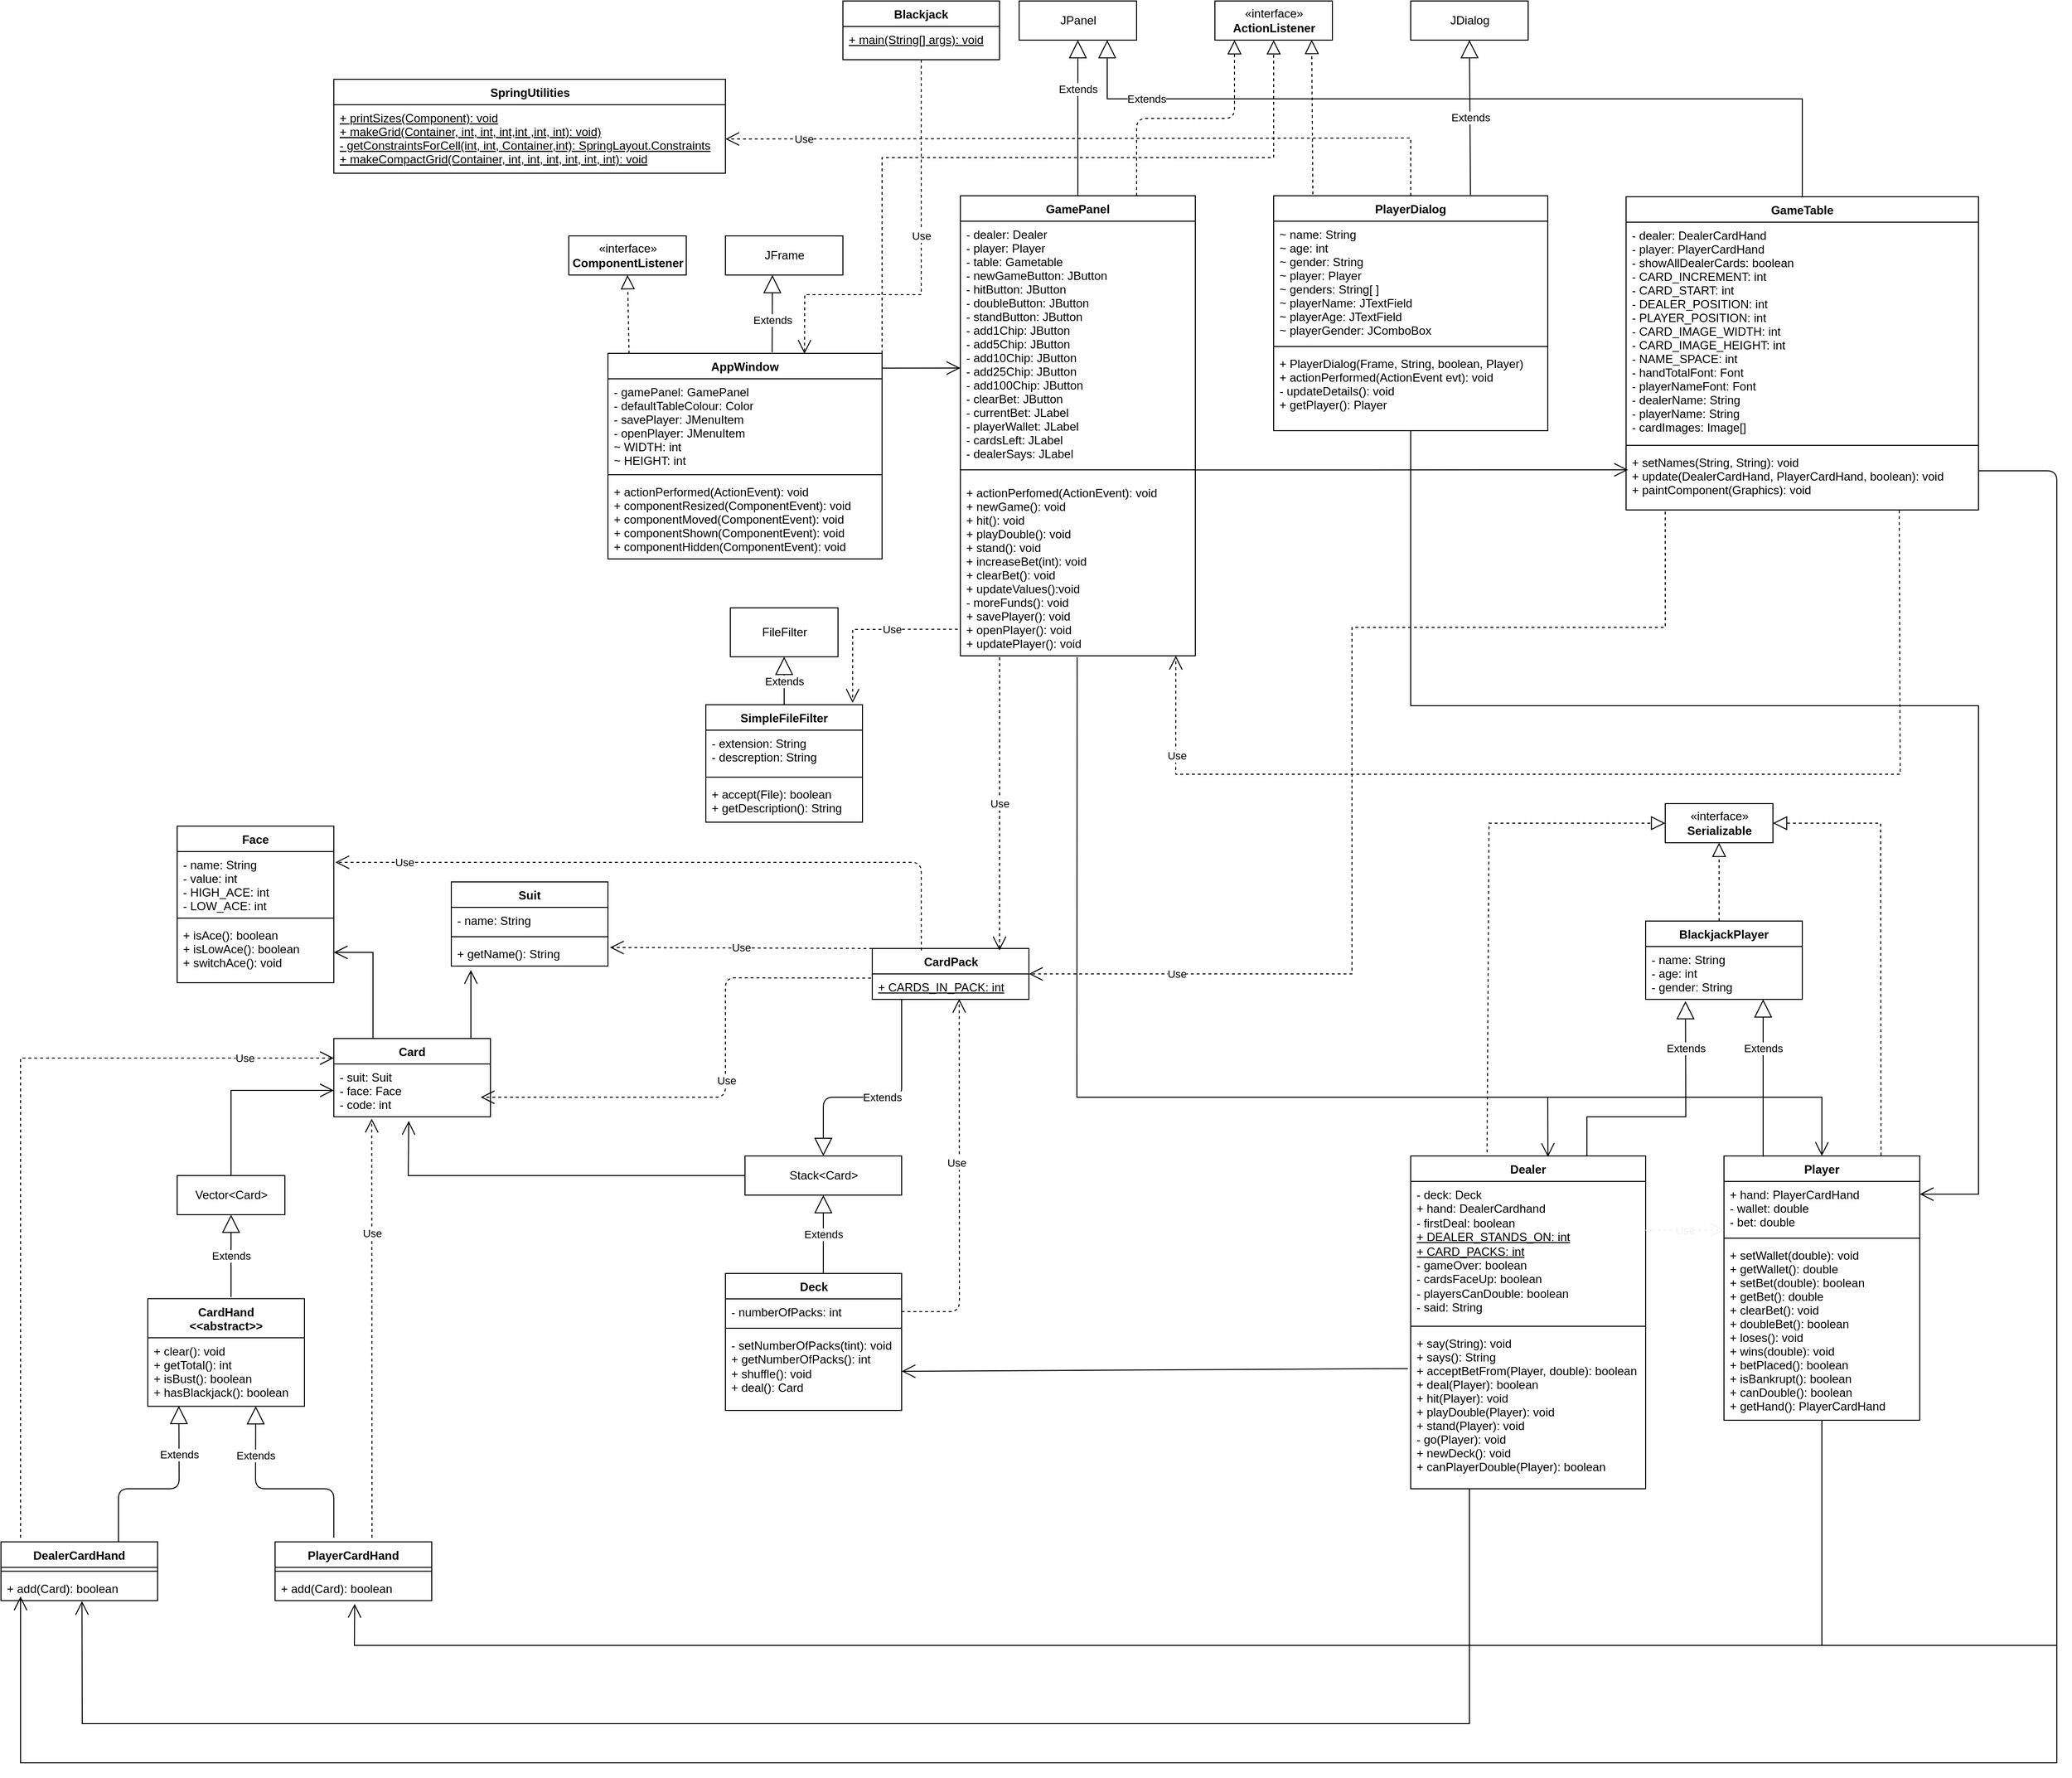 <mxfile>
    <diagram name="Improved version" id="67MVrtuk6QmhwlWhR54X">
        <mxGraphModel dx="2651" dy="2002" grid="1" gridSize="10" guides="1" tooltips="1" connect="1" arrows="1" fold="1" page="0" pageScale="1" pageWidth="850" pageHeight="1100" background="none" math="0" shadow="0">
            <root>
                <mxCell id="8eAaeXYE751IjoGlSXTr-0"/>
                <mxCell id="8eAaeXYE751IjoGlSXTr-1" parent="8eAaeXYE751IjoGlSXTr-0"/>
                <mxCell id="8eAaeXYE751IjoGlSXTr-2" value="BlackjackPlayer" style="swimlane;fontStyle=1;align=center;verticalAlign=top;childLayout=stackLayout;horizontal=1;startSize=26;horizontalStack=0;resizeParent=1;resizeParentMax=0;resizeLast=0;collapsible=1;marginBottom=0;rounded=0;" parent="8eAaeXYE751IjoGlSXTr-1" vertex="1">
                    <mxGeometry x="1180" y="460" width="160" height="80" as="geometry"/>
                </mxCell>
                <mxCell id="8eAaeXYE751IjoGlSXTr-3" value="- name: String&#10;- age: int&#10;- gender: String" style="text;align=left;verticalAlign=top;spacingLeft=4;spacingRight=4;overflow=hidden;rotatable=0;points=[[0,0.5],[1,0.5]];portConstraint=eastwest;rounded=0;" parent="8eAaeXYE751IjoGlSXTr-2" vertex="1">
                    <mxGeometry y="26" width="160" height="54" as="geometry"/>
                </mxCell>
                <mxCell id="8eAaeXYE751IjoGlSXTr-4" value="SimpleFileFilter" style="swimlane;fontStyle=1;align=center;verticalAlign=top;childLayout=stackLayout;horizontal=1;startSize=26;horizontalStack=0;resizeParent=1;resizeParentMax=0;resizeLast=0;collapsible=1;marginBottom=0;rounded=0;" parent="8eAaeXYE751IjoGlSXTr-1" vertex="1">
                    <mxGeometry x="220" y="239" width="160" height="120" as="geometry"/>
                </mxCell>
                <mxCell id="8eAaeXYE751IjoGlSXTr-5" value="- extension: String&#10;- descreption: String" style="text;strokeColor=none;fillColor=none;align=left;verticalAlign=top;spacingLeft=4;spacingRight=4;overflow=hidden;rotatable=0;points=[[0,0.5],[1,0.5]];portConstraint=eastwest;rounded=0;" parent="8eAaeXYE751IjoGlSXTr-4" vertex="1">
                    <mxGeometry y="26" width="160" height="44" as="geometry"/>
                </mxCell>
                <mxCell id="8eAaeXYE751IjoGlSXTr-6" value="" style="line;strokeWidth=1;fillColor=none;align=left;verticalAlign=middle;spacingTop=-1;spacingLeft=3;spacingRight=3;rotatable=0;labelPosition=right;points=[];portConstraint=eastwest;rounded=0;" parent="8eAaeXYE751IjoGlSXTr-4" vertex="1">
                    <mxGeometry y="70" width="160" height="8" as="geometry"/>
                </mxCell>
                <mxCell id="8eAaeXYE751IjoGlSXTr-7" value="+ accept(File): boolean&#10;+ getDescription(): String" style="text;strokeColor=none;fillColor=none;align=left;verticalAlign=top;spacingLeft=4;spacingRight=4;overflow=hidden;rotatable=0;points=[[0,0.5],[1,0.5]];portConstraint=eastwest;rounded=0;" parent="8eAaeXYE751IjoGlSXTr-4" vertex="1">
                    <mxGeometry y="78" width="160" height="42" as="geometry"/>
                </mxCell>
                <mxCell id="8eAaeXYE751IjoGlSXTr-8" value="SpringUtilities" style="swimlane;fontStyle=1;align=center;verticalAlign=top;childLayout=stackLayout;horizontal=1;startSize=26;horizontalStack=0;resizeParent=1;resizeParentMax=0;resizeLast=0;collapsible=1;marginBottom=0;rotation=0;html=1;rounded=0;" parent="8eAaeXYE751IjoGlSXTr-1" vertex="1">
                    <mxGeometry x="-160" y="-400" width="400" height="96" as="geometry"/>
                </mxCell>
                <mxCell id="8eAaeXYE751IjoGlSXTr-9" value="+ printSizes(Component): void&#10;+ makeGrid(Container, int, int, int,int ,int, int): void)&#10;- getConstraintsForCell(int, int, Container,int): SpringLayout.Constraints&#10;+ makeCompactGrid(Container, int, int, int, int, int, int): void" style="text;strokeColor=none;fillColor=none;align=left;verticalAlign=top;spacingLeft=4;spacingRight=4;overflow=hidden;rotatable=0;points=[[0,0.5],[1,0.5]];portConstraint=eastwest;rotation=0;fontStyle=4;rounded=0;" parent="8eAaeXYE751IjoGlSXTr-8" vertex="1">
                    <mxGeometry y="26" width="400" height="70" as="geometry"/>
                </mxCell>
                <mxCell id="8eAaeXYE751IjoGlSXTr-12" value="AppWindow" style="swimlane;fontStyle=1;align=center;verticalAlign=top;childLayout=stackLayout;horizontal=1;startSize=26;horizontalStack=0;resizeParent=1;resizeParentMax=0;resizeLast=0;collapsible=1;marginBottom=0;rounded=0;" parent="8eAaeXYE751IjoGlSXTr-1" vertex="1">
                    <mxGeometry x="120" y="-120" width="280" height="210" as="geometry"/>
                </mxCell>
                <mxCell id="8eAaeXYE751IjoGlSXTr-13" value="- gamePanel: GamePanel&#10;- defaultTableColour: Color&#10;- savePlayer: JMenuItem&#10;- openPlayer: JMenuItem&#10;~ WIDTH: int&#10;~ HEIGHT: int" style="text;strokeColor=none;fillColor=none;align=left;verticalAlign=top;spacingLeft=4;spacingRight=4;overflow=hidden;rotatable=0;points=[[0,0.5],[1,0.5]];portConstraint=eastwest;rounded=0;" parent="8eAaeXYE751IjoGlSXTr-12" vertex="1">
                    <mxGeometry y="26" width="280" height="94" as="geometry"/>
                </mxCell>
                <mxCell id="8eAaeXYE751IjoGlSXTr-14" value="" style="line;strokeWidth=1;fillColor=none;align=left;verticalAlign=middle;spacingTop=-1;spacingLeft=3;spacingRight=3;rotatable=0;labelPosition=right;points=[];portConstraint=eastwest;rounded=0;" parent="8eAaeXYE751IjoGlSXTr-12" vertex="1">
                    <mxGeometry y="120" width="280" height="8" as="geometry"/>
                </mxCell>
                <mxCell id="8eAaeXYE751IjoGlSXTr-15" value="+ actionPerformed(ActionEvent): void&#10;+ componentResized(ComponentEvent): void&#10;+ componentMoved(ComponentEvent): void&#10;+ componentShown(ComponentEvent): void&#10;+ componentHidden(ComponentEvent): void" style="text;strokeColor=none;fillColor=none;align=left;verticalAlign=top;spacingLeft=4;spacingRight=4;overflow=hidden;rotatable=0;points=[[0,0.5],[1,0.5]];portConstraint=eastwest;rounded=0;" parent="8eAaeXYE751IjoGlSXTr-12" vertex="1">
                    <mxGeometry y="128" width="280" height="82" as="geometry"/>
                </mxCell>
                <mxCell id="8eAaeXYE751IjoGlSXTr-16" value="PlayerCardHand" style="swimlane;fontStyle=1;align=center;verticalAlign=top;childLayout=stackLayout;horizontal=1;startSize=26;horizontalStack=0;resizeParent=1;resizeParentMax=0;resizeLast=0;collapsible=1;marginBottom=0;rounded=0;" parent="8eAaeXYE751IjoGlSXTr-1" vertex="1">
                    <mxGeometry x="-220" y="1094.25" width="160" height="60" as="geometry"/>
                </mxCell>
                <mxCell id="8eAaeXYE751IjoGlSXTr-17" value="" style="line;strokeWidth=1;fillColor=none;align=left;verticalAlign=middle;spacingTop=-1;spacingLeft=3;spacingRight=3;rotatable=0;labelPosition=right;points=[];portConstraint=eastwest;rounded=0;" parent="8eAaeXYE751IjoGlSXTr-16" vertex="1">
                    <mxGeometry y="26" width="160" height="8" as="geometry"/>
                </mxCell>
                <mxCell id="8eAaeXYE751IjoGlSXTr-18" value="+ add(Card): boolean" style="text;strokeColor=none;fillColor=none;align=left;verticalAlign=top;spacingLeft=4;spacingRight=4;overflow=hidden;rotatable=0;points=[[0,0.5],[1,0.5]];portConstraint=eastwest;rounded=0;" parent="8eAaeXYE751IjoGlSXTr-16" vertex="1">
                    <mxGeometry y="34" width="160" height="26" as="geometry"/>
                </mxCell>
                <mxCell id="8eAaeXYE751IjoGlSXTr-19" value="GamePanel" style="swimlane;fontStyle=1;align=center;verticalAlign=top;childLayout=stackLayout;horizontal=1;startSize=26;horizontalStack=0;resizeParent=1;resizeParentMax=0;resizeLast=0;collapsible=1;marginBottom=0;rounded=0;swimlaneFillColor=none;" parent="8eAaeXYE751IjoGlSXTr-1" vertex="1">
                    <mxGeometry x="480" y="-281" width="240" height="470" as="geometry"/>
                </mxCell>
                <mxCell id="8eAaeXYE751IjoGlSXTr-20" value="- dealer: Dealer&#10;- player: Player&#10;- table: Gametable&#10;- newGameButton: JButton&#10;- hitButton: JButton&#10;- doubleButton: JButton&#10;- standButton: JButton&#10;- add1Chip: JButton&#10;- add5Chip: JButton&#10;- add10Chip: JButton&#10;- add25Chip: JButton&#10;- add100Chip: JButton&#10;- clearBet: JButton&#10;- currentBet: JLabel&#10;- playerWallet: JLabel&#10;- cardsLeft: JLabel&#10;- dealerSays: JLabel" style="text;strokeColor=none;fillColor=none;align=left;verticalAlign=top;spacingLeft=4;spacingRight=4;overflow=hidden;rotatable=0;points=[[0,0.5],[1,0.5]];portConstraint=eastwest;rounded=0;" parent="8eAaeXYE751IjoGlSXTr-19" vertex="1">
                    <mxGeometry y="26" width="240" height="244" as="geometry"/>
                </mxCell>
                <mxCell id="8eAaeXYE751IjoGlSXTr-21" value="" style="line;strokeWidth=1;fillColor=none;align=left;verticalAlign=middle;spacingTop=-1;spacingLeft=3;spacingRight=3;rotatable=0;labelPosition=right;points=[];portConstraint=eastwest;rounded=0;" parent="8eAaeXYE751IjoGlSXTr-19" vertex="1">
                    <mxGeometry y="270" width="240" height="20" as="geometry"/>
                </mxCell>
                <mxCell id="8eAaeXYE751IjoGlSXTr-22" value="+ actionPerfomed(ActionEvent): void&#10;+ newGame(): void&#10;+ hit(): void&#10;+ playDouble(): void&#10;+ stand(): void&#10;+ increaseBet(int): void&#10;+ clearBet(): void&#10;+ updateValues():void&#10;- moreFunds(): void&#10;+ savePlayer(): void&#10;+ openPlayer(): void&#10;+ updatePlayer(): void&#10;" style="text;strokeColor=none;fillColor=none;align=left;verticalAlign=top;spacingLeft=4;spacingRight=4;overflow=hidden;rotatable=0;points=[[0,0.5],[1,0.5]];portConstraint=eastwest;rounded=0;" parent="8eAaeXYE751IjoGlSXTr-19" vertex="1">
                    <mxGeometry y="290" width="240" height="180" as="geometry"/>
                </mxCell>
                <mxCell id="8eAaeXYE751IjoGlSXTr-23" value="PlayerDialog" style="swimlane;fontStyle=1;align=center;verticalAlign=top;childLayout=stackLayout;horizontal=1;startSize=26;horizontalStack=0;resizeParent=1;resizeParentMax=0;resizeLast=0;collapsible=1;marginBottom=0;rounded=0;" parent="8eAaeXYE751IjoGlSXTr-1" vertex="1">
                    <mxGeometry x="800" y="-281" width="280" height="240" as="geometry"/>
                </mxCell>
                <mxCell id="8eAaeXYE751IjoGlSXTr-24" value="~ name: String&#10;~ age: int&#10;~ gender: String&#10;~ player: Player&#10;~ genders: String[ ]&#10;~ playerName: JTextField&#10;~ playerAge: JTextField&#10;~ playerGender: JComboBox&#10;" style="text;strokeColor=none;fillColor=none;align=left;verticalAlign=top;spacingLeft=4;spacingRight=4;overflow=hidden;rotatable=0;points=[[0,0.5],[1,0.5]];portConstraint=eastwest;rounded=0;" parent="8eAaeXYE751IjoGlSXTr-23" vertex="1">
                    <mxGeometry y="26" width="280" height="124" as="geometry"/>
                </mxCell>
                <mxCell id="8eAaeXYE751IjoGlSXTr-25" value="" style="line;strokeWidth=1;fillColor=none;align=left;verticalAlign=middle;spacingTop=-1;spacingLeft=3;spacingRight=3;rotatable=0;labelPosition=right;points=[];portConstraint=eastwest;rounded=0;" parent="8eAaeXYE751IjoGlSXTr-23" vertex="1">
                    <mxGeometry y="150" width="280" height="8" as="geometry"/>
                </mxCell>
                <mxCell id="8eAaeXYE751IjoGlSXTr-26" value="+ PlayerDialog(Frame, String, boolean, Player)&#10;+ actionPerformed(ActionEvent evt): void&#10;- updateDetails(): void&#10;+ getPlayer(): Player" style="text;strokeColor=none;fillColor=none;align=left;verticalAlign=top;spacingLeft=4;spacingRight=4;overflow=hidden;rotatable=0;points=[[0,0.5],[1,0.5]];portConstraint=eastwest;rounded=0;" parent="8eAaeXYE751IjoGlSXTr-23" vertex="1">
                    <mxGeometry y="158" width="280" height="82" as="geometry"/>
                </mxCell>
                <mxCell id="8eAaeXYE751IjoGlSXTr-31" value="Dealer" style="swimlane;fontStyle=1;align=center;verticalAlign=top;childLayout=stackLayout;horizontal=1;startSize=26;horizontalStack=0;resizeParent=1;resizeParentMax=0;resizeLast=0;collapsible=1;marginBottom=0;rounded=0;" parent="8eAaeXYE751IjoGlSXTr-1" vertex="1">
                    <mxGeometry x="940" y="700" width="240" height="340" as="geometry"/>
                </mxCell>
                <mxCell id="8eAaeXYE751IjoGlSXTr-32" value="- deck: Deck&lt;br&gt;+ hand: DealerCardhand&lt;br&gt;- firstDeal: boolean&lt;br&gt;&lt;u&gt;+ DEALER_STANDS_ON: int&lt;br&gt;+ CARD_PACKS: int&lt;br&gt;&lt;/u&gt;- gameOver: boolean&lt;br&gt;- cardsFaceUp: boolean&lt;br&gt;- playersCanDouble: boolean&lt;br&gt;- said: String" style="text;strokeColor=none;fillColor=none;align=left;verticalAlign=top;spacingLeft=4;spacingRight=4;overflow=hidden;rotatable=0;points=[[0,0.5],[1,0.5]];portConstraint=eastwest;fontStyle=0;html=1;rounded=0;" parent="8eAaeXYE751IjoGlSXTr-31" vertex="1">
                    <mxGeometry y="26" width="240" height="144" as="geometry"/>
                </mxCell>
                <mxCell id="8eAaeXYE751IjoGlSXTr-33" value="" style="line;strokeWidth=1;fillColor=none;align=left;verticalAlign=middle;spacingTop=-1;spacingLeft=3;spacingRight=3;rotatable=0;labelPosition=right;points=[];portConstraint=eastwest;rounded=0;" parent="8eAaeXYE751IjoGlSXTr-31" vertex="1">
                    <mxGeometry y="170" width="240" height="8" as="geometry"/>
                </mxCell>
                <mxCell id="8eAaeXYE751IjoGlSXTr-34" value="+ say(String): void&#10;+ says(): String&#10;+ acceptBetFrom(Player, double): boolean&#10;+ deal(Player): boolean&#10;+ hit(Player): void&#10;+ playDouble(Player): void&#10;+ stand(Player): void&#10;- go(Player): void&#10;+ newDeck(): void&#10;+ canPlayerDouble(Player): boolean" style="text;strokeColor=none;fillColor=none;align=left;verticalAlign=top;spacingLeft=4;spacingRight=4;overflow=hidden;rotatable=0;points=[[0,0.5],[1,0.5]];portConstraint=eastwest;rounded=0;" parent="8eAaeXYE751IjoGlSXTr-31" vertex="1">
                    <mxGeometry y="178" width="240" height="162" as="geometry"/>
                </mxCell>
                <mxCell id="8eAaeXYE751IjoGlSXTr-35" value="Player" style="swimlane;fontStyle=1;align=center;verticalAlign=top;childLayout=stackLayout;horizontal=1;startSize=26;horizontalStack=0;resizeParent=1;resizeParentMax=0;resizeLast=0;collapsible=1;marginBottom=0;rounded=0;" parent="8eAaeXYE751IjoGlSXTr-1" vertex="1">
                    <mxGeometry x="1260" y="700" width="200" height="270" as="geometry"/>
                </mxCell>
                <mxCell id="8eAaeXYE751IjoGlSXTr-36" value="+ hand: PlayerCardHand&#10;- wallet: double&#10;- bet: double" style="text;strokeColor=none;fillColor=none;align=left;verticalAlign=top;spacingLeft=4;spacingRight=4;overflow=hidden;rotatable=0;points=[[0,0.5],[1,0.5]];portConstraint=eastwest;rounded=0;" parent="8eAaeXYE751IjoGlSXTr-35" vertex="1">
                    <mxGeometry y="26" width="200" height="54" as="geometry"/>
                </mxCell>
                <mxCell id="8eAaeXYE751IjoGlSXTr-37" value="" style="line;strokeWidth=1;fillColor=none;align=left;verticalAlign=middle;spacingTop=-1;spacingLeft=3;spacingRight=3;rotatable=0;labelPosition=right;points=[];portConstraint=eastwest;rounded=0;" parent="8eAaeXYE751IjoGlSXTr-35" vertex="1">
                    <mxGeometry y="80" width="200" height="8" as="geometry"/>
                </mxCell>
                <mxCell id="8eAaeXYE751IjoGlSXTr-38" value="+ setWallet(double): void&#10;+ getWallet(): double&#10;+ setBet(double): boolean&#10;+ getBet(): double&#10;+ clearBet(): void&#10;+ doubleBet(): boolean&#10;+ loses(): void&#10;+ wins(double): void&#10;+ betPlaced(): boolean&#10;+ isBankrupt(): boolean&#10;+ canDouble(): boolean&#10;+ getHand(): PlayerCardHand" style="text;strokeColor=none;fillColor=none;align=left;verticalAlign=top;spacingLeft=4;spacingRight=4;overflow=hidden;rotatable=0;points=[[0,0.5],[1,0.5]];portConstraint=eastwest;rounded=0;" parent="8eAaeXYE751IjoGlSXTr-35" vertex="1">
                    <mxGeometry y="88" width="200" height="182" as="geometry"/>
                </mxCell>
                <mxCell id="8eAaeXYE751IjoGlSXTr-39" value="Extends" style="endArrow=block;endSize=16;endFill=0;html=1;exitX=0.75;exitY=0;exitDx=0;exitDy=0;entryX=0.254;entryY=1.033;entryDx=0;entryDy=0;entryPerimeter=0;rounded=0;" parent="8eAaeXYE751IjoGlSXTr-1" source="8eAaeXYE751IjoGlSXTr-31" target="8eAaeXYE751IjoGlSXTr-3" edge="1">
                    <mxGeometry x="0.628" width="160" relative="1" as="geometry">
                        <mxPoint x="1250" y="950" as="sourcePoint"/>
                        <mxPoint x="1200.96" y="556" as="targetPoint"/>
                        <Array as="points">
                            <mxPoint x="1120" y="660"/>
                            <mxPoint x="1221" y="660"/>
                        </Array>
                        <mxPoint as="offset"/>
                    </mxGeometry>
                </mxCell>
                <mxCell id="8eAaeXYE751IjoGlSXTr-40" value="Extends" style="endArrow=block;endSize=16;endFill=0;html=1;entryX=0.75;entryY=1;entryDx=0;entryDy=0;rounded=0;exitX=0.2;exitY=0.003;exitDx=0;exitDy=0;exitPerimeter=0;" parent="8eAaeXYE751IjoGlSXTr-1" source="8eAaeXYE751IjoGlSXTr-35" target="8eAaeXYE751IjoGlSXTr-2" edge="1">
                    <mxGeometry x="0.379" width="160" relative="1" as="geometry">
                        <mxPoint x="1230" y="590" as="sourcePoint"/>
                        <mxPoint x="1248.96" y="588.004" as="targetPoint"/>
                        <Array as="points">
                            <mxPoint x="1300" y="670"/>
                            <mxPoint x="1300" y="660"/>
                        </Array>
                        <mxPoint as="offset"/>
                    </mxGeometry>
                </mxCell>
                <mxCell id="8eAaeXYE751IjoGlSXTr-46" value="Card" style="swimlane;fontStyle=1;align=center;verticalAlign=top;childLayout=stackLayout;horizontal=1;startSize=26;horizontalStack=0;resizeParent=1;resizeParentMax=0;resizeLast=0;collapsible=1;marginBottom=0;rounded=0;" parent="8eAaeXYE751IjoGlSXTr-1" vertex="1">
                    <mxGeometry x="-160" y="580" width="160" height="80" as="geometry"/>
                </mxCell>
                <mxCell id="8eAaeXYE751IjoGlSXTr-47" value="- suit: Suit&#10;- face: Face&#10;- code: int" style="text;strokeColor=none;fillColor=none;align=left;verticalAlign=top;spacingLeft=4;spacingRight=4;overflow=hidden;rotatable=0;points=[[0,0.5],[1,0.5]];portConstraint=eastwest;rounded=0;" parent="8eAaeXYE751IjoGlSXTr-46" vertex="1">
                    <mxGeometry y="26" width="160" height="54" as="geometry"/>
                </mxCell>
                <mxCell id="8eAaeXYE751IjoGlSXTr-53" value="Face" style="swimlane;fontStyle=1;align=center;verticalAlign=top;childLayout=stackLayout;horizontal=1;startSize=26;horizontalStack=0;resizeParent=1;resizeParentMax=0;resizeLast=0;collapsible=1;marginBottom=0;rounded=0;" parent="8eAaeXYE751IjoGlSXTr-1" vertex="1">
                    <mxGeometry x="-320" y="363" width="160" height="160" as="geometry"/>
                </mxCell>
                <mxCell id="8eAaeXYE751IjoGlSXTr-54" value="- name: String&#10;- value: int&#10;- HIGH_ACE: int&#10;- LOW_ACE: int" style="text;strokeColor=none;fillColor=none;align=left;verticalAlign=top;spacingLeft=4;spacingRight=4;overflow=hidden;rotatable=0;points=[[0,0.5],[1,0.5]];portConstraint=eastwest;rounded=0;" parent="8eAaeXYE751IjoGlSXTr-53" vertex="1">
                    <mxGeometry y="26" width="160" height="64" as="geometry"/>
                </mxCell>
                <mxCell id="8eAaeXYE751IjoGlSXTr-55" value="" style="line;strokeWidth=1;fillColor=none;align=left;verticalAlign=middle;spacingTop=-1;spacingLeft=3;spacingRight=3;rotatable=0;labelPosition=right;points=[];portConstraint=eastwest;rounded=0;" parent="8eAaeXYE751IjoGlSXTr-53" vertex="1">
                    <mxGeometry y="90" width="160" height="8" as="geometry"/>
                </mxCell>
                <mxCell id="8eAaeXYE751IjoGlSXTr-56" value="+ isAce(): boolean&#10;+ isLowAce(): boolean&#10;+ switchAce(): void" style="text;strokeColor=none;fillColor=none;align=left;verticalAlign=top;spacingLeft=4;spacingRight=4;overflow=hidden;rotatable=0;points=[[0,0.5],[1,0.5]];portConstraint=eastwest;rounded=0;" parent="8eAaeXYE751IjoGlSXTr-53" vertex="1">
                    <mxGeometry y="98" width="160" height="62" as="geometry"/>
                </mxCell>
                <mxCell id="8eAaeXYE751IjoGlSXTr-57" value="«interface»&lt;br&gt;&lt;b&gt;Serializable&lt;/b&gt;" style="html=1;rounded=0;" parent="8eAaeXYE751IjoGlSXTr-1" vertex="1">
                    <mxGeometry x="1200" y="340" width="110" height="40" as="geometry"/>
                </mxCell>
                <mxCell id="8eAaeXYE751IjoGlSXTr-58" value="" style="endArrow=block;dashed=1;endFill=0;endSize=12;html=1;exitX=0.325;exitY=-0.011;exitDx=0;exitDy=0;entryX=0;entryY=0.5;entryDx=0;entryDy=0;exitPerimeter=0;rounded=0;" parent="8eAaeXYE751IjoGlSXTr-1" source="8eAaeXYE751IjoGlSXTr-31" target="8eAaeXYE751IjoGlSXTr-57" edge="1">
                    <mxGeometry width="160" relative="1" as="geometry">
                        <mxPoint x="980" y="700" as="sourcePoint"/>
                        <mxPoint x="1140" y="700" as="targetPoint"/>
                        <Array as="points">
                            <mxPoint x="1020" y="360"/>
                        </Array>
                    </mxGeometry>
                </mxCell>
                <mxCell id="8eAaeXYE751IjoGlSXTr-59" value="" style="endArrow=block;dashed=1;endFill=0;endSize=12;html=1;rounded=0;" parent="8eAaeXYE751IjoGlSXTr-1" target="8eAaeXYE751IjoGlSXTr-57" edge="1">
                    <mxGeometry width="160" relative="1" as="geometry">
                        <mxPoint x="1255" y="460" as="sourcePoint"/>
                        <mxPoint x="1260" y="380" as="targetPoint"/>
                    </mxGeometry>
                </mxCell>
                <mxCell id="8eAaeXYE751IjoGlSXTr-60" value="" style="endArrow=block;dashed=1;endFill=0;endSize=12;html=1;exitX=0.802;exitY=-0.002;exitDx=0;exitDy=0;entryX=1;entryY=0.5;entryDx=0;entryDy=0;exitPerimeter=0;rounded=0;" parent="8eAaeXYE751IjoGlSXTr-1" source="8eAaeXYE751IjoGlSXTr-35" target="8eAaeXYE751IjoGlSXTr-57" edge="1">
                    <mxGeometry width="160" relative="1" as="geometry">
                        <mxPoint x="1275.01" y="720" as="sourcePoint"/>
                        <mxPoint x="1400" y="530" as="targetPoint"/>
                        <Array as="points">
                            <mxPoint x="1420" y="360"/>
                        </Array>
                    </mxGeometry>
                </mxCell>
                <mxCell id="8eAaeXYE751IjoGlSXTr-63" value="Deck" style="swimlane;fontStyle=1;align=center;verticalAlign=top;childLayout=stackLayout;horizontal=1;startSize=26;horizontalStack=0;resizeParent=1;resizeParentMax=0;resizeLast=0;collapsible=1;marginBottom=0;html=1;rounded=0;" parent="8eAaeXYE751IjoGlSXTr-1" vertex="1">
                    <mxGeometry x="240" y="820" width="180" height="140" as="geometry"/>
                </mxCell>
                <mxCell id="8eAaeXYE751IjoGlSXTr-64" value="- numberOfPacks: int&lt;br&gt;" style="text;strokeColor=none;fillColor=none;align=left;verticalAlign=top;spacingLeft=4;spacingRight=4;overflow=hidden;rotatable=0;points=[[0,0.5],[1,0.5]];portConstraint=eastwest;html=1;rounded=0;" parent="8eAaeXYE751IjoGlSXTr-63" vertex="1">
                    <mxGeometry y="26" width="180" height="26" as="geometry"/>
                </mxCell>
                <mxCell id="8eAaeXYE751IjoGlSXTr-65" value="" style="line;strokeWidth=1;fillColor=none;align=left;verticalAlign=middle;spacingTop=-1;spacingLeft=3;spacingRight=3;rotatable=0;labelPosition=right;points=[];portConstraint=eastwest;html=1;rounded=0;" parent="8eAaeXYE751IjoGlSXTr-63" vertex="1">
                    <mxGeometry y="52" width="180" height="8" as="geometry"/>
                </mxCell>
                <mxCell id="8eAaeXYE751IjoGlSXTr-66" value="- setNumberOfPacks(tint): void&lt;br&gt;+ getNumberOfPacks(): int&lt;br&gt;+ shuffle(): void&lt;br&gt;+ deal(): Card&lt;br&gt;" style="text;strokeColor=none;fillColor=none;align=left;verticalAlign=top;spacingLeft=4;spacingRight=4;overflow=hidden;rotatable=0;points=[[0,0.5],[1,0.5]];portConstraint=eastwest;html=1;rounded=0;" parent="8eAaeXYE751IjoGlSXTr-63" vertex="1">
                    <mxGeometry y="60" width="180" height="80" as="geometry"/>
                </mxCell>
                <mxCell id="8eAaeXYE751IjoGlSXTr-67" value="GameTable" style="swimlane;fontStyle=1;align=center;verticalAlign=top;childLayout=stackLayout;horizontal=1;startSize=26;horizontalStack=0;resizeParent=1;resizeParentMax=0;resizeLast=0;collapsible=1;marginBottom=0;rounded=0;" parent="8eAaeXYE751IjoGlSXTr-1" vertex="1">
                    <mxGeometry x="1160" y="-280" width="360" height="320" as="geometry"/>
                </mxCell>
                <mxCell id="8eAaeXYE751IjoGlSXTr-68" value="- dealer: DealerCardHand&#10;- player: PlayerCardHand&#10;- showAllDealerCards: boolean&#10;- CARD_INCREMENT: int&#10;- CARD_START: int&#10;- DEALER_POSITION: int&#10;- PLAYER_POSITION: int&#10;- CARD_IMAGE_WIDTH: int&#10;- CARD_IMAGE_HEIGHT: int&#10;- NAME_SPACE: int&#10;- handTotalFont: Font&#10;- playerNameFont: Font&#10;- dealerName: String&#10;- playerName: String&#10;- cardImages: Image[]" style="text;strokeColor=none;fillColor=none;align=left;verticalAlign=top;spacingLeft=4;spacingRight=4;overflow=hidden;rotatable=0;points=[[0,0.5],[1,0.5]];portConstraint=eastwest;rounded=0;" parent="8eAaeXYE751IjoGlSXTr-67" vertex="1">
                    <mxGeometry y="26" width="360" height="224" as="geometry"/>
                </mxCell>
                <mxCell id="8eAaeXYE751IjoGlSXTr-69" value="" style="line;strokeWidth=1;fillColor=none;align=left;verticalAlign=middle;spacingTop=-1;spacingLeft=3;spacingRight=3;rotatable=0;labelPosition=right;points=[];portConstraint=eastwest;rounded=0;" parent="8eAaeXYE751IjoGlSXTr-67" vertex="1">
                    <mxGeometry y="250" width="360" height="8" as="geometry"/>
                </mxCell>
                <mxCell id="8eAaeXYE751IjoGlSXTr-70" value="+ setNames(String, String): void&#10;+ update(DealerCardHand, PlayerCardHand, boolean): void&#10;+ paintComponent(Graphics): void&#10;" style="text;strokeColor=none;fillColor=none;align=left;verticalAlign=top;spacingLeft=4;spacingRight=4;overflow=hidden;rotatable=0;points=[[0,0.5],[1,0.5]];portConstraint=eastwest;rounded=0;" parent="8eAaeXYE751IjoGlSXTr-67" vertex="1">
                    <mxGeometry y="258" width="360" height="62" as="geometry"/>
                </mxCell>
                <mxCell id="8eAaeXYE751IjoGlSXTr-71" value="Vector&amp;lt;Card&amp;gt;" style="html=1;rounded=0;" parent="8eAaeXYE751IjoGlSXTr-1" vertex="1">
                    <mxGeometry x="-320" y="720" width="110" height="40" as="geometry"/>
                </mxCell>
                <mxCell id="8eAaeXYE751IjoGlSXTr-77" value="FileFilter" style="html=1;rounded=0;" parent="8eAaeXYE751IjoGlSXTr-1" vertex="1">
                    <mxGeometry x="245" y="140" width="110" height="50" as="geometry"/>
                </mxCell>
                <mxCell id="8eAaeXYE751IjoGlSXTr-78" value="Extends" style="endArrow=block;endSize=16;endFill=0;html=1;exitX=0.5;exitY=0;exitDx=0;exitDy=0;rounded=0;" parent="8eAaeXYE751IjoGlSXTr-1" source="8eAaeXYE751IjoGlSXTr-4" target="8eAaeXYE751IjoGlSXTr-77" edge="1">
                    <mxGeometry width="160" relative="1" as="geometry">
                        <mxPoint x="120" y="1400" as="sourcePoint"/>
                        <mxPoint x="280" y="1400" as="targetPoint"/>
                    </mxGeometry>
                </mxCell>
                <mxCell id="8eAaeXYE751IjoGlSXTr-79" value="CardPack" style="swimlane;fontStyle=1;align=center;verticalAlign=top;childLayout=stackLayout;horizontal=1;startSize=26;horizontalStack=0;resizeParent=1;resizeParentMax=0;resizeLast=0;collapsible=1;marginBottom=0;html=1;rounded=0;" parent="8eAaeXYE751IjoGlSXTr-1" vertex="1">
                    <mxGeometry x="390" y="488" width="160" height="52" as="geometry"/>
                </mxCell>
                <mxCell id="8eAaeXYE751IjoGlSXTr-80" value="&lt;u&gt;+ CARDS_IN_PACK: int&lt;/u&gt;" style="text;strokeColor=none;fillColor=none;align=left;verticalAlign=top;spacingLeft=4;spacingRight=4;overflow=hidden;rotatable=0;points=[[0,0.5],[1,0.5]];portConstraint=eastwest;html=1;rounded=0;" parent="8eAaeXYE751IjoGlSXTr-79" vertex="1">
                    <mxGeometry y="26" width="160" height="26" as="geometry"/>
                </mxCell>
                <mxCell id="8eAaeXYE751IjoGlSXTr-84" value="JDialog" style="html=1;rounded=0;" parent="8eAaeXYE751IjoGlSXTr-1" vertex="1">
                    <mxGeometry x="940" y="-480" width="120" height="40" as="geometry"/>
                </mxCell>
                <mxCell id="8eAaeXYE751IjoGlSXTr-85" value="«interface»&lt;br&gt;&lt;b&gt;ActionListener&lt;/b&gt;" style="html=1;rounded=0;" parent="8eAaeXYE751IjoGlSXTr-1" vertex="1">
                    <mxGeometry x="740" y="-480" width="120" height="40" as="geometry"/>
                </mxCell>
                <mxCell id="8eAaeXYE751IjoGlSXTr-87" value="Extends" style="endArrow=block;endSize=16;endFill=0;html=1;exitX=0.5;exitY=0;exitDx=0;exitDy=0;entryX=0.75;entryY=1;entryDx=0;entryDy=0;rounded=0;" parent="8eAaeXYE751IjoGlSXTr-1" source="8eAaeXYE751IjoGlSXTr-67" target="8eAaeXYE751IjoGlSXTr-113" edge="1">
                    <mxGeometry x="0.77" width="160" relative="1" as="geometry">
                        <mxPoint x="1275" y="470" as="sourcePoint"/>
                        <mxPoint x="1340" y="-440" as="targetPoint"/>
                        <Array as="points">
                            <mxPoint x="1340" y="-380"/>
                            <mxPoint x="630" y="-380"/>
                        </Array>
                        <mxPoint as="offset"/>
                    </mxGeometry>
                </mxCell>
                <mxCell id="8eAaeXYE751IjoGlSXTr-88" value="Use" style="endArrow=open;endSize=12;dashed=1;html=1;rounded=0;entryX=0.917;entryY=1;entryDx=0;entryDy=0;entryPerimeter=0;exitX=0.775;exitY=1.007;exitDx=0;exitDy=0;exitPerimeter=0;" parent="8eAaeXYE751IjoGlSXTr-1" source="8eAaeXYE751IjoGlSXTr-70" target="8eAaeXYE751IjoGlSXTr-22" edge="1">
                    <mxGeometry x="0.82" width="160" relative="1" as="geometry">
                        <mxPoint x="1440" y="50" as="sourcePoint"/>
                        <mxPoint x="710" y="278" as="targetPoint"/>
                        <Array as="points">
                            <mxPoint x="1440" y="310"/>
                            <mxPoint x="1030" y="310"/>
                            <mxPoint x="700" y="310"/>
                        </Array>
                        <mxPoint x="1" as="offset"/>
                    </mxGeometry>
                </mxCell>
                <mxCell id="8eAaeXYE751IjoGlSXTr-91" value="" style="endArrow=block;dashed=1;endFill=0;endSize=12;html=1;entryX=0.824;entryY=0.992;entryDx=0;entryDy=0;rounded=0;exitX=0.143;exitY=-0.006;exitDx=0;exitDy=0;exitPerimeter=0;entryPerimeter=0;" parent="8eAaeXYE751IjoGlSXTr-1" source="8eAaeXYE751IjoGlSXTr-23" target="8eAaeXYE751IjoGlSXTr-85" edge="1">
                    <mxGeometry width="160" relative="1" as="geometry">
                        <mxPoint x="840" y="-270" as="sourcePoint"/>
                        <mxPoint x="600" y="170" as="targetPoint"/>
                    </mxGeometry>
                </mxCell>
                <mxCell id="8eAaeXYE751IjoGlSXTr-92" value="Extends" style="endArrow=block;endSize=16;endFill=0;html=1;exitX=0.718;exitY=-0.003;exitDx=0;exitDy=0;entryX=0.5;entryY=1;entryDx=0;entryDy=0;rounded=0;exitPerimeter=0;" parent="8eAaeXYE751IjoGlSXTr-1" source="8eAaeXYE751IjoGlSXTr-23" target="8eAaeXYE751IjoGlSXTr-84" edge="1">
                    <mxGeometry width="160" relative="1" as="geometry">
                        <mxPoint x="440" y="170" as="sourcePoint"/>
                        <mxPoint x="600" y="170" as="targetPoint"/>
                    </mxGeometry>
                </mxCell>
                <mxCell id="8eAaeXYE751IjoGlSXTr-94" value="" style="endArrow=open;endFill=1;endSize=12;html=1;rounded=0;" parent="8eAaeXYE751IjoGlSXTr-1" source="8eAaeXYE751IjoGlSXTr-26" edge="1">
                    <mxGeometry width="160" relative="1" as="geometry">
                        <mxPoint x="900" y="-10" as="sourcePoint"/>
                        <mxPoint x="1460" y="739" as="targetPoint"/>
                        <Array as="points">
                            <mxPoint x="940" y="240"/>
                            <mxPoint x="1520" y="240"/>
                            <mxPoint x="1520" y="739"/>
                        </Array>
                    </mxGeometry>
                </mxCell>
                <mxCell id="8eAaeXYE751IjoGlSXTr-100" value="Use" style="endArrow=open;endSize=12;dashed=1;html=1;exitX=0.5;exitY=0;exitDx=0;exitDy=0;rounded=0;entryX=1;entryY=0.5;entryDx=0;entryDy=0;" parent="8eAaeXYE751IjoGlSXTr-1" source="8eAaeXYE751IjoGlSXTr-23" target="8eAaeXYE751IjoGlSXTr-9" edge="1">
                    <mxGeometry x="0.789" width="160" relative="1" as="geometry">
                        <mxPoint x="440" y="-290" as="sourcePoint"/>
                        <mxPoint x="310" y="-390" as="targetPoint"/>
                        <Array as="points">
                            <mxPoint x="940" y="-340"/>
                        </Array>
                        <mxPoint as="offset"/>
                    </mxGeometry>
                </mxCell>
                <mxCell id="8eAaeXYE751IjoGlSXTr-101" value="Use" style="endArrow=open;endSize=12;dashed=1;html=1;rounded=0;entryX=0.937;entryY=-0.017;entryDx=0;entryDy=0;entryPerimeter=0;exitX=-0.011;exitY=0.849;exitDx=0;exitDy=0;exitPerimeter=0;" parent="8eAaeXYE751IjoGlSXTr-1" source="8eAaeXYE751IjoGlSXTr-22" target="8eAaeXYE751IjoGlSXTr-4" edge="1">
                    <mxGeometry x="-0.261" width="160" relative="1" as="geometry">
                        <mxPoint x="480" y="198" as="sourcePoint"/>
                        <mxPoint x="380" y="198" as="targetPoint"/>
                        <Array as="points">
                            <mxPoint x="370" y="162"/>
                        </Array>
                        <mxPoint as="offset"/>
                    </mxGeometry>
                </mxCell>
                <mxCell id="8eAaeXYE751IjoGlSXTr-104" value="Blackjack" style="swimlane;fontStyle=1;align=center;verticalAlign=top;childLayout=stackLayout;horizontal=1;startSize=26;horizontalStack=0;resizeParent=1;resizeParentMax=0;resizeLast=0;collapsible=1;marginBottom=0;rounded=0;" parent="8eAaeXYE751IjoGlSXTr-1" vertex="1">
                    <mxGeometry x="360" y="-480" width="160" height="60" as="geometry"/>
                </mxCell>
                <mxCell id="8eAaeXYE751IjoGlSXTr-105" value="&lt;u&gt;+ main(String[] args): void&lt;/u&gt;" style="text;strokeColor=none;fillColor=none;align=left;verticalAlign=top;spacingLeft=4;spacingRight=4;overflow=hidden;rotatable=0;points=[[0,0.5],[1,0.5]];portConstraint=eastwest;html=1;rounded=0;" parent="8eAaeXYE751IjoGlSXTr-104" vertex="1">
                    <mxGeometry y="26" width="160" height="34" as="geometry"/>
                </mxCell>
                <mxCell id="8eAaeXYE751IjoGlSXTr-106" value="Use" style="endArrow=open;endSize=12;dashed=1;html=1;exitX=0.5;exitY=1;exitDx=0;exitDy=0;entryX=0.717;entryY=0.002;entryDx=0;entryDy=0;rounded=0;entryPerimeter=0;" parent="8eAaeXYE751IjoGlSXTr-1" source="8eAaeXYE751IjoGlSXTr-104" target="8eAaeXYE751IjoGlSXTr-12" edge="1">
                    <mxGeometry x="-0.142" width="160" relative="1" as="geometry">
                        <mxPoint x="280" y="-200" as="sourcePoint"/>
                        <mxPoint x="440" y="-200" as="targetPoint"/>
                        <Array as="points">
                            <mxPoint x="440" y="-210"/>
                            <mxPoint x="440" y="-180"/>
                            <mxPoint x="380" y="-180"/>
                            <mxPoint x="321" y="-180"/>
                        </Array>
                        <mxPoint as="offset"/>
                    </mxGeometry>
                </mxCell>
                <mxCell id="8eAaeXYE751IjoGlSXTr-107" value="JFrame" style="html=1;rounded=0;" parent="8eAaeXYE751IjoGlSXTr-1" vertex="1">
                    <mxGeometry x="240" y="-240" width="120" height="40" as="geometry"/>
                </mxCell>
                <mxCell id="8eAaeXYE751IjoGlSXTr-108" value="Extends" style="endArrow=block;endSize=16;endFill=0;html=1;exitX=0.599;exitY=-0.005;exitDx=0;exitDy=0;rounded=0;exitPerimeter=0;entryX=0.4;entryY=1;entryDx=0;entryDy=0;entryPerimeter=0;" parent="8eAaeXYE751IjoGlSXTr-1" source="8eAaeXYE751IjoGlSXTr-12" target="8eAaeXYE751IjoGlSXTr-107" edge="1">
                    <mxGeometry x="-0.163" width="160" relative="1" as="geometry">
                        <mxPoint x="110" y="140" as="sourcePoint"/>
                        <mxPoint x="288" y="-170" as="targetPoint"/>
                        <mxPoint as="offset"/>
                    </mxGeometry>
                </mxCell>
                <mxCell id="8eAaeXYE751IjoGlSXTr-109" value="«interface»&lt;br&gt;&lt;b&gt;ComponentListener&lt;/b&gt;" style="html=1;rounded=0;" parent="8eAaeXYE751IjoGlSXTr-1" vertex="1">
                    <mxGeometry x="80" y="-240" width="120" height="40" as="geometry"/>
                </mxCell>
                <mxCell id="8eAaeXYE751IjoGlSXTr-110" value="" style="endArrow=block;dashed=1;endFill=0;endSize=12;html=1;exitX=0.077;exitY=0.001;exitDx=0;exitDy=0;rounded=0;exitPerimeter=0;entryX=0.5;entryY=1;entryDx=0;entryDy=0;" parent="8eAaeXYE751IjoGlSXTr-1" source="8eAaeXYE751IjoGlSXTr-12" target="8eAaeXYE751IjoGlSXTr-109" edge="1">
                    <mxGeometry width="160" relative="1" as="geometry">
                        <mxPoint x="30" y="330" as="sourcePoint"/>
                        <mxPoint x="150" y="-180" as="targetPoint"/>
                    </mxGeometry>
                </mxCell>
                <mxCell id="8eAaeXYE751IjoGlSXTr-111" value="" style="endArrow=block;dashed=1;endFill=0;endSize=12;html=1;rounded=0;exitX=1;exitY=0;exitDx=0;exitDy=0;" parent="8eAaeXYE751IjoGlSXTr-1" source="8eAaeXYE751IjoGlSXTr-12" edge="1">
                    <mxGeometry width="160" relative="1" as="geometry">
                        <mxPoint x="390" y="-140" as="sourcePoint"/>
                        <mxPoint x="800" y="-440" as="targetPoint"/>
                        <Array as="points">
                            <mxPoint x="400" y="-320"/>
                            <mxPoint x="800" y="-320"/>
                        </Array>
                    </mxGeometry>
                </mxCell>
                <mxCell id="8eAaeXYE751IjoGlSXTr-113" value="JPanel" style="html=1;rounded=0;" parent="8eAaeXYE751IjoGlSXTr-1" vertex="1">
                    <mxGeometry x="540" y="-480" width="120" height="40" as="geometry"/>
                </mxCell>
                <mxCell id="8eAaeXYE751IjoGlSXTr-114" value="Extends" style="endArrow=block;endSize=16;endFill=0;html=1;entryX=0.5;entryY=1;entryDx=0;entryDy=0;rounded=0;exitX=0.5;exitY=0;exitDx=0;exitDy=0;" parent="8eAaeXYE751IjoGlSXTr-1" source="8eAaeXYE751IjoGlSXTr-19" target="8eAaeXYE751IjoGlSXTr-113" edge="1">
                    <mxGeometry x="0.375" width="160" relative="1" as="geometry">
                        <mxPoint x="610" y="-280" as="sourcePoint"/>
                        <mxPoint x="5" y="579.38" as="targetPoint"/>
                        <mxPoint as="offset"/>
                    </mxGeometry>
                </mxCell>
                <mxCell id="8eAaeXYE751IjoGlSXTr-121" value="Use" style="endArrow=open;endSize=12;dashed=1;html=1;fontColor=#F0F0F0;strokeColor=#F0F0F0;entryX=0;entryY=0.917;entryDx=0;entryDy=0;entryPerimeter=0;" parent="8eAaeXYE751IjoGlSXTr-1" target="8eAaeXYE751IjoGlSXTr-36" edge="1">
                    <mxGeometry width="160" relative="1" as="geometry">
                        <mxPoint x="1180" y="776" as="sourcePoint"/>
                        <mxPoint x="1700" y="840" as="targetPoint"/>
                    </mxGeometry>
                </mxCell>
                <mxCell id="8eAaeXYE751IjoGlSXTr-49" value="Suit" style="swimlane;fontStyle=1;align=center;verticalAlign=top;childLayout=stackLayout;horizontal=1;startSize=26;horizontalStack=0;resizeParent=1;resizeParentMax=0;resizeLast=0;collapsible=1;marginBottom=0;rounded=0;" parent="8eAaeXYE751IjoGlSXTr-1" vertex="1">
                    <mxGeometry x="-40" y="420" width="160" height="86" as="geometry"/>
                </mxCell>
                <mxCell id="8eAaeXYE751IjoGlSXTr-50" value="- name: String" style="text;strokeColor=none;fillColor=none;align=left;verticalAlign=top;spacingLeft=4;spacingRight=4;overflow=hidden;rotatable=0;points=[[0,0.5],[1,0.5]];portConstraint=eastwest;rounded=0;" parent="8eAaeXYE751IjoGlSXTr-49" vertex="1">
                    <mxGeometry y="26" width="160" height="26" as="geometry"/>
                </mxCell>
                <mxCell id="8eAaeXYE751IjoGlSXTr-51" value="" style="line;strokeWidth=1;fillColor=none;align=left;verticalAlign=middle;spacingTop=-1;spacingLeft=3;spacingRight=3;rotatable=0;labelPosition=right;points=[];portConstraint=eastwest;rounded=0;" parent="8eAaeXYE751IjoGlSXTr-49" vertex="1">
                    <mxGeometry y="52" width="160" height="8" as="geometry"/>
                </mxCell>
                <mxCell id="8eAaeXYE751IjoGlSXTr-52" value="+ getName(): String" style="text;strokeColor=none;fillColor=none;align=left;verticalAlign=top;spacingLeft=4;spacingRight=4;overflow=hidden;rotatable=0;points=[[0,0.5],[1,0.5]];portConstraint=eastwest;rounded=0;" parent="8eAaeXYE751IjoGlSXTr-49" vertex="1">
                    <mxGeometry y="60" width="160" height="26" as="geometry"/>
                </mxCell>
                <mxCell id="mBWgU9qUScY14uvQ5PvR-0" value="" style="endArrow=open;endFill=1;endSize=12;html=1;rounded=0;exitX=1;exitY=0.072;exitDx=0;exitDy=0;exitPerimeter=0;" parent="8eAaeXYE751IjoGlSXTr-1" source="8eAaeXYE751IjoGlSXTr-12" edge="1">
                    <mxGeometry width="160" relative="1" as="geometry">
                        <mxPoint x="380.0" y="-130.0" as="sourcePoint"/>
                        <mxPoint x="480" y="-105" as="targetPoint"/>
                        <Array as="points"/>
                    </mxGeometry>
                </mxCell>
                <mxCell id="s01BXRnCHAi_BSTGHxxd-0" value="" style="endArrow=block;dashed=1;endFill=0;endSize=12;html=1;exitX=0.75;exitY=0;exitDx=0;exitDy=0;" parent="8eAaeXYE751IjoGlSXTr-1" source="8eAaeXYE751IjoGlSXTr-19" edge="1">
                    <mxGeometry width="160" relative="1" as="geometry">
                        <mxPoint x="710" y="-240" as="sourcePoint"/>
                        <mxPoint x="760" y="-440" as="targetPoint"/>
                        <Array as="points">
                            <mxPoint x="660" y="-360"/>
                            <mxPoint x="760" y="-360"/>
                        </Array>
                    </mxGeometry>
                </mxCell>
                <mxCell id="BN8lXfR5o949o3Q9z8Tx-0" value="" style="endArrow=open;endFill=1;endSize=12;html=1;exitX=0.993;exitY=0.509;exitDx=0;exitDy=0;exitPerimeter=0;" parent="8eAaeXYE751IjoGlSXTr-1" source="8eAaeXYE751IjoGlSXTr-21" edge="1">
                    <mxGeometry width="160" relative="1" as="geometry">
                        <mxPoint x="830" y="140" as="sourcePoint"/>
                        <mxPoint x="1162" y="-1" as="targetPoint"/>
                        <Array as="points"/>
                    </mxGeometry>
                </mxCell>
                <mxCell id="8eAaeXYE751IjoGlSXTr-10" value="CardHand&#10;&lt;&lt;abstract&gt;&gt;" style="swimlane;fontStyle=1;align=center;verticalAlign=top;childLayout=stackLayout;horizontal=1;startSize=40;horizontalStack=0;resizeParent=1;resizeParentMax=0;resizeLast=0;collapsible=1;marginBottom=0;rounded=0;" parent="8eAaeXYE751IjoGlSXTr-1" vertex="1">
                    <mxGeometry x="-350" y="845.75" width="160" height="110" as="geometry"/>
                </mxCell>
                <mxCell id="8eAaeXYE751IjoGlSXTr-11" value="+ clear(): void&#10;+ getTotal(): int&#10;+ isBust(): boolean&#10;+ hasBlackjack(): boolean" style="text;strokeColor=none;fillColor=none;align=left;verticalAlign=top;spacingLeft=4;spacingRight=4;overflow=hidden;rotatable=0;points=[[0,0.5],[1,0.5]];portConstraint=eastwest;rounded=0;" parent="8eAaeXYE751IjoGlSXTr-10" vertex="1">
                    <mxGeometry y="40" width="160" height="70" as="geometry"/>
                </mxCell>
                <mxCell id="8eAaeXYE751IjoGlSXTr-74" value="Stack&amp;lt;Card&amp;gt;" style="html=1;rounded=0;" parent="8eAaeXYE751IjoGlSXTr-1" vertex="1">
                    <mxGeometry x="260" y="700" width="160" height="40" as="geometry"/>
                </mxCell>
                <mxCell id="8eAaeXYE751IjoGlSXTr-41" value="DealerCardHand" style="swimlane;fontStyle=1;align=center;verticalAlign=top;childLayout=stackLayout;horizontal=1;startSize=26;horizontalStack=0;resizeParent=1;resizeParentMax=0;resizeLast=0;collapsible=1;marginBottom=0;rounded=0;" parent="8eAaeXYE751IjoGlSXTr-1" vertex="1">
                    <mxGeometry x="-500" y="1094.25" width="160" height="60" as="geometry"/>
                </mxCell>
                <mxCell id="8eAaeXYE751IjoGlSXTr-42" value="" style="line;strokeWidth=1;fillColor=none;align=left;verticalAlign=middle;spacingTop=-1;spacingLeft=3;spacingRight=3;rotatable=0;labelPosition=right;points=[];portConstraint=eastwest;rounded=0;" parent="8eAaeXYE751IjoGlSXTr-41" vertex="1">
                    <mxGeometry y="26" width="160" height="8" as="geometry"/>
                </mxCell>
                <mxCell id="8eAaeXYE751IjoGlSXTr-43" value="+ add(Card): boolean" style="text;strokeColor=none;fillColor=none;align=left;verticalAlign=top;spacingLeft=4;spacingRight=4;overflow=hidden;rotatable=0;points=[[0,0.5],[1,0.5]];portConstraint=eastwest;rounded=0;" parent="8eAaeXYE751IjoGlSXTr-41" vertex="1">
                    <mxGeometry y="34" width="160" height="26" as="geometry"/>
                </mxCell>
                <mxCell id="oyNaGJzYPRW6wTjM3EuO-0" value="Extends" style="endArrow=block;endSize=16;endFill=0;html=1;entryX=0.689;entryY=0.998;entryDx=0;entryDy=0;entryPerimeter=0;" parent="8eAaeXYE751IjoGlSXTr-1" edge="1" target="8eAaeXYE751IjoGlSXTr-11">
                    <mxGeometry x="0.545" width="160" relative="1" as="geometry">
                        <mxPoint x="-160" y="1090" as="sourcePoint"/>
                        <mxPoint x="-240" y="960" as="targetPoint"/>
                        <Array as="points">
                            <mxPoint x="-160" y="1040"/>
                            <mxPoint x="-240" y="1040"/>
                        </Array>
                        <mxPoint y="1" as="offset"/>
                    </mxGeometry>
                </mxCell>
                <mxCell id="oyNaGJzYPRW6wTjM3EuO-1" value="Extends" style="endArrow=block;endSize=16;endFill=0;html=1;exitX=0.75;exitY=0;exitDx=0;exitDy=0;entryX=0.198;entryY=0.995;entryDx=0;entryDy=0;entryPerimeter=0;" parent="8eAaeXYE751IjoGlSXTr-1" source="8eAaeXYE751IjoGlSXTr-41" target="8eAaeXYE751IjoGlSXTr-11" edge="1">
                    <mxGeometry x="0.507" width="160" relative="1" as="geometry">
                        <mxPoint x="280" y="1100" as="sourcePoint"/>
                        <mxPoint x="185.04" y="951.98" as="targetPoint"/>
                        <Array as="points">
                            <mxPoint x="-380" y="1040"/>
                            <mxPoint x="-318" y="1040"/>
                        </Array>
                        <mxPoint as="offset"/>
                    </mxGeometry>
                </mxCell>
                <mxCell id="oyNaGJzYPRW6wTjM3EuO-2" value="Extends" style="endArrow=block;endSize=16;endFill=0;html=1;entryX=0.5;entryY=1;entryDx=0;entryDy=0;" parent="8eAaeXYE751IjoGlSXTr-1" target="8eAaeXYE751IjoGlSXTr-71" edge="1">
                    <mxGeometry width="160" relative="1" as="geometry">
                        <mxPoint x="-265" y="844.25" as="sourcePoint"/>
                        <mxPoint x="-265" y="765.75" as="targetPoint"/>
                    </mxGeometry>
                </mxCell>
                <mxCell id="oyNaGJzYPRW6wTjM3EuO-3" value="Extends" style="endArrow=block;endSize=16;endFill=0;html=1;entryX=0.5;entryY=1;entryDx=0;entryDy=0;" parent="8eAaeXYE751IjoGlSXTr-1" target="8eAaeXYE751IjoGlSXTr-74" edge="1">
                    <mxGeometry width="160" relative="1" as="geometry">
                        <mxPoint x="340" y="820" as="sourcePoint"/>
                        <mxPoint x="5" y="821.5" as="targetPoint"/>
                    </mxGeometry>
                </mxCell>
                <mxCell id="oyNaGJzYPRW6wTjM3EuO-6" value="" style="endArrow=open;endFill=1;endSize=12;html=1;rounded=0;exitX=0.875;exitY=0;exitDx=0;exitDy=0;exitPerimeter=0;" parent="8eAaeXYE751IjoGlSXTr-1" source="8eAaeXYE751IjoGlSXTr-46" edge="1">
                    <mxGeometry width="160" relative="1" as="geometry">
                        <mxPoint x="220" y="570" as="sourcePoint"/>
                        <mxPoint x="-20" y="510" as="targetPoint"/>
                    </mxGeometry>
                </mxCell>
                <mxCell id="oyNaGJzYPRW6wTjM3EuO-7" value="" style="endArrow=open;endFill=1;endSize=12;html=1;rounded=0;exitX=0.25;exitY=0;exitDx=0;exitDy=0;entryX=1;entryY=0.5;entryDx=0;entryDy=0;" parent="8eAaeXYE751IjoGlSXTr-1" source="8eAaeXYE751IjoGlSXTr-46" target="8eAaeXYE751IjoGlSXTr-56" edge="1">
                    <mxGeometry width="160" relative="1" as="geometry">
                        <mxPoint x="-110" y="590" as="sourcePoint"/>
                        <mxPoint x="-110" y="492" as="targetPoint"/>
                        <Array as="points">
                            <mxPoint x="-120" y="492"/>
                        </Array>
                    </mxGeometry>
                </mxCell>
                <mxCell id="oyNaGJzYPRW6wTjM3EuO-8" value="Extends" style="endArrow=block;endSize=16;endFill=0;html=1;entryX=0.5;entryY=0;entryDx=0;entryDy=0;" parent="8eAaeXYE751IjoGlSXTr-1" target="8eAaeXYE751IjoGlSXTr-74" edge="1">
                    <mxGeometry width="160" relative="1" as="geometry">
                        <mxPoint x="420" y="540" as="sourcePoint"/>
                        <mxPoint x="435" y="710" as="targetPoint"/>
                        <Array as="points">
                            <mxPoint x="420" y="640"/>
                            <mxPoint x="340" y="640"/>
                        </Array>
                    </mxGeometry>
                </mxCell>
                <mxCell id="oyNaGJzYPRW6wTjM3EuO-9" value="Use" style="endArrow=open;endSize=12;dashed=1;html=1;exitX=0;exitY=0;exitDx=0;exitDy=0;entryX=1.013;entryY=0.269;entryDx=0;entryDy=0;entryPerimeter=0;" parent="8eAaeXYE751IjoGlSXTr-1" source="8eAaeXYE751IjoGlSXTr-79" target="8eAaeXYE751IjoGlSXTr-52" edge="1">
                    <mxGeometry width="160" relative="1" as="geometry">
                        <mxPoint x="130" y="690" as="sourcePoint"/>
                        <mxPoint x="290" y="690" as="targetPoint"/>
                    </mxGeometry>
                </mxCell>
                <mxCell id="oyNaGJzYPRW6wTjM3EuO-10" value="Use" style="endArrow=open;endSize=12;dashed=1;html=1;exitX=1;exitY=0.5;exitDx=0;exitDy=0;entryX=0.555;entryY=0.981;entryDx=0;entryDy=0;entryPerimeter=0;" parent="8eAaeXYE751IjoGlSXTr-1" source="8eAaeXYE751IjoGlSXTr-64" target="8eAaeXYE751IjoGlSXTr-80" edge="1">
                    <mxGeometry x="0.115" y="3" width="160" relative="1" as="geometry">
                        <mxPoint x="130" y="690" as="sourcePoint"/>
                        <mxPoint x="290" y="690" as="targetPoint"/>
                        <Array as="points">
                            <mxPoint x="479" y="859"/>
                        </Array>
                        <mxPoint as="offset"/>
                    </mxGeometry>
                </mxCell>
                <mxCell id="tI-FZX9VvDqGMdlb3lqS-0" value="Use" style="endArrow=open;endSize=12;dashed=1;html=1;exitX=0.313;exitY=0.038;exitDx=0;exitDy=0;entryX=1.01;entryY=0.171;entryDx=0;entryDy=0;entryPerimeter=0;exitPerimeter=0;" parent="8eAaeXYE751IjoGlSXTr-1" source="8eAaeXYE751IjoGlSXTr-79" target="8eAaeXYE751IjoGlSXTr-54" edge="1">
                    <mxGeometry x="0.798" width="160" relative="1" as="geometry">
                        <mxPoint x="230" y="958" as="sourcePoint"/>
                        <mxPoint x="-20" y="390" as="targetPoint"/>
                        <Array as="points">
                            <mxPoint x="440" y="400"/>
                            <mxPoint x="200" y="400"/>
                        </Array>
                        <mxPoint x="1" as="offset"/>
                    </mxGeometry>
                </mxCell>
                <mxCell id="tI-FZX9VvDqGMdlb3lqS-1" value="Use" style="endArrow=open;endSize=12;dashed=1;html=1;rounded=0;exitX=0.111;exitY=1.026;exitDx=0;exitDy=0;exitPerimeter=0;entryX=1;entryY=0.5;entryDx=0;entryDy=0;" parent="8eAaeXYE751IjoGlSXTr-1" source="8eAaeXYE751IjoGlSXTr-70" target="8eAaeXYE751IjoGlSXTr-79" edge="1">
                    <mxGeometry x="0.73" width="160" relative="1" as="geometry">
                        <mxPoint x="680" y="430.0" as="sourcePoint"/>
                        <mxPoint x="550" y="500" as="targetPoint"/>
                        <Array as="points">
                            <mxPoint x="1200" y="160"/>
                            <mxPoint x="880" y="160"/>
                            <mxPoint x="880" y="514"/>
                        </Array>
                        <mxPoint as="offset"/>
                    </mxGeometry>
                </mxCell>
                <mxCell id="ncu0xJ5az662q96DLARf-0" value="Use" style="endArrow=open;endSize=12;dashed=1;html=1;exitX=-0.008;exitY=0.163;exitDx=0;exitDy=0;exitPerimeter=0;" parent="8eAaeXYE751IjoGlSXTr-1" source="8eAaeXYE751IjoGlSXTr-80" edge="1">
                    <mxGeometry x="-0.024" y="1" width="160" relative="1" as="geometry">
                        <mxPoint x="530" y="481" as="sourcePoint"/>
                        <mxPoint x="-10" y="640" as="targetPoint"/>
                        <Array as="points">
                            <mxPoint x="240" y="518"/>
                            <mxPoint x="240" y="640"/>
                        </Array>
                        <mxPoint as="offset"/>
                    </mxGeometry>
                </mxCell>
                <mxCell id="BDunWL7fd82CHq_-HdVR-0" value="" style="endArrow=open;endFill=1;endSize=12;html=1;rounded=0;exitX=0.5;exitY=0;exitDx=0;exitDy=0;entryX=0;entryY=0.5;entryDx=0;entryDy=0;entryPerimeter=0;" parent="8eAaeXYE751IjoGlSXTr-1" source="8eAaeXYE751IjoGlSXTr-71" target="8eAaeXYE751IjoGlSXTr-47" edge="1">
                    <mxGeometry width="160" relative="1" as="geometry">
                        <mxPoint x="-390" y="630.0" as="sourcePoint"/>
                        <mxPoint x="-230" y="630.0" as="targetPoint"/>
                        <Array as="points">
                            <mxPoint x="-265" y="633"/>
                        </Array>
                    </mxGeometry>
                </mxCell>
                <mxCell id="BDunWL7fd82CHq_-HdVR-1" value="" style="endArrow=open;endFill=1;endSize=12;html=1;rounded=0;exitX=0;exitY=0.5;exitDx=0;exitDy=0;entryX=0.478;entryY=1.078;entryDx=0;entryDy=0;entryPerimeter=0;" parent="8eAaeXYE751IjoGlSXTr-1" source="8eAaeXYE751IjoGlSXTr-74" target="8eAaeXYE751IjoGlSXTr-47" edge="1">
                    <mxGeometry width="160" relative="1" as="geometry">
                        <mxPoint x="-255" y="730" as="sourcePoint"/>
                        <mxPoint x="-150" y="643" as="targetPoint"/>
                        <Array as="points">
                            <mxPoint x="-84" y="720"/>
                        </Array>
                    </mxGeometry>
                </mxCell>
                <mxCell id="hpOgP58XzaZH5n7H68XP-0" value="Use" style="endArrow=open;endSize=12;dashed=1;html=1;rounded=0;exitX=0.167;exitY=1.008;exitDx=0;exitDy=0;exitPerimeter=0;" parent="8eAaeXYE751IjoGlSXTr-1" source="8eAaeXYE751IjoGlSXTr-22" edge="1">
                    <mxGeometry width="160" relative="1" as="geometry">
                        <mxPoint x="245" y="400.0" as="sourcePoint"/>
                        <mxPoint x="520" y="490" as="targetPoint"/>
                    </mxGeometry>
                </mxCell>
                <mxCell id="hpOgP58XzaZH5n7H68XP-2" value="" style="endArrow=open;endFill=1;endSize=12;html=1;rounded=0;exitX=-0.012;exitY=0.242;exitDx=0;exitDy=0;entryX=1;entryY=0.5;entryDx=0;entryDy=0;exitPerimeter=0;" parent="8eAaeXYE751IjoGlSXTr-1" source="8eAaeXYE751IjoGlSXTr-34" target="8eAaeXYE751IjoGlSXTr-66" edge="1">
                    <mxGeometry width="160" relative="1" as="geometry">
                        <mxPoint x="690" y="660" as="sourcePoint"/>
                        <mxPoint x="850" y="660" as="targetPoint"/>
                    </mxGeometry>
                </mxCell>
                <mxCell id="hpOgP58XzaZH5n7H68XP-3" value="" style="endArrow=open;endFill=1;endSize=12;html=1;rounded=0;entryX=0.517;entryY=1.018;entryDx=0;entryDy=0;entryPerimeter=0;" parent="8eAaeXYE751IjoGlSXTr-1" target="8eAaeXYE751IjoGlSXTr-43" edge="1">
                    <mxGeometry width="160" relative="1" as="geometry">
                        <mxPoint x="1000" y="1040" as="sourcePoint"/>
                        <mxPoint x="430" y="930" as="targetPoint"/>
                        <Array as="points">
                            <mxPoint x="1000" y="1280"/>
                            <mxPoint x="-417" y="1280"/>
                        </Array>
                    </mxGeometry>
                </mxCell>
                <mxCell id="hpOgP58XzaZH5n7H68XP-4" value="" style="endArrow=none;html=1;" parent="8eAaeXYE751IjoGlSXTr-1" edge="1">
                    <mxGeometry width="50" height="50" relative="1" as="geometry">
                        <mxPoint x="1520" as="sourcePoint"/>
                        <mxPoint x="1600" y="1200" as="targetPoint"/>
                        <Array as="points">
                            <mxPoint x="1600"/>
                            <mxPoint x="1600" y="1200"/>
                        </Array>
                    </mxGeometry>
                </mxCell>
                <mxCell id="hpOgP58XzaZH5n7H68XP-5" value="" style="endArrow=open;endFill=1;endSize=12;html=1;rounded=0;entryX=0.508;entryY=1.128;entryDx=0;entryDy=0;entryPerimeter=0;" parent="8eAaeXYE751IjoGlSXTr-1" target="8eAaeXYE751IjoGlSXTr-18" edge="1">
                    <mxGeometry width="160" relative="1" as="geometry">
                        <mxPoint x="1600" y="1200" as="sourcePoint"/>
                        <mxPoint x="850" y="660" as="targetPoint"/>
                        <Array as="points">
                            <mxPoint x="-139" y="1200"/>
                        </Array>
                    </mxGeometry>
                </mxCell>
                <mxCell id="hpOgP58XzaZH5n7H68XP-6" value="" style="endArrow=open;endFill=1;endSize=12;html=1;rounded=0;" parent="8eAaeXYE751IjoGlSXTr-1" edge="1">
                    <mxGeometry width="160" relative="1" as="geometry">
                        <mxPoint x="1600" y="1190" as="sourcePoint"/>
                        <mxPoint x="-480" y="1150" as="targetPoint"/>
                        <Array as="points">
                            <mxPoint x="1600" y="1320"/>
                            <mxPoint x="-480" y="1320"/>
                        </Array>
                    </mxGeometry>
                </mxCell>
                <mxCell id="hpOgP58XzaZH5n7H68XP-8" value="" style="endArrow=none;html=1;" parent="8eAaeXYE751IjoGlSXTr-1" target="8eAaeXYE751IjoGlSXTr-38" edge="1">
                    <mxGeometry width="50" height="50" relative="1" as="geometry">
                        <mxPoint x="1360" y="1200" as="sourcePoint"/>
                        <mxPoint x="670" y="960" as="targetPoint"/>
                        <Array as="points">
                            <mxPoint x="1360" y="1180"/>
                        </Array>
                    </mxGeometry>
                </mxCell>
                <mxCell id="EtDw8cahkFS5irQ5Y3-P-0" value="" style="endArrow=open;endFill=1;endSize=12;html=1;rounded=0;exitX=0.497;exitY=1.008;exitDx=0;exitDy=0;exitPerimeter=0;entryX=0.584;entryY=0.003;entryDx=0;entryDy=0;entryPerimeter=0;" parent="8eAaeXYE751IjoGlSXTr-1" source="8eAaeXYE751IjoGlSXTr-22" target="8eAaeXYE751IjoGlSXTr-31" edge="1">
                    <mxGeometry width="160" relative="1" as="geometry">
                        <mxPoint x="710" y="410.0" as="sourcePoint"/>
                        <mxPoint x="870" y="410.0" as="targetPoint"/>
                        <Array as="points">
                            <mxPoint x="599" y="640"/>
                            <mxPoint x="1080" y="640"/>
                        </Array>
                    </mxGeometry>
                </mxCell>
                <mxCell id="EtDw8cahkFS5irQ5Y3-P-1" value="" style="endArrow=open;endFill=1;endSize=12;html=1;rounded=0;entryX=0.5;entryY=0;entryDx=0;entryDy=0;" parent="8eAaeXYE751IjoGlSXTr-1" target="8eAaeXYE751IjoGlSXTr-35" edge="1">
                    <mxGeometry width="160" relative="1" as="geometry">
                        <mxPoint x="1080" y="640" as="sourcePoint"/>
                        <mxPoint x="1370" y="640" as="targetPoint"/>
                        <Array as="points">
                            <mxPoint x="1360" y="640"/>
                        </Array>
                    </mxGeometry>
                </mxCell>
                <mxCell id="EtDw8cahkFS5irQ5Y3-P-2" value="Use" style="endArrow=open;endSize=12;dashed=1;html=1;rounded=0;entryX=0;entryY=0.25;entryDx=0;entryDy=0;" parent="8eAaeXYE751IjoGlSXTr-1" target="8eAaeXYE751IjoGlSXTr-46" edge="1">
                    <mxGeometry x="0.775" width="160" relative="1" as="geometry">
                        <mxPoint x="-480" y="1090" as="sourcePoint"/>
                        <mxPoint x="-201.6" y="580" as="targetPoint"/>
                        <Array as="points">
                            <mxPoint x="-480" y="600"/>
                        </Array>
                        <mxPoint as="offset"/>
                    </mxGeometry>
                </mxCell>
                <mxCell id="EtDw8cahkFS5irQ5Y3-P-3" value="Use" style="endArrow=open;endSize=12;dashed=1;html=1;rounded=0;entryX=0.242;entryY=1.035;entryDx=0;entryDy=0;entryPerimeter=0;" parent="8eAaeXYE751IjoGlSXTr-1" target="8eAaeXYE751IjoGlSXTr-47" edge="1">
                    <mxGeometry x="0.448" width="160" relative="1" as="geometry">
                        <mxPoint x="-121" y="1090" as="sourcePoint"/>
                        <mxPoint x="-740" y="960.3" as="targetPoint"/>
                        <mxPoint y="-1" as="offset"/>
                    </mxGeometry>
                </mxCell>
            </root>
        </mxGraphModel>
    </diagram>
    <diagram id="zOOxbZsXO21W-YQC83xi" name="Main">
        <mxGraphModel dx="1918" dy="1182" grid="1" gridSize="10" guides="1" tooltips="1" connect="1" arrows="1" fold="1" page="0" pageScale="1" pageWidth="850" pageHeight="1100" background="none" math="0" shadow="0">
            <root>
                <mxCell id="0"/>
                <mxCell id="1" parent="0"/>
                <mxCell id="2" value="BlackjackPlayer" style="swimlane;fontStyle=1;align=center;verticalAlign=top;childLayout=stackLayout;horizontal=1;startSize=26;horizontalStack=0;resizeParent=1;resizeParentMax=0;resizeLast=0;collapsible=1;marginBottom=0;rounded=0;" parent="1" vertex="1">
                    <mxGeometry x="-320" y="120" width="160" height="80" as="geometry"/>
                </mxCell>
                <mxCell id="3" value="- name: String&#10;- age: int&#10; gender: String" style="text;align=left;verticalAlign=top;spacingLeft=4;spacingRight=4;overflow=hidden;rotatable=0;points=[[0,0.5],[1,0.5]];portConstraint=eastwest;rounded=0;" parent="2" vertex="1">
                    <mxGeometry y="26" width="160" height="54" as="geometry"/>
                </mxCell>
                <mxCell id="6" value="SimpleFileFilter" style="swimlane;fontStyle=1;align=center;verticalAlign=top;childLayout=stackLayout;horizontal=1;startSize=26;horizontalStack=0;resizeParent=1;resizeParentMax=0;resizeLast=0;collapsible=1;marginBottom=0;rounded=0;" parent="1" vertex="1">
                    <mxGeometry x="-130" y="914" width="160" height="120" as="geometry"/>
                </mxCell>
                <mxCell id="7" value="- extension: String&#10;- descreption: String" style="text;strokeColor=none;fillColor=none;align=left;verticalAlign=top;spacingLeft=4;spacingRight=4;overflow=hidden;rotatable=0;points=[[0,0.5],[1,0.5]];portConstraint=eastwest;rounded=0;" parent="6" vertex="1">
                    <mxGeometry y="26" width="160" height="44" as="geometry"/>
                </mxCell>
                <mxCell id="8" value="" style="line;strokeWidth=1;fillColor=none;align=left;verticalAlign=middle;spacingTop=-1;spacingLeft=3;spacingRight=3;rotatable=0;labelPosition=right;points=[];portConstraint=eastwest;rounded=0;" parent="6" vertex="1">
                    <mxGeometry y="70" width="160" height="8" as="geometry"/>
                </mxCell>
                <mxCell id="9" value="+ accept(File): boolean&#10;+ getDescription(): String" style="text;strokeColor=none;fillColor=none;align=left;verticalAlign=top;spacingLeft=4;spacingRight=4;overflow=hidden;rotatable=0;points=[[0,0.5],[1,0.5]];portConstraint=eastwest;rounded=0;" parent="6" vertex="1">
                    <mxGeometry y="78" width="160" height="42" as="geometry"/>
                </mxCell>
                <mxCell id="10" value="SpringUtilities" style="swimlane;fontStyle=1;align=center;verticalAlign=top;childLayout=stackLayout;horizontal=1;startSize=26;horizontalStack=0;resizeParent=1;resizeParentMax=0;resizeLast=0;collapsible=1;marginBottom=0;rotation=0;html=1;rounded=0;" parent="1" vertex="1">
                    <mxGeometry y="-200" width="400" height="96" as="geometry"/>
                </mxCell>
                <mxCell id="13" value="+ printSizes(Component): void&#10;+ makeGrid(Container, int, int, int,int ,int, int): void)&#10;- getConstraintsForCell(int, int, Container,int): SpringLayout.Constraints&#10;+ makeCompactGrid(Container, int, int, int, int, int, int): void" style="text;strokeColor=none;fillColor=none;align=left;verticalAlign=top;spacingLeft=4;spacingRight=4;overflow=hidden;rotatable=0;points=[[0,0.5],[1,0.5]];portConstraint=eastwest;rotation=0;fontStyle=4;rounded=0;" parent="10" vertex="1">
                    <mxGeometry y="26" width="400" height="70" as="geometry"/>
                </mxCell>
                <mxCell id="14" value="CardHand&#10;&lt;&lt;abstract&gt;&gt;" style="swimlane;fontStyle=1;align=center;verticalAlign=top;childLayout=stackLayout;horizontal=1;startSize=40;horizontalStack=0;resizeParent=1;resizeParentMax=0;resizeLast=0;collapsible=1;marginBottom=0;rounded=0;" parent="1" vertex="1">
                    <mxGeometry x="560" y="440" width="160" height="100" as="geometry"/>
                </mxCell>
                <mxCell id="17" value="+ getTotal(): int&#10;+isBust(): boolean&#10;+hasBlackjack(): boolean" style="text;strokeColor=none;fillColor=none;align=left;verticalAlign=top;spacingLeft=4;spacingRight=4;overflow=hidden;rotatable=0;points=[[0,0.5],[1,0.5]];portConstraint=eastwest;rounded=0;" parent="14" vertex="1">
                    <mxGeometry y="40" width="160" height="60" as="geometry"/>
                </mxCell>
                <mxCell id="18" value="AppWindow" style="swimlane;fontStyle=1;align=center;verticalAlign=top;childLayout=stackLayout;horizontal=1;startSize=26;horizontalStack=0;resizeParent=1;resizeParentMax=0;resizeLast=0;collapsible=1;marginBottom=0;rounded=0;" parent="1" vertex="1">
                    <mxGeometry x="120" y="40" width="280" height="240" as="geometry"/>
                </mxCell>
                <mxCell id="19" value="- gamePanel: GamePanel&#10;- defaultTableColour: Color&#10;- savePlayer: JMenuItem&#10;- openPlayer: JMenuItem&#10;~ WIDTH: int&#10;~ HEIGHT: int" style="text;strokeColor=none;fillColor=none;align=left;verticalAlign=top;spacingLeft=4;spacingRight=4;overflow=hidden;rotatable=0;points=[[0,0.5],[1,0.5]];portConstraint=eastwest;rounded=0;" parent="18" vertex="1">
                    <mxGeometry y="26" width="280" height="94" as="geometry"/>
                </mxCell>
                <mxCell id="20" value="" style="line;strokeWidth=1;fillColor=none;align=left;verticalAlign=middle;spacingTop=-1;spacingLeft=3;spacingRight=3;rotatable=0;labelPosition=right;points=[];portConstraint=eastwest;rounded=0;" parent="18" vertex="1">
                    <mxGeometry y="120" width="280" height="8" as="geometry"/>
                </mxCell>
                <mxCell id="21" value="+actionPerformed(ActionEvent): void&#10;+componentResized(ComponentEvent): void&#10;&#10;+componentMoved(ComponentEvent): void&#10;+componentShown(ComponentEvent): void&#10;+componentHidden(ComponentEvent): void" style="text;strokeColor=none;fillColor=none;align=left;verticalAlign=top;spacingLeft=4;spacingRight=4;overflow=hidden;rotatable=0;points=[[0,0.5],[1,0.5]];portConstraint=eastwest;rounded=0;" parent="18" vertex="1">
                    <mxGeometry y="128" width="280" height="112" as="geometry"/>
                </mxCell>
                <mxCell id="22" value="PlayerCardHand" style="swimlane;fontStyle=1;align=center;verticalAlign=top;childLayout=stackLayout;horizontal=1;startSize=26;horizontalStack=0;resizeParent=1;resizeParentMax=0;resizeLast=0;collapsible=1;marginBottom=0;rounded=0;" parent="1" vertex="1">
                    <mxGeometry x="660" y="600" width="160" height="60" as="geometry"/>
                </mxCell>
                <mxCell id="24" value="" style="line;strokeWidth=1;fillColor=none;align=left;verticalAlign=middle;spacingTop=-1;spacingLeft=3;spacingRight=3;rotatable=0;labelPosition=right;points=[];portConstraint=eastwest;rounded=0;" parent="22" vertex="1">
                    <mxGeometry y="26" width="160" height="8" as="geometry"/>
                </mxCell>
                <mxCell id="25" value="+ add(Card): boolean" style="text;strokeColor=none;fillColor=none;align=left;verticalAlign=top;spacingLeft=4;spacingRight=4;overflow=hidden;rotatable=0;points=[[0,0.5],[1,0.5]];portConstraint=eastwest;rounded=0;" parent="22" vertex="1">
                    <mxGeometry y="34" width="160" height="26" as="geometry"/>
                </mxCell>
                <mxCell id="26" value="GamePanel" style="swimlane;fontStyle=1;align=center;verticalAlign=top;childLayout=stackLayout;horizontal=1;startSize=26;horizontalStack=0;resizeParent=1;resizeParentMax=0;resizeLast=0;collapsible=1;marginBottom=0;rounded=0;swimlaneFillColor=none;" parent="1" vertex="1">
                    <mxGeometry x="120" y="320" width="240" height="520" as="geometry"/>
                </mxCell>
                <mxCell id="27" value="- dealer: Dealer&#10;- player: Player&#10;- table: Gametable&#10;&#10;- newGameButton: JButton&#10;- hitButton: JButton&#10;- doubleButton: JButton&#10;- standButton: JButton&#10;- add1Chip: JButton&#10;- add5Chip: JButton&#10;- add10Chip: JButton&#10;- add25Chip: JButton&#10;- add100Chip: JButton&#10;- clearBet: JButton&#10;&#10;- currentBet: JLabel&#10;- playerWallet: JLabel&#10;- cardsLeft: JLabel&#10;- dealerSays: JLabel" style="text;strokeColor=none;fillColor=none;align=left;verticalAlign=top;spacingLeft=4;spacingRight=4;overflow=hidden;rotatable=0;points=[[0,0.5],[1,0.5]];portConstraint=eastwest;rounded=0;" parent="26" vertex="1">
                    <mxGeometry y="26" width="240" height="274" as="geometry"/>
                </mxCell>
                <mxCell id="28" value="" style="line;strokeWidth=1;fillColor=none;align=left;verticalAlign=middle;spacingTop=-1;spacingLeft=3;spacingRight=3;rotatable=0;labelPosition=right;points=[];portConstraint=eastwest;rounded=0;" parent="26" vertex="1">
                    <mxGeometry y="300" width="240" height="20" as="geometry"/>
                </mxCell>
                <mxCell id="29" value="+ actionPerfomed(ActionEvent): void&#10;+ newGame(): void&#10;+ hit(): void&#10;+ playDouble(): void&#10;+ stand(): void&#10;+ increaseBet(): void&#10;+ clearBet(): void&#10;+ updateValues():void&#10;&#10;- moreFunds(): void&#10;+ savePlayer(): void&#10;+ openPlayer(): void&#10;+ updatePlayer(): void&#10;" style="text;strokeColor=none;fillColor=none;align=left;verticalAlign=top;spacingLeft=4;spacingRight=4;overflow=hidden;rotatable=0;points=[[0,0.5],[1,0.5]];portConstraint=eastwest;rounded=0;" parent="26" vertex="1">
                    <mxGeometry y="320" width="240" height="200" as="geometry"/>
                </mxCell>
                <mxCell id="30" value="PlayerDialog" style="swimlane;fontStyle=1;align=center;verticalAlign=top;childLayout=stackLayout;horizontal=1;startSize=26;horizontalStack=0;resizeParent=1;resizeParentMax=0;resizeLast=0;collapsible=1;marginBottom=0;rounded=0;" parent="1" vertex="1">
                    <mxGeometry x="520" y="-80" width="270" height="240" as="geometry"/>
                </mxCell>
                <mxCell id="31" value="~ name: String&#10;~ age: int&#10;~ gender: String&#10;~ player: Player&#10;~ genders: String[ ]&#10;~ playerName: JTextField&#10;~ playerAge: JTextField&#10;~ playerGender: JComboBox&#10;" style="text;strokeColor=none;fillColor=none;align=left;verticalAlign=top;spacingLeft=4;spacingRight=4;overflow=hidden;rotatable=0;points=[[0,0.5],[1,0.5]];portConstraint=eastwest;rounded=0;" parent="30" vertex="1">
                    <mxGeometry y="26" width="270" height="124" as="geometry"/>
                </mxCell>
                <mxCell id="32" value="" style="line;strokeWidth=1;fillColor=none;align=left;verticalAlign=middle;spacingTop=-1;spacingLeft=3;spacingRight=3;rotatable=0;labelPosition=right;points=[];portConstraint=eastwest;rounded=0;" parent="30" vertex="1">
                    <mxGeometry y="150" width="270" height="8" as="geometry"/>
                </mxCell>
                <mxCell id="33" value="+ PlayerDialog(Frame, String, boolean, Player)&#10;+ actionPerformed(ActionEvent evt): void&#10;- updateDetails(): void&#10;+ getPlayer(): Player" style="text;strokeColor=none;fillColor=none;align=left;verticalAlign=top;spacingLeft=4;spacingRight=4;overflow=hidden;rotatable=0;points=[[0,0.5],[1,0.5]];portConstraint=eastwest;rounded=0;" parent="30" vertex="1">
                    <mxGeometry y="158" width="270" height="82" as="geometry"/>
                </mxCell>
                <mxCell id="ZUR1X7jLnE7plWEAR9zV-33" value="Use" style="endArrow=open;endSize=12;dashed=1;html=1;rounded=0;" parent="1" edge="1">
                    <mxGeometry width="160" relative="1" as="geometry">
                        <mxPoint x="-600" y="960" as="sourcePoint"/>
                        <mxPoint x="-440" y="960" as="targetPoint"/>
                    </mxGeometry>
                </mxCell>
                <mxCell id="ZUR1X7jLnE7plWEAR9zV-34" value="" style="endArrow=block;dashed=1;endFill=0;endSize=12;html=1;rounded=0;" parent="1" edge="1">
                    <mxGeometry width="160" relative="1" as="geometry">
                        <mxPoint x="-600" y="920" as="sourcePoint"/>
                        <mxPoint x="-440" y="920" as="targetPoint"/>
                    </mxGeometry>
                </mxCell>
                <mxCell id="ZUR1X7jLnE7plWEAR9zV-35" value="Extends" style="endArrow=block;endSize=16;endFill=0;html=1;rounded=0;" parent="1" edge="1">
                    <mxGeometry width="160" relative="1" as="geometry">
                        <mxPoint x="-600" y="879.7" as="sourcePoint"/>
                        <mxPoint x="-440" y="879.7" as="targetPoint"/>
                    </mxGeometry>
                </mxCell>
                <mxCell id="ZUR1X7jLnE7plWEAR9zV-36" value="" style="endArrow=open;endFill=1;endSize=12;html=1;rounded=0;" parent="1" edge="1">
                    <mxGeometry width="160" relative="1" as="geometry">
                        <mxPoint x="-600" y="1000" as="sourcePoint"/>
                        <mxPoint x="-440" y="1000" as="targetPoint"/>
                    </mxGeometry>
                </mxCell>
                <mxCell id="ynJ-LX97D-C2hGidjF-I-34" value="Dealer" style="swimlane;fontStyle=1;align=center;verticalAlign=top;childLayout=stackLayout;horizontal=1;startSize=26;horizontalStack=0;resizeParent=1;resizeParentMax=0;resizeLast=0;collapsible=1;marginBottom=0;rounded=0;" parent="1" vertex="1">
                    <mxGeometry x="-560" y="360" width="240" height="360" as="geometry"/>
                </mxCell>
                <mxCell id="ynJ-LX97D-C2hGidjF-I-35" value="- deck: Deck&lt;br&gt;+ hand: DealerCardhand&lt;br&gt;- firstDeal: boolean&lt;br&gt;&lt;u&gt;+ DEALER_STANDS_ON: int&lt;br&gt;+ CARD_PACKS: int&lt;br&gt;&lt;/u&gt;- gameOver: boolean&lt;br&gt;- cardsFaceUp: boolean&lt;br&gt;- playersCanDouble: boolean&lt;br&gt;- said: String" style="text;strokeColor=none;fillColor=none;align=left;verticalAlign=top;spacingLeft=4;spacingRight=4;overflow=hidden;rotatable=0;points=[[0,0.5],[1,0.5]];portConstraint=eastwest;fontStyle=0;html=1;rounded=0;" parent="ynJ-LX97D-C2hGidjF-I-34" vertex="1">
                    <mxGeometry y="26" width="240" height="144" as="geometry"/>
                </mxCell>
                <mxCell id="ynJ-LX97D-C2hGidjF-I-36" value="" style="line;strokeWidth=1;fillColor=none;align=left;verticalAlign=middle;spacingTop=-1;spacingLeft=3;spacingRight=3;rotatable=0;labelPosition=right;points=[];portConstraint=eastwest;rounded=0;" parent="ynJ-LX97D-C2hGidjF-I-34" vertex="1">
                    <mxGeometry y="170" width="240" height="8" as="geometry"/>
                </mxCell>
                <mxCell id="ynJ-LX97D-C2hGidjF-I-37" value="+ say(String): void&#10;+ says(): String&#10;+ acceptBetFrom(Player, double): boolean&#10;+ deal(Player): boolean&#10;+ hit(Player): void&#10;+ playDouble(Player): void&#10;+ stand(Player): void&#10;- go(Player): void&#10;+ newDeck(): void&#10;+ canPlayerDouble(Player): boolean" style="text;strokeColor=none;fillColor=none;align=left;verticalAlign=top;spacingLeft=4;spacingRight=4;overflow=hidden;rotatable=0;points=[[0,0.5],[1,0.5]];portConstraint=eastwest;rounded=0;" parent="ynJ-LX97D-C2hGidjF-I-34" vertex="1">
                    <mxGeometry y="178" width="240" height="182" as="geometry"/>
                </mxCell>
                <mxCell id="ynJ-LX97D-C2hGidjF-I-38" value="Player" style="swimlane;fontStyle=1;align=center;verticalAlign=top;childLayout=stackLayout;horizontal=1;startSize=26;horizontalStack=0;resizeParent=1;resizeParentMax=0;resizeLast=0;collapsible=1;marginBottom=0;rounded=0;" parent="1" vertex="1">
                    <mxGeometry x="-240" y="360" width="200" height="300" as="geometry"/>
                </mxCell>
                <mxCell id="ynJ-LX97D-C2hGidjF-I-39" value="+ hand: PlayerCardHand&#10;- wallet: double&#10;- bet: double" style="text;strokeColor=none;fillColor=none;align=left;verticalAlign=top;spacingLeft=4;spacingRight=4;overflow=hidden;rotatable=0;points=[[0,0.5],[1,0.5]];portConstraint=eastwest;rounded=0;" parent="ynJ-LX97D-C2hGidjF-I-38" vertex="1">
                    <mxGeometry y="26" width="200" height="64" as="geometry"/>
                </mxCell>
                <mxCell id="ynJ-LX97D-C2hGidjF-I-40" value="" style="line;strokeWidth=1;fillColor=none;align=left;verticalAlign=middle;spacingTop=-1;spacingLeft=3;spacingRight=3;rotatable=0;labelPosition=right;points=[];portConstraint=eastwest;rounded=0;" parent="ynJ-LX97D-C2hGidjF-I-38" vertex="1">
                    <mxGeometry y="90" width="200" height="8" as="geometry"/>
                </mxCell>
                <mxCell id="ynJ-LX97D-C2hGidjF-I-41" value="+ setWallet(double): void&#10;+ getWallet(): double&#10;+ setBet(double): boolean&#10;+ getBet(): double&#10;+ clearBet(): void&#10;+ doubleBet(): boolean&#10;+ loses(): void&#10;+ wins(): void&#10;+ betPlaced(): boolean&#10;+ isBankrupt(): boolean&#10;+ canDouble(): boolean&#10;+ getHand(): PlayerCardHand" style="text;strokeColor=none;fillColor=none;align=left;verticalAlign=top;spacingLeft=4;spacingRight=4;overflow=hidden;rotatable=0;points=[[0,0.5],[1,0.5]];portConstraint=eastwest;rounded=0;" parent="ynJ-LX97D-C2hGidjF-I-38" vertex="1">
                    <mxGeometry y="98" width="200" height="202" as="geometry"/>
                </mxCell>
                <mxCell id="ynJ-LX97D-C2hGidjF-I-42" value="Extends" style="endArrow=block;endSize=16;endFill=0;html=1;exitX=0.5;exitY=0;exitDx=0;exitDy=0;entryX=0.254;entryY=1.033;entryDx=0;entryDy=0;entryPerimeter=0;rounded=0;" parent="1" source="ynJ-LX97D-C2hGidjF-I-34" target="3" edge="1">
                    <mxGeometry x="0.51" width="160" relative="1" as="geometry">
                        <mxPoint x="-250" y="610" as="sourcePoint"/>
                        <mxPoint x="-299.04" y="216" as="targetPoint"/>
                        <Array as="points">
                            <mxPoint x="-440" y="320"/>
                            <mxPoint x="-279" y="320"/>
                        </Array>
                        <mxPoint as="offset"/>
                    </mxGeometry>
                </mxCell>
                <mxCell id="ynJ-LX97D-C2hGidjF-I-43" value="Extends" style="endArrow=block;endSize=16;endFill=0;html=1;exitX=0.5;exitY=0;exitDx=0;exitDy=0;entryX=0.75;entryY=1;entryDx=0;entryDy=0;rounded=0;" parent="1" source="ynJ-LX97D-C2hGidjF-I-38" target="2" edge="1">
                    <mxGeometry x="0.273" width="160" relative="1" as="geometry">
                        <mxPoint x="-270" y="250" as="sourcePoint"/>
                        <mxPoint x="-251.04" y="248.004" as="targetPoint"/>
                        <Array as="points">
                            <mxPoint x="-140" y="320"/>
                            <mxPoint x="-200" y="320"/>
                        </Array>
                        <mxPoint as="offset"/>
                    </mxGeometry>
                </mxCell>
                <mxCell id="ZUR1X7jLnE7plWEAR9zV-37" value="DealerCardHand" style="swimlane;fontStyle=1;align=center;verticalAlign=top;childLayout=stackLayout;horizontal=1;startSize=26;horizontalStack=0;resizeParent=1;resizeParentMax=0;resizeLast=0;collapsible=1;marginBottom=0;rounded=0;" parent="1" vertex="1">
                    <mxGeometry x="460" y="600" width="160" height="60" as="geometry"/>
                </mxCell>
                <mxCell id="ZUR1X7jLnE7plWEAR9zV-39" value="" style="line;strokeWidth=1;fillColor=none;align=left;verticalAlign=middle;spacingTop=-1;spacingLeft=3;spacingRight=3;rotatable=0;labelPosition=right;points=[];portConstraint=eastwest;rounded=0;" parent="ZUR1X7jLnE7plWEAR9zV-37" vertex="1">
                    <mxGeometry y="26" width="160" height="8" as="geometry"/>
                </mxCell>
                <mxCell id="ZUR1X7jLnE7plWEAR9zV-40" value="+ add(Card): boolean" style="text;strokeColor=none;fillColor=none;align=left;verticalAlign=top;spacingLeft=4;spacingRight=4;overflow=hidden;rotatable=0;points=[[0,0.5],[1,0.5]];portConstraint=eastwest;rounded=0;" parent="ZUR1X7jLnE7plWEAR9zV-37" vertex="1">
                    <mxGeometry y="34" width="160" height="26" as="geometry"/>
                </mxCell>
                <mxCell id="ZUR1X7jLnE7plWEAR9zV-41" value="Extends" style="endArrow=block;endSize=16;endFill=0;html=1;exitX=0.556;exitY=0.017;exitDx=0;exitDy=0;exitPerimeter=0;entryX=0.394;entryY=1.018;entryDx=0;entryDy=0;entryPerimeter=0;rounded=0;" parent="1" source="ZUR1X7jLnE7plWEAR9zV-37" target="17" edge="1">
                    <mxGeometry width="160" relative="1" as="geometry">
                        <mxPoint x="490" y="510" as="sourcePoint"/>
                        <mxPoint x="650" y="510" as="targetPoint"/>
                        <Array as="points">
                            <mxPoint x="549" y="580"/>
                            <mxPoint x="623" y="580"/>
                        </Array>
                    </mxGeometry>
                </mxCell>
                <mxCell id="ZUR1X7jLnE7plWEAR9zV-42" value="Extends" style="endArrow=block;endSize=16;endFill=0;html=1;exitX=0.5;exitY=0;exitDx=0;exitDy=0;rounded=0;" parent="1" source="22" edge="1">
                    <mxGeometry width="160" relative="1" as="geometry">
                        <mxPoint x="700.08" y="590" as="sourcePoint"/>
                        <mxPoint x="690" y="530" as="targetPoint"/>
                        <Array as="points">
                            <mxPoint x="740" y="580"/>
                            <mxPoint x="690" y="580"/>
                        </Array>
                    </mxGeometry>
                </mxCell>
                <mxCell id="ZUR1X7jLnE7plWEAR9zV-43" value="Card" style="swimlane;fontStyle=1;align=center;verticalAlign=top;childLayout=stackLayout;horizontal=1;startSize=26;horizontalStack=0;resizeParent=1;resizeParentMax=0;resizeLast=0;collapsible=1;marginBottom=0;rounded=0;" parent="1" vertex="1">
                    <mxGeometry x="560" y="200" width="160" height="78" as="geometry"/>
                </mxCell>
                <mxCell id="ZUR1X7jLnE7plWEAR9zV-44" value="- suit: Suit&#10;- face: Face&#10;- code: int" style="text;strokeColor=none;fillColor=none;align=left;verticalAlign=top;spacingLeft=4;spacingRight=4;overflow=hidden;rotatable=0;points=[[0,0.5],[1,0.5]];portConstraint=eastwest;rounded=0;" parent="ZUR1X7jLnE7plWEAR9zV-43" vertex="1">
                    <mxGeometry y="26" width="160" height="44" as="geometry"/>
                </mxCell>
                <mxCell id="ZUR1X7jLnE7plWEAR9zV-45" value="" style="line;strokeWidth=1;fillColor=none;align=left;verticalAlign=middle;spacingTop=-1;spacingLeft=3;spacingRight=3;rotatable=0;labelPosition=right;points=[];portConstraint=eastwest;rounded=0;" parent="ZUR1X7jLnE7plWEAR9zV-43" vertex="1">
                    <mxGeometry y="70" width="160" height="8" as="geometry"/>
                </mxCell>
                <mxCell id="ZUR1X7jLnE7plWEAR9zV-47" value="Suit" style="swimlane;fontStyle=1;align=center;verticalAlign=top;childLayout=stackLayout;horizontal=1;startSize=26;horizontalStack=0;resizeParent=1;resizeParentMax=0;resizeLast=0;collapsible=1;marginBottom=0;rounded=0;" parent="1" vertex="1">
                    <mxGeometry x="840" y="74" width="160" height="86" as="geometry"/>
                </mxCell>
                <mxCell id="ZUR1X7jLnE7plWEAR9zV-48" value="- name: String" style="text;strokeColor=none;fillColor=none;align=left;verticalAlign=top;spacingLeft=4;spacingRight=4;overflow=hidden;rotatable=0;points=[[0,0.5],[1,0.5]];portConstraint=eastwest;rounded=0;" parent="ZUR1X7jLnE7plWEAR9zV-47" vertex="1">
                    <mxGeometry y="26" width="160" height="26" as="geometry"/>
                </mxCell>
                <mxCell id="ZUR1X7jLnE7plWEAR9zV-49" value="" style="line;strokeWidth=1;fillColor=none;align=left;verticalAlign=middle;spacingTop=-1;spacingLeft=3;spacingRight=3;rotatable=0;labelPosition=right;points=[];portConstraint=eastwest;rounded=0;" parent="ZUR1X7jLnE7plWEAR9zV-47" vertex="1">
                    <mxGeometry y="52" width="160" height="8" as="geometry"/>
                </mxCell>
                <mxCell id="ZUR1X7jLnE7plWEAR9zV-50" value="+ getName(): String" style="text;strokeColor=none;fillColor=none;align=left;verticalAlign=top;spacingLeft=4;spacingRight=4;overflow=hidden;rotatable=0;points=[[0,0.5],[1,0.5]];portConstraint=eastwest;rounded=0;" parent="ZUR1X7jLnE7plWEAR9zV-47" vertex="1">
                    <mxGeometry y="60" width="160" height="26" as="geometry"/>
                </mxCell>
                <mxCell id="ZUR1X7jLnE7plWEAR9zV-51" value="Face" style="swimlane;fontStyle=1;align=center;verticalAlign=top;childLayout=stackLayout;horizontal=1;startSize=26;horizontalStack=0;resizeParent=1;resizeParentMax=0;resizeLast=0;collapsible=1;marginBottom=0;rounded=0;" parent="1" vertex="1">
                    <mxGeometry x="1040" width="160" height="160" as="geometry"/>
                </mxCell>
                <mxCell id="ZUR1X7jLnE7plWEAR9zV-52" value="- name: String&#10;- value: int&#10;- HIGH_ACE: int&#10;- LOW_ACE: int" style="text;strokeColor=none;fillColor=none;align=left;verticalAlign=top;spacingLeft=4;spacingRight=4;overflow=hidden;rotatable=0;points=[[0,0.5],[1,0.5]];portConstraint=eastwest;rounded=0;" parent="ZUR1X7jLnE7plWEAR9zV-51" vertex="1">
                    <mxGeometry y="26" width="160" height="64" as="geometry"/>
                </mxCell>
                <mxCell id="ZUR1X7jLnE7plWEAR9zV-53" value="" style="line;strokeWidth=1;fillColor=none;align=left;verticalAlign=middle;spacingTop=-1;spacingLeft=3;spacingRight=3;rotatable=0;labelPosition=right;points=[];portConstraint=eastwest;rounded=0;" parent="ZUR1X7jLnE7plWEAR9zV-51" vertex="1">
                    <mxGeometry y="90" width="160" height="8" as="geometry"/>
                </mxCell>
                <mxCell id="ZUR1X7jLnE7plWEAR9zV-54" value="+ isAce(): boolean&#10;+ isLowAce(): boolean&#10;+ switchAce(): void" style="text;strokeColor=none;fillColor=none;align=left;verticalAlign=top;spacingLeft=4;spacingRight=4;overflow=hidden;rotatable=0;points=[[0,0.5],[1,0.5]];portConstraint=eastwest;rounded=0;" parent="ZUR1X7jLnE7plWEAR9zV-51" vertex="1">
                    <mxGeometry y="98" width="160" height="62" as="geometry"/>
                </mxCell>
                <mxCell id="ynJ-LX97D-C2hGidjF-I-48" value="«interface»&lt;br&gt;&lt;b&gt;Serializable&lt;/b&gt;" style="html=1;rounded=0;" parent="1" vertex="1">
                    <mxGeometry x="-300" width="110" height="40" as="geometry"/>
                </mxCell>
                <mxCell id="ynJ-LX97D-C2hGidjF-I-49" value="" style="endArrow=block;dashed=1;endFill=0;endSize=12;html=1;exitX=0.325;exitY=-0.011;exitDx=0;exitDy=0;entryX=0;entryY=0.5;entryDx=0;entryDy=0;exitPerimeter=0;rounded=0;" parent="1" source="ynJ-LX97D-C2hGidjF-I-34" target="ynJ-LX97D-C2hGidjF-I-48" edge="1">
                    <mxGeometry width="160" relative="1" as="geometry">
                        <mxPoint x="-520" y="360" as="sourcePoint"/>
                        <mxPoint x="-360" y="360" as="targetPoint"/>
                        <Array as="points">
                            <mxPoint x="-480" y="20"/>
                        </Array>
                    </mxGeometry>
                </mxCell>
                <mxCell id="ynJ-LX97D-C2hGidjF-I-50" value="" style="endArrow=block;dashed=1;endFill=0;endSize=12;html=1;rounded=0;" parent="1" target="ynJ-LX97D-C2hGidjF-I-48" edge="1">
                    <mxGeometry width="160" relative="1" as="geometry">
                        <mxPoint x="-245" y="120" as="sourcePoint"/>
                        <mxPoint x="-240" y="40" as="targetPoint"/>
                    </mxGeometry>
                </mxCell>
                <mxCell id="ynJ-LX97D-C2hGidjF-I-51" value="" style="endArrow=block;dashed=1;endFill=0;endSize=12;html=1;exitX=0.802;exitY=-0.002;exitDx=0;exitDy=0;entryX=1;entryY=0.5;entryDx=0;entryDy=0;exitPerimeter=0;rounded=0;" parent="1" source="ynJ-LX97D-C2hGidjF-I-38" target="ynJ-LX97D-C2hGidjF-I-48" edge="1">
                    <mxGeometry width="160" relative="1" as="geometry">
                        <mxPoint x="-224.99" y="380" as="sourcePoint"/>
                        <mxPoint x="-100" y="190" as="targetPoint"/>
                        <Array as="points">
                            <mxPoint x="-80" y="20"/>
                        </Array>
                    </mxGeometry>
                </mxCell>
                <mxCell id="ynJ-LX97D-C2hGidjF-I-53" value="" style="endArrow=open;endFill=1;endSize=12;html=1;exitX=-0.004;exitY=0.974;exitDx=0;exitDy=0;exitPerimeter=0;entryX=1;entryY=0.896;entryDx=0;entryDy=0;entryPerimeter=0;rounded=0;" parent="1" source="27" target="ynJ-LX97D-C2hGidjF-I-37" edge="1">
                    <mxGeometry width="160" relative="1" as="geometry">
                        <mxPoint x="-17.9" y="536.074" as="sourcePoint"/>
                        <mxPoint x="100" y="670" as="targetPoint"/>
                        <Array as="points">
                            <mxPoint x="80" y="613"/>
                            <mxPoint x="80" y="701"/>
                        </Array>
                    </mxGeometry>
                </mxCell>
                <mxCell id="ynJ-LX97D-C2hGidjF-I-52" value="" style="endArrow=open;endFill=1;endSize=12;html=1;exitX=0;exitY=0.569;exitDx=0;exitDy=0;exitPerimeter=0;rounded=0;" parent="1" source="27" edge="1">
                    <mxGeometry width="160" relative="1" as="geometry">
                        <mxPoint x="-190" y="710" as="sourcePoint"/>
                        <mxPoint x="-40" y="502" as="targetPoint"/>
                        <Array as="points">
                            <mxPoint x="90" y="502"/>
                        </Array>
                    </mxGeometry>
                </mxCell>
                <mxCell id="ZUR1X7jLnE7plWEAR9zV-56" value="Deck" style="swimlane;fontStyle=1;align=center;verticalAlign=top;childLayout=stackLayout;horizontal=1;startSize=26;horizontalStack=0;resizeParent=1;resizeParentMax=0;resizeLast=0;collapsible=1;marginBottom=0;html=1;rounded=0;" parent="1" vertex="1">
                    <mxGeometry x="440" y="840" width="180" height="140" as="geometry"/>
                </mxCell>
                <mxCell id="ZUR1X7jLnE7plWEAR9zV-57" value="- numberOfPacks: int&lt;br&gt;" style="text;strokeColor=none;fillColor=none;align=left;verticalAlign=top;spacingLeft=4;spacingRight=4;overflow=hidden;rotatable=0;points=[[0,0.5],[1,0.5]];portConstraint=eastwest;html=1;rounded=0;" parent="ZUR1X7jLnE7plWEAR9zV-56" vertex="1">
                    <mxGeometry y="26" width="180" height="26" as="geometry"/>
                </mxCell>
                <mxCell id="ZUR1X7jLnE7plWEAR9zV-58" value="" style="line;strokeWidth=1;fillColor=none;align=left;verticalAlign=middle;spacingTop=-1;spacingLeft=3;spacingRight=3;rotatable=0;labelPosition=right;points=[];portConstraint=eastwest;html=1;rounded=0;" parent="ZUR1X7jLnE7plWEAR9zV-56" vertex="1">
                    <mxGeometry y="52" width="180" height="8" as="geometry"/>
                </mxCell>
                <mxCell id="ZUR1X7jLnE7plWEAR9zV-59" value="- setNumberOfPacks(tint): void&lt;br&gt;+ getNumberOfPacks(): int&lt;br&gt;+ shuffle(): void&lt;br&gt;+ deal(): Card&lt;br&gt;" style="text;strokeColor=none;fillColor=none;align=left;verticalAlign=top;spacingLeft=4;spacingRight=4;overflow=hidden;rotatable=0;points=[[0,0.5],[1,0.5]];portConstraint=eastwest;html=1;rounded=0;" parent="ZUR1X7jLnE7plWEAR9zV-56" vertex="1">
                    <mxGeometry y="60" width="180" height="80" as="geometry"/>
                </mxCell>
                <mxCell id="Qho0EwhKo2QukKXMdGNx-34" value="GameTable" style="swimlane;fontStyle=1;align=center;verticalAlign=top;childLayout=stackLayout;horizontal=1;startSize=26;horizontalStack=0;resizeParent=1;resizeParentMax=0;resizeLast=0;collapsible=1;marginBottom=0;rounded=0;" parent="1" vertex="1">
                    <mxGeometry x="1200" y="720" width="360" height="320" as="geometry"/>
                </mxCell>
                <mxCell id="Qho0EwhKo2QukKXMdGNx-35" value="-dealer: DealerCardHand&#10;-player: PlayerCardHand&#10;-CARD_INCREMENT: int&#10;-CARD_START: int&#10;-DEALER_POSITION: int&#10;-PLAYER_POSITION: int&#10;&#10;-NAME_SPACE: int&#10;&#10;-handTotalFont: Font&#10;-playerNameFont: Font&#10;&#10;-dealerName: String&#10;-playerName: String&#10;-cardImages: Image[]" style="text;strokeColor=none;fillColor=none;align=left;verticalAlign=top;spacingLeft=4;spacingRight=4;overflow=hidden;rotatable=0;points=[[0,0.5],[1,0.5]];portConstraint=eastwest;rounded=0;" parent="Qho0EwhKo2QukKXMdGNx-34" vertex="1">
                    <mxGeometry y="26" width="360" height="214" as="geometry"/>
                </mxCell>
                <mxCell id="Qho0EwhKo2QukKXMdGNx-36" value="" style="line;strokeWidth=1;fillColor=none;align=left;verticalAlign=middle;spacingTop=-1;spacingLeft=3;spacingRight=3;rotatable=0;labelPosition=right;points=[];portConstraint=eastwest;rounded=0;" parent="Qho0EwhKo2QukKXMdGNx-34" vertex="1">
                    <mxGeometry y="240" width="360" height="8" as="geometry"/>
                </mxCell>
                <mxCell id="Qho0EwhKo2QukKXMdGNx-37" value="+setNames(String, String): void&#10;+update(DealerCardHand, PlayerCardHand, boolean): void&#10;+paintComponent(Graphics): void&#10;" style="text;strokeColor=none;fillColor=none;align=left;verticalAlign=top;spacingLeft=4;spacingRight=4;overflow=hidden;rotatable=0;points=[[0,0.5],[1,0.5]];portConstraint=eastwest;rounded=0;" parent="Qho0EwhKo2QukKXMdGNx-34" vertex="1">
                    <mxGeometry y="248" width="360" height="72" as="geometry"/>
                </mxCell>
                <mxCell id="ynJ-LX97D-C2hGidjF-I-58" value="Vector&amp;lt;Card&amp;gt;" style="html=1;rounded=0;" parent="1" vertex="1">
                    <mxGeometry x="585" y="360" width="110" height="40" as="geometry"/>
                </mxCell>
                <mxCell id="ynJ-LX97D-C2hGidjF-I-59" value="Extends" style="endArrow=block;endSize=16;endFill=0;html=1;exitX=0.5;exitY=0;exitDx=0;exitDy=0;entryX=0.5;entryY=1;entryDx=0;entryDy=0;rounded=0;" parent="1" source="14" target="ynJ-LX97D-C2hGidjF-I-58" edge="1">
                    <mxGeometry width="160" relative="1" as="geometry">
                        <mxPoint x="700" y="660" as="sourcePoint"/>
                        <mxPoint x="860" y="660" as="targetPoint"/>
                    </mxGeometry>
                </mxCell>
                <mxCell id="ynJ-LX97D-C2hGidjF-I-60" value="" style="endArrow=open;endFill=1;endSize=12;html=1;exitX=0.5;exitY=0;exitDx=0;exitDy=0;entryX=0.5;entryY=1;entryDx=0;entryDy=0;rounded=0;" parent="1" source="ynJ-LX97D-C2hGidjF-I-58" target="ZUR1X7jLnE7plWEAR9zV-43" edge="1">
                    <mxGeometry width="160" relative="1" as="geometry">
                        <mxPoint x="425" y="290" as="sourcePoint"/>
                        <mxPoint x="585" y="290" as="targetPoint"/>
                    </mxGeometry>
                </mxCell>
                <mxCell id="ZUR1X7jLnE7plWEAR9zV-60" value="Stack&amp;lt;Card&amp;gt;" style="html=1;rounded=0;" parent="1" vertex="1">
                    <mxGeometry x="460" y="720" width="120" height="40" as="geometry"/>
                </mxCell>
                <mxCell id="ZUR1X7jLnE7plWEAR9zV-61" value="Extends" style="endArrow=block;endSize=16;endFill=0;html=1;exitX=0.5;exitY=0;exitDx=0;exitDy=0;entryX=0.582;entryY=1.025;entryDx=0;entryDy=0;entryPerimeter=0;rounded=0;" parent="1" source="ZUR1X7jLnE7plWEAR9zV-56" target="ZUR1X7jLnE7plWEAR9zV-60" edge="1">
                    <mxGeometry width="160" relative="1" as="geometry">
                        <mxPoint x="430" y="540" as="sourcePoint"/>
                        <mxPoint x="590" y="540" as="targetPoint"/>
                    </mxGeometry>
                </mxCell>
                <mxCell id="ZUR1X7jLnE7plWEAR9zV-62" value="" style="endArrow=open;endFill=1;endSize=12;html=1;exitX=0;exitY=0.5;exitDx=0;exitDy=0;rounded=0;entryX=0;entryY=1;entryDx=0;entryDy=0;" parent="1" source="ZUR1X7jLnE7plWEAR9zV-60" target="ZUR1X7jLnE7plWEAR9zV-43" edge="1">
                    <mxGeometry width="160" relative="1" as="geometry">
                        <mxPoint x="430" y="540" as="sourcePoint"/>
                        <mxPoint x="580" y="280" as="targetPoint"/>
                        <Array as="points">
                            <mxPoint x="450" y="740"/>
                            <mxPoint x="440" y="730"/>
                            <mxPoint x="440" y="400"/>
                            <mxPoint x="560" y="400"/>
                            <mxPoint x="560" y="370"/>
                        </Array>
                    </mxGeometry>
                </mxCell>
                <mxCell id="ynJ-LX97D-C2hGidjF-I-61" value="FileFilter" style="html=1;rounded=0;" parent="1" vertex="1">
                    <mxGeometry x="-105" y="815" width="110" height="50" as="geometry"/>
                </mxCell>
                <mxCell id="ynJ-LX97D-C2hGidjF-I-62" value="Extends" style="endArrow=block;endSize=16;endFill=0;html=1;exitX=0.5;exitY=0;exitDx=0;exitDy=0;rounded=0;" parent="1" source="6" target="ynJ-LX97D-C2hGidjF-I-61" edge="1">
                    <mxGeometry width="160" relative="1" as="geometry">
                        <mxPoint x="-350" y="930" as="sourcePoint"/>
                        <mxPoint x="-190" y="930" as="targetPoint"/>
                    </mxGeometry>
                </mxCell>
                <mxCell id="ZUR1X7jLnE7plWEAR9zV-63" value="CardPack" style="swimlane;fontStyle=1;align=center;verticalAlign=top;childLayout=stackLayout;horizontal=1;startSize=26;horizontalStack=0;resizeParent=1;resizeParentMax=0;resizeLast=0;collapsible=1;marginBottom=0;html=1;rounded=0;" parent="1" vertex="1">
                    <mxGeometry x="880" y="840" width="160" height="60" as="geometry"/>
                </mxCell>
                <mxCell id="ZUR1X7jLnE7plWEAR9zV-64" value="&lt;u&gt;+ CARDS_IN_PACK: int&lt;/u&gt;" style="text;strokeColor=none;fillColor=none;align=left;verticalAlign=top;spacingLeft=4;spacingRight=4;overflow=hidden;rotatable=0;points=[[0,0.5],[1,0.5]];portConstraint=eastwest;html=1;rounded=0;" parent="ZUR1X7jLnE7plWEAR9zV-63" vertex="1">
                    <mxGeometry y="26" width="160" height="26" as="geometry"/>
                </mxCell>
                <mxCell id="ZUR1X7jLnE7plWEAR9zV-65" value="" style="line;strokeWidth=1;fillColor=none;align=left;verticalAlign=middle;spacingTop=-1;spacingLeft=3;spacingRight=3;rotatable=0;labelPosition=right;points=[];portConstraint=eastwest;html=1;rounded=0;" parent="ZUR1X7jLnE7plWEAR9zV-63" vertex="1">
                    <mxGeometry y="52" width="160" height="8" as="geometry"/>
                </mxCell>
                <mxCell id="ZUR1X7jLnE7plWEAR9zV-68" value="Extends" style="endArrow=block;endSize=16;endFill=0;html=1;entryX=0.833;entryY=1;entryDx=0;entryDy=0;exitX=0.25;exitY=0;exitDx=0;exitDy=0;entryPerimeter=0;rounded=0;" parent="1" source="ZUR1X7jLnE7plWEAR9zV-63" target="ZUR1X7jLnE7plWEAR9zV-60" edge="1">
                    <mxGeometry x="-0.35" width="160" relative="1" as="geometry">
                        <mxPoint x="530" y="810" as="sourcePoint"/>
                        <mxPoint x="530" y="770" as="targetPoint"/>
                        <Array as="points">
                            <mxPoint x="920" y="800"/>
                            <mxPoint x="560" y="800"/>
                        </Array>
                        <mxPoint as="offset"/>
                    </mxGeometry>
                </mxCell>
                <mxCell id="ZUR1X7jLnE7plWEAR9zV-71" value="Use" style="endArrow=open;endSize=12;dashed=1;html=1;exitX=0.5;exitY=0;exitDx=0;exitDy=0;entryX=0.75;entryY=1;entryDx=0;entryDy=0;rounded=0;" parent="1" source="ZUR1X7jLnE7plWEAR9zV-63" target="ZUR1X7jLnE7plWEAR9zV-43" edge="1">
                    <mxGeometry x="0.33" width="160" relative="1" as="geometry">
                        <mxPoint x="775" y="890" as="sourcePoint"/>
                        <mxPoint x="705" y="280" as="targetPoint"/>
                        <Array as="points">
                            <mxPoint x="960" y="560"/>
                            <mxPoint x="760" y="560"/>
                            <mxPoint x="760" y="340"/>
                            <mxPoint x="680" y="340"/>
                        </Array>
                        <mxPoint as="offset"/>
                    </mxGeometry>
                </mxCell>
                <mxCell id="ynJ-LX97D-C2hGidjF-I-63" value="JDialog" style="html=1;rounded=0;" parent="1" vertex="1">
                    <mxGeometry x="520" y="-200" width="120" height="40" as="geometry"/>
                </mxCell>
                <mxCell id="ynJ-LX97D-C2hGidjF-I-64" value="«interface»&lt;br&gt;&lt;b&gt;ActionListener&lt;/b&gt;" style="html=1;rounded=0;" parent="1" vertex="1">
                    <mxGeometry x="680" y="-200" width="120" height="40" as="geometry"/>
                </mxCell>
                <mxCell id="ZUR1X7jLnE7plWEAR9zV-75" value="JPanel" style="html=1;rounded=0;" parent="1" vertex="1">
                    <mxGeometry x="1320" y="360" width="120" height="40" as="geometry"/>
                </mxCell>
                <mxCell id="ZUR1X7jLnE7plWEAR9zV-76" value="Extends" style="endArrow=block;endSize=16;endFill=0;html=1;exitX=0.5;exitY=0;exitDx=0;exitDy=0;entryX=0.5;entryY=1;entryDx=0;entryDy=0;rounded=0;" parent="1" source="Qho0EwhKo2QukKXMdGNx-34" target="ZUR1X7jLnE7plWEAR9zV-75" edge="1">
                    <mxGeometry width="160" relative="1" as="geometry">
                        <mxPoint x="1275" y="470" as="sourcePoint"/>
                        <mxPoint x="1435" y="470" as="targetPoint"/>
                    </mxGeometry>
                </mxCell>
                <mxCell id="ZUR1X7jLnE7plWEAR9zV-77" value="Use" style="endArrow=open;endSize=12;dashed=1;html=1;exitX=0.25;exitY=0;exitDx=0;exitDy=0;rounded=0;" parent="1" source="Qho0EwhKo2QukKXMdGNx-34" edge="1">
                    <mxGeometry x="0.82" width="160" relative="1" as="geometry">
                        <mxPoint x="760" y="860" as="sourcePoint"/>
                        <mxPoint x="710" y="278" as="targetPoint"/>
                        <Array as="points">
                            <mxPoint x="1290" y="310"/>
                            <mxPoint x="710" y="310"/>
                        </Array>
                        <mxPoint x="1" as="offset"/>
                    </mxGeometry>
                </mxCell>
                <mxCell id="ZUR1X7jLnE7plWEAR9zV-81" value="" style="endArrow=open;endFill=1;endSize=12;html=1;exitX=0.108;exitY=-0.006;exitDx=0;exitDy=0;exitPerimeter=0;entryX=0.812;entryY=1.062;entryDx=0;entryDy=0;entryPerimeter=0;rounded=0;" parent="1" source="Qho0EwhKo2QukKXMdGNx-34" target="ZUR1X7jLnE7plWEAR9zV-40" edge="1">
                    <mxGeometry width="160" relative="1" as="geometry">
                        <mxPoint x="1170" y="960" as="sourcePoint"/>
                        <mxPoint x="630" y="700" as="targetPoint"/>
                        <Array as="points">
                            <mxPoint x="1239" y="690"/>
                            <mxPoint x="590" y="690"/>
                        </Array>
                    </mxGeometry>
                </mxCell>
                <mxCell id="ZUR1X7jLnE7plWEAR9zV-83" value="" style="endArrow=open;endFill=1;endSize=12;html=1;exitX=-0.013;exitY=0.874;exitDx=0;exitDy=0;exitPerimeter=0;entryX=-0.006;entryY=0.305;entryDx=0;entryDy=0;entryPerimeter=0;rounded=0;" parent="1" target="27" edge="1">
                    <mxGeometry width="160" relative="1" as="geometry">
                        <mxPoint x="120.0" y="246.516" as="sourcePoint"/>
                        <mxPoint x="20" y="430" as="targetPoint"/>
                        <Array as="points">
                            <mxPoint x="20" y="247"/>
                            <mxPoint x="20" y="430"/>
                        </Array>
                    </mxGeometry>
                </mxCell>
                <mxCell id="ynJ-LX97D-C2hGidjF-I-67" value="" style="endArrow=block;dashed=1;endFill=0;endSize=12;html=1;entryX=0.5;entryY=1;entryDx=0;entryDy=0;exitX=0.814;exitY=-0.008;exitDx=0;exitDy=0;exitPerimeter=0;rounded=0;" parent="1" source="30" target="ynJ-LX97D-C2hGidjF-I-64" edge="1">
                    <mxGeometry width="160" relative="1" as="geometry">
                        <mxPoint x="730" y="-80" as="sourcePoint"/>
                        <mxPoint x="600" y="170" as="targetPoint"/>
                    </mxGeometry>
                </mxCell>
                <mxCell id="ynJ-LX97D-C2hGidjF-I-68" value="Extends" style="endArrow=block;endSize=16;endFill=0;html=1;exitX=0.222;exitY=0.004;exitDx=0;exitDy=0;entryX=0.5;entryY=1;entryDx=0;entryDy=0;exitPerimeter=0;rounded=0;" parent="1" source="30" target="ynJ-LX97D-C2hGidjF-I-63" edge="1">
                    <mxGeometry width="160" relative="1" as="geometry">
                        <mxPoint x="440" y="170" as="sourcePoint"/>
                        <mxPoint x="600" y="170" as="targetPoint"/>
                    </mxGeometry>
                </mxCell>
                <mxCell id="Qho0EwhKo2QukKXMdGNx-42" value="" style="endArrow=open;endFill=1;endSize=12;html=1;entryX=0.875;entryY=1.019;entryDx=0;entryDy=0;entryPerimeter=0;rounded=0;" parent="1" target="25" edge="1">
                    <mxGeometry width="160" relative="1" as="geometry">
                        <mxPoint x="800" y="690" as="sourcePoint"/>
                        <mxPoint x="900" y="630" as="targetPoint"/>
                    </mxGeometry>
                </mxCell>
                <mxCell id="ynJ-LX97D-C2hGidjF-I-69" value="" style="endArrow=open;endFill=1;endSize=12;html=1;exitX=0;exitY=0.177;exitDx=0;exitDy=0;exitPerimeter=0;entryX=0.63;entryY=0.003;entryDx=0;entryDy=0;entryPerimeter=0;rounded=0;" parent="1" source="31" target="ynJ-LX97D-C2hGidjF-I-38" edge="1">
                    <mxGeometry width="160" relative="1" as="geometry">
                        <mxPoint x="260" y="-180.5" as="sourcePoint"/>
                        <mxPoint x="-120" y="-32" as="targetPoint"/>
                        <Array as="points">
                            <mxPoint x="-114" y="-32"/>
                        </Array>
                    </mxGeometry>
                </mxCell>
                <mxCell id="ZUR1X7jLnE7plWEAR9zV-84" value="" style="endArrow=open;endFill=1;endSize=12;html=1;exitX=-0.013;exitY=0.874;exitDx=0;exitDy=0;exitPerimeter=0;entryX=-0.008;entryY=0.826;entryDx=0;entryDy=0;entryPerimeter=0;rounded=0;" parent="1" target="Qho0EwhKo2QukKXMdGNx-37" edge="1">
                    <mxGeometry width="160" relative="1" as="geometry">
                        <mxPoint x="120.0" y="756.516" as="sourcePoint"/>
                        <mxPoint x="118.56" y="939.57" as="targetPoint"/>
                        <Array as="points">
                            <mxPoint x="80" y="757"/>
                            <mxPoint x="80" y="1027"/>
                        </Array>
                    </mxGeometry>
                </mxCell>
                <mxCell id="ynJ-LX97D-C2hGidjF-I-70" value="" style="endArrow=open;endFill=1;endSize=12;html=1;exitX=1;exitY=0.25;exitDx=0;exitDy=0;entryX=0.123;entryY=1.044;entryDx=0;entryDy=0;entryPerimeter=0;rounded=0;" parent="1" source="ZUR1X7jLnE7plWEAR9zV-43" target="ZUR1X7jLnE7plWEAR9zV-50" edge="1">
                    <mxGeometry width="160" relative="1" as="geometry">
                        <mxPoint x="720" y="245" as="sourcePoint"/>
                        <mxPoint x="860" y="170" as="targetPoint"/>
                        <Array as="points">
                            <mxPoint x="860" y="220"/>
                        </Array>
                    </mxGeometry>
                </mxCell>
                <mxCell id="ZUR1X7jLnE7plWEAR9zV-85" value="" style="endArrow=open;endFill=1;endSize=12;html=1;exitX=0.407;exitY=1.011;exitDx=0;exitDy=0;exitPerimeter=0;entryX=0.378;entryY=1.002;entryDx=0;entryDy=0;entryPerimeter=0;rounded=0;" parent="1" source="ynJ-LX97D-C2hGidjF-I-41" target="25" edge="1">
                    <mxGeometry width="160" relative="1" as="geometry">
                        <mxPoint x="-80" y="660" as="sourcePoint"/>
                        <mxPoint x="720" y="662" as="targetPoint"/>
                        <Array as="points">
                            <mxPoint x="-160" y="1080"/>
                            <mxPoint x="720" y="1080"/>
                        </Array>
                    </mxGeometry>
                </mxCell>
                <mxCell id="ynJ-LX97D-C2hGidjF-I-71" value="" style="endArrow=open;endFill=1;endSize=12;html=1;entryX=0.214;entryY=1.026;entryDx=0;entryDy=0;exitX=1.019;exitY=0.682;exitDx=0;exitDy=0;exitPerimeter=0;entryPerimeter=0;rounded=0;" parent="1" source="ZUR1X7jLnE7plWEAR9zV-44" target="ZUR1X7jLnE7plWEAR9zV-54" edge="1">
                    <mxGeometry width="160" relative="1" as="geometry">
                        <mxPoint x="730" y="255" as="sourcePoint"/>
                        <mxPoint x="858.08" y="254.99" as="targetPoint"/>
                        <Array as="points">
                            <mxPoint x="800" y="256"/>
                            <mxPoint x="1074" y="256"/>
                        </Array>
                    </mxGeometry>
                </mxCell>
                <mxCell id="ZUR1X7jLnE7plWEAR9zV-86" value="" style="endArrow=open;endFill=1;endSize=12;html=1;entryX=0.064;entryY=1.029;entryDx=0;entryDy=0;entryPerimeter=0;exitX=0.831;exitY=1.005;exitDx=0;exitDy=0;exitPerimeter=0;rounded=0;" parent="1" source="ynJ-LX97D-C2hGidjF-I-37" target="ZUR1X7jLnE7plWEAR9zV-40" edge="1">
                    <mxGeometry width="160" relative="1" as="geometry">
                        <mxPoint x="-377" y="723" as="sourcePoint"/>
                        <mxPoint x="363" y="710" as="targetPoint"/>
                        <Array as="points">
                            <mxPoint x="-361" y="1120"/>
                            <mxPoint x="640" y="1120"/>
                            <mxPoint x="640" y="700"/>
                            <mxPoint x="470" y="700"/>
                        </Array>
                    </mxGeometry>
                </mxCell>
                <mxCell id="ynJ-LX97D-C2hGidjF-I-72" value="Use" style="endArrow=open;endSize=12;dashed=1;html=1;exitX=-0.002;exitY=0.433;exitDx=0;exitDy=0;entryX=0.465;entryY=0.994;entryDx=0;entryDy=0;entryPerimeter=0;exitPerimeter=0;rounded=0;" parent="1" source="31" target="13" edge="1">
                    <mxGeometry x="0.303" width="160" relative="1" as="geometry">
                        <mxPoint x="440" y="-290" as="sourcePoint"/>
                        <mxPoint x="60" as="targetPoint"/>
                        <Array as="points">
                            <mxPoint x="186"/>
                        </Array>
                        <mxPoint as="offset"/>
                    </mxGeometry>
                </mxCell>
                <mxCell id="ZUR1X7jLnE7plWEAR9zV-88" value="Use" style="endArrow=open;endSize=12;dashed=1;html=1;exitX=0.483;exitY=1;exitDx=0;exitDy=0;exitPerimeter=0;entryX=0.993;entryY=-0.018;entryDx=0;entryDy=0;entryPerimeter=0;rounded=0;" parent="1" source="29" target="7" edge="1">
                    <mxGeometry width="160" relative="1" as="geometry">
                        <mxPoint x="560" y="1972" as="sourcePoint"/>
                        <mxPoint x="40" y="940" as="targetPoint"/>
                        <Array as="points">
                            <mxPoint x="236" y="940"/>
                        </Array>
                    </mxGeometry>
                </mxCell>
                <mxCell id="Qho0EwhKo2QukKXMdGNx-43" value="Use" style="endArrow=open;endSize=12;dashed=1;html=1;entryX=0.74;entryY=0.98;entryDx=0;entryDy=0;entryPerimeter=0;rounded=0;" parent="1" target="ZUR1X7jLnE7plWEAR9zV-50" edge="1">
                    <mxGeometry x="-0.561" y="1" width="160" relative="1" as="geometry">
                        <mxPoint x="960" y="570" as="sourcePoint"/>
                        <mxPoint x="1050" y="480" as="targetPoint"/>
                        <mxPoint as="offset"/>
                    </mxGeometry>
                </mxCell>
                <mxCell id="Qho0EwhKo2QukKXMdGNx-44" value="Use" style="endArrow=open;endSize=12;dashed=1;html=1;entryX=0.495;entryY=1.015;entryDx=0;entryDy=0;entryPerimeter=0;rounded=0;" parent="1" target="ZUR1X7jLnE7plWEAR9zV-54" edge="1">
                    <mxGeometry x="-0.123" width="160" relative="1" as="geometry">
                        <mxPoint x="960" y="570" as="sourcePoint"/>
                        <mxPoint x="1100" y="350" as="targetPoint"/>
                        <Array as="points">
                            <mxPoint x="960" y="560"/>
                            <mxPoint x="1119" y="560"/>
                        </Array>
                        <mxPoint as="offset"/>
                    </mxGeometry>
                </mxCell>
                <mxCell id="34" value="Blackjack" style="swimlane;fontStyle=1;align=center;verticalAlign=top;childLayout=stackLayout;horizontal=1;startSize=26;horizontalStack=0;resizeParent=1;resizeParentMax=0;resizeLast=0;collapsible=1;marginBottom=0;rounded=0;" parent="1" vertex="1">
                    <mxGeometry x="360" y="-320" width="160" height="60" as="geometry"/>
                </mxCell>
                <mxCell id="35" value="&lt;u&gt;+ main(String[] args): void&lt;/u&gt;" style="text;strokeColor=none;fillColor=none;align=left;verticalAlign=top;spacingLeft=4;spacingRight=4;overflow=hidden;rotatable=0;points=[[0,0.5],[1,0.5]];portConstraint=eastwest;html=1;rounded=0;" parent="34" vertex="1">
                    <mxGeometry y="26" width="160" height="34" as="geometry"/>
                </mxCell>
                <mxCell id="38" value="Use" style="endArrow=open;endSize=12;dashed=1;html=1;exitX=0.5;exitY=1;exitDx=0;exitDy=0;entryX=0.717;entryY=0.002;entryDx=0;entryDy=0;rounded=0;entryPerimeter=0;" parent="1" source="34" target="18" edge="1">
                    <mxGeometry x="-0.38" width="160" relative="1" as="geometry">
                        <mxPoint x="280" y="-200" as="sourcePoint"/>
                        <mxPoint x="440" y="-200" as="targetPoint"/>
                        <Array as="points">
                            <mxPoint x="440" y="-210"/>
                            <mxPoint x="440" y="-120"/>
                            <mxPoint x="440" y="-60"/>
                            <mxPoint x="321" y="-60"/>
                        </Array>
                        <mxPoint as="offset"/>
                    </mxGeometry>
                </mxCell>
                <mxCell id="42" value="JFrame" style="html=1;rounded=0;" parent="1" vertex="1">
                    <mxGeometry x="-60" y="80" width="110" height="50" as="geometry"/>
                </mxCell>
                <mxCell id="43" value="Extends" style="endArrow=block;endSize=16;endFill=0;html=1;entryX=1;entryY=0.5;entryDx=0;entryDy=0;exitX=-0.008;exitY=0.415;exitDx=0;exitDy=0;exitPerimeter=0;rounded=0;" parent="1" source="19" target="42" edge="1">
                    <mxGeometry x="-0.181" y="-15" width="160" relative="1" as="geometry">
                        <mxPoint x="110" y="140" as="sourcePoint"/>
                        <mxPoint y="260" as="targetPoint"/>
                        <mxPoint as="offset"/>
                    </mxGeometry>
                </mxCell>
                <mxCell id="44" value="«interface»&lt;br&gt;&lt;b&gt;ComponentListener&lt;/b&gt;" style="html=1;rounded=0;" parent="1" vertex="1">
                    <mxGeometry x="-60" y="160" width="130" height="40" as="geometry"/>
                </mxCell>
                <mxCell id="45" value="" style="endArrow=block;dashed=1;endFill=0;endSize=12;html=1;exitX=-0.002;exitY=0.098;exitDx=0;exitDy=0;entryX=1;entryY=0.5;entryDx=0;entryDy=0;exitPerimeter=0;rounded=0;" parent="1" source="21" target="44" edge="1">
                    <mxGeometry width="160" relative="1" as="geometry">
                        <mxPoint x="30" y="330" as="sourcePoint"/>
                        <mxPoint x="190" y="330" as="targetPoint"/>
                    </mxGeometry>
                </mxCell>
                <mxCell id="46" value="" style="endArrow=block;dashed=1;endFill=0;endSize=12;html=1;exitX=1;exitY=0;exitDx=0;exitDy=0;entryX=0.333;entryY=-0.011;entryDx=0;entryDy=0;entryPerimeter=0;rounded=0;" parent="1" source="18" target="ynJ-LX97D-C2hGidjF-I-64" edge="1">
                    <mxGeometry width="160" relative="1" as="geometry">
                        <mxPoint x="390" y="-150" as="sourcePoint"/>
                        <mxPoint x="550" y="-150" as="targetPoint"/>
                        <Array as="points">
                            <mxPoint x="480" y="40"/>
                            <mxPoint x="480" y="-240"/>
                            <mxPoint x="720" y="-240"/>
                        </Array>
                    </mxGeometry>
                </mxCell>
                <mxCell id="48" value="" style="endArrow=none;dashed=1;html=1;exitX=1.008;exitY=0.087;exitDx=0;exitDy=0;exitPerimeter=0;rounded=0;" parent="1" source="27" edge="1">
                    <mxGeometry width="50" height="50" relative="1" as="geometry">
                        <mxPoint x="440" y="220" as="sourcePoint"/>
                        <mxPoint x="480" y="30" as="targetPoint"/>
                        <Array as="points">
                            <mxPoint x="440" y="370"/>
                            <mxPoint x="480" y="370"/>
                            <mxPoint x="480" y="350"/>
                        </Array>
                    </mxGeometry>
                </mxCell>
                <mxCell id="49" value="JPanel" style="html=1;rounded=0;" parent="1" vertex="1">
                    <mxGeometry x="-20" y="540" width="110" height="50" as="geometry"/>
                </mxCell>
                <mxCell id="50" value="Extends" style="endArrow=block;endSize=16;endFill=0;html=1;entryX=1;entryY=0.5;entryDx=0;entryDy=0;exitX=-0.019;exitY=0.774;exitDx=0;exitDy=0;exitPerimeter=0;rounded=0;" parent="1" source="27" target="49" edge="1">
                    <mxGeometry x="-0.181" y="-15" width="160" relative="1" as="geometry">
                        <mxPoint x="72.76" y="579.39" as="sourcePoint"/>
                        <mxPoint x="5" y="579.38" as="targetPoint"/>
                        <mxPoint as="offset"/>
                    </mxGeometry>
                </mxCell>
                <mxCell id="l3bucs3mUmrGFQSGSf7p-50" value="Use" style="endArrow=open;endSize=12;dashed=1;html=1;fontColor=#F0F0F0;strokeColor=#F0F0F0;exitX=-0.007;exitY=0.621;exitDx=0;exitDy=0;entryX=1;entryY=0.5;entryDx=0;entryDy=0;exitPerimeter=0;" parent="1" source="Qho0EwhKo2QukKXMdGNx-35" target="ZUR1X7jLnE7plWEAR9zV-64" edge="1">
                    <mxGeometry width="160" relative="1" as="geometry">
                        <mxPoint x="830" y="1130" as="sourcePoint"/>
                        <mxPoint x="990" y="1130" as="targetPoint"/>
                    </mxGeometry>
                </mxCell>
                <mxCell id="51" value="Use" style="endArrow=open;endSize=12;dashed=1;html=1;exitX=1;exitY=0.5;exitDx=0;exitDy=0;entryX=0;entryY=0.5;entryDx=0;entryDy=0;" parent="1" source="ZUR1X7jLnE7plWEAR9zV-57" target="ZUR1X7jLnE7plWEAR9zV-64" edge="1">
                    <mxGeometry width="160" relative="1" as="geometry">
                        <mxPoint x="630" y="879" as="sourcePoint"/>
                        <mxPoint x="860" y="890" as="targetPoint"/>
                    </mxGeometry>
                </mxCell>
                <mxCell id="l3bucs3mUmrGFQSGSf7p-51" value="Use" style="endArrow=open;endSize=12;dashed=1;html=1;fontColor=#F0F0F0;strokeColor=#F0F0F0;entryX=0.578;entryY=0.875;entryDx=0;entryDy=0;entryPerimeter=0;exitX=0.733;exitY=1.002;exitDx=0;exitDy=0;exitPerimeter=0;" parent="1" source="29" target="ZUR1X7jLnE7plWEAR9zV-65" edge="1">
                    <mxGeometry x="0.885" width="160" relative="1" as="geometry">
                        <mxPoint x="320" y="880" as="sourcePoint"/>
                        <mxPoint x="940" y="1190" as="targetPoint"/>
                        <Array as="points">
                            <mxPoint x="296" y="1000"/>
                            <mxPoint x="972" y="1000"/>
                        </Array>
                        <mxPoint as="offset"/>
                    </mxGeometry>
                </mxCell>
                <mxCell id="l3bucs3mUmrGFQSGSf7p-53" value="Use" style="endArrow=open;endSize=12;dashed=1;html=1;fontColor=#F0F0F0;strokeColor=#F0F0F0;exitX=1;exitY=0;exitDx=0;exitDy=0;entryX=0.757;entryY=0.998;entryDx=0;entryDy=0;entryPerimeter=0;" parent="1" source="ZUR1X7jLnE7plWEAR9zV-63" target="ZUR1X7jLnE7plWEAR9zV-54" edge="1">
                    <mxGeometry x="0.848" width="160" relative="1" as="geometry">
                        <mxPoint x="960" y="660" as="sourcePoint"/>
                        <mxPoint x="1170" y="160" as="targetPoint"/>
                        <Array as="points">
                            <mxPoint x="1040" y="800"/>
                            <mxPoint x="1160" y="800"/>
                        </Array>
                        <mxPoint as="offset"/>
                    </mxGeometry>
                </mxCell>
                <mxCell id="l3bucs3mUmrGFQSGSf7p-54" value="Use" style="endArrow=open;endSize=12;dashed=1;html=1;fontColor=#F0F0F0;strokeColor=#F0F0F0;exitX=0.686;exitY=-0.036;exitDx=0;exitDy=0;entryX=0.922;entryY=1.077;entryDx=0;entryDy=0;entryPerimeter=0;exitPerimeter=0;" parent="1" source="ZUR1X7jLnE7plWEAR9zV-63" target="ZUR1X7jLnE7plWEAR9zV-50" edge="1">
                    <mxGeometry width="160" relative="1" as="geometry">
                        <mxPoint x="1010" y="840" as="sourcePoint"/>
                        <mxPoint x="1136.56" y="165.022" as="targetPoint"/>
                        <Array as="points">
                            <mxPoint x="1040" y="470"/>
                        </Array>
                    </mxGeometry>
                </mxCell>
                <mxCell id="l3bucs3mUmrGFQSGSf7p-55" value="" style="endArrow=none;dashed=1;html=1;fontColor=#F0F0F0;strokeColor=#F0F0F0;exitX=0.37;exitY=-0.036;exitDx=0;exitDy=0;exitPerimeter=0;" parent="1" source="ZUR1X7jLnE7plWEAR9zV-63" edge="1">
                    <mxGeometry width="50" height="50" relative="1" as="geometry">
                        <mxPoint x="920" y="570" as="sourcePoint"/>
                        <mxPoint x="939" y="310" as="targetPoint"/>
                    </mxGeometry>
                </mxCell>
                <mxCell id="l3bucs3mUmrGFQSGSf7p-58" value="Use" style="endArrow=open;endSize=12;dashed=1;html=1;fontColor=#F0F0F0;strokeColor=#F0F0F0;entryX=-0.025;entryY=0.776;entryDx=0;entryDy=0;entryPerimeter=0;" parent="1" target="ynJ-LX97D-C2hGidjF-I-39" edge="1">
                    <mxGeometry width="160" relative="1" as="geometry">
                        <mxPoint x="-320" y="436" as="sourcePoint"/>
                        <mxPoint x="200" y="500" as="targetPoint"/>
                    </mxGeometry>
                </mxCell>
                <mxCell id="52" value="" style="endArrow=open;endFill=1;endSize=12;html=1;rounded=0;exitX=0.563;exitY=1.022;exitDx=0;exitDy=0;exitPerimeter=0;entryX=0;entryY=0.5;entryDx=0;entryDy=0;" parent="1" source="ynJ-LX97D-C2hGidjF-I-37" target="ZUR1X7jLnE7plWEAR9zV-57" edge="1">
                    <mxGeometry width="160" relative="1" as="geometry">
                        <mxPoint x="-531" y="766" as="sourcePoint"/>
                        <mxPoint x="-371" y="766" as="targetPoint"/>
                        <Array as="points">
                            <mxPoint x="-425" y="765"/>
                            <mxPoint x="36" y="765"/>
                            <mxPoint x="36" y="879"/>
                        </Array>
                    </mxGeometry>
                </mxCell>
                <mxCell id="53" value="" style="endArrow=open;endFill=1;endSize=12;html=1;rounded=0;exitX=0.75;exitY=0;exitDx=0;exitDy=0;entryX=0.25;entryY=0;entryDx=0;entryDy=0;" parent="1" source="ynJ-LX97D-C2hGidjF-I-34" target="ZUR1X7jLnE7plWEAR9zV-37" edge="1">
                    <mxGeometry width="160" relative="1" as="geometry">
                        <mxPoint x="-321" y="624" as="sourcePoint"/>
                        <mxPoint x="-161" y="624" as="targetPoint"/>
                        <Array as="points">
                            <mxPoint x="-380" y="300"/>
                            <mxPoint x="-50" y="300"/>
                            <mxPoint x="500" y="300"/>
                        </Array>
                    </mxGeometry>
                </mxCell>
                <mxCell id="54" value="" style="endArrow=open;endFill=1;endSize=12;html=1;rounded=0;exitX=1;exitY=0.078;exitDx=0;exitDy=0;exitPerimeter=0;entryX=0.75;entryY=0;entryDx=0;entryDy=0;" parent="1" source="ynJ-LX97D-C2hGidjF-I-39" target="22" edge="1">
                    <mxGeometry width="160" relative="1" as="geometry">
                        <mxPoint x="-73" y="642" as="sourcePoint"/>
                        <mxPoint x="765" y="564" as="targetPoint"/>
                        <Array as="points">
                            <mxPoint x="82" y="391"/>
                            <mxPoint x="82" y="314"/>
                            <mxPoint x="466" y="314"/>
                            <mxPoint x="466" y="564"/>
                            <mxPoint x="780" y="564"/>
                        </Array>
                    </mxGeometry>
                </mxCell>
                <mxCell id="olsa5qrG2RnOhuLjsRHH-54" value="" style="endArrow=open;endFill=1;endSize=12;html=1;rounded=0;exitX=0.629;exitY=1.006;exitDx=0;exitDy=0;exitPerimeter=0;" parent="1" source="29" edge="1">
                    <mxGeometry width="160" relative="1" as="geometry">
                        <mxPoint x="-590" y="1010" as="sourcePoint"/>
                        <mxPoint x="1351" y="1037" as="targetPoint"/>
                        <Array as="points">
                            <mxPoint x="271" y="1175"/>
                            <mxPoint x="1346" y="1175"/>
                        </Array>
                    </mxGeometry>
                </mxCell>
                <mxCell id="55" value="Use" style="endArrow=open;endSize=12;dashed=1;html=1;exitX=1.014;exitY=0.309;exitDx=0;exitDy=0;exitPerimeter=0;" parent="1" source="19" edge="1">
                    <mxGeometry width="160" relative="1" as="geometry">
                        <mxPoint x="310" y="140" as="sourcePoint"/>
                        <mxPoint x="520" y="95" as="targetPoint"/>
                    </mxGeometry>
                </mxCell>
                <mxCell id="56" value="Use" style="endArrow=open;endSize=12;dashed=1;html=1;" parent="1" edge="1">
                    <mxGeometry width="160" relative="1" as="geometry">
                        <mxPoint x="480" y="140" as="sourcePoint"/>
                        <mxPoint x="520" y="140" as="targetPoint"/>
                        <mxPoint as="offset"/>
                    </mxGeometry>
                </mxCell>
            </root>
        </mxGraphModel>
    </diagram>
    <diagram name="Copy of Main" id="GZtj4-kwXd1hMUTAycFM">
        <mxGraphModel dx="2303" dy="1595" grid="1" gridSize="10" guides="1" tooltips="1" connect="1" arrows="1" fold="1" page="0" pageScale="1" pageWidth="850" pageHeight="1100" background="none" math="0" shadow="0">
            <root>
                <mxCell id="bslZivciVu-LxMcatw3l-0"/>
                <mxCell id="bslZivciVu-LxMcatw3l-1" parent="bslZivciVu-LxMcatw3l-0"/>
                <mxCell id="bslZivciVu-LxMcatw3l-2" value="BlackjackPlayer" style="swimlane;fontStyle=1;align=center;verticalAlign=top;childLayout=stackLayout;horizontal=1;startSize=26;horizontalStack=0;resizeParent=1;resizeParentMax=0;resizeLast=0;collapsible=1;marginBottom=0;rounded=0;" parent="bslZivciVu-LxMcatw3l-1" vertex="1">
                    <mxGeometry x="-320" y="120" width="160" height="80" as="geometry"/>
                </mxCell>
                <mxCell id="bslZivciVu-LxMcatw3l-3" value="- name: String&#10;- age: int&#10; gender: String" style="text;align=left;verticalAlign=top;spacingLeft=4;spacingRight=4;overflow=hidden;rotatable=0;points=[[0,0.5],[1,0.5]];portConstraint=eastwest;rounded=0;" parent="bslZivciVu-LxMcatw3l-2" vertex="1">
                    <mxGeometry y="26" width="160" height="54" as="geometry"/>
                </mxCell>
                <mxCell id="bslZivciVu-LxMcatw3l-4" value="SimpleFileFilter" style="swimlane;fontStyle=1;align=center;verticalAlign=top;childLayout=stackLayout;horizontal=1;startSize=26;horizontalStack=0;resizeParent=1;resizeParentMax=0;resizeLast=0;collapsible=1;marginBottom=0;rounded=0;" parent="bslZivciVu-LxMcatw3l-1" vertex="1">
                    <mxGeometry x="-130" y="914" width="160" height="120" as="geometry"/>
                </mxCell>
                <mxCell id="bslZivciVu-LxMcatw3l-5" value="- extension: String&#10;- descreption: String" style="text;strokeColor=none;fillColor=none;align=left;verticalAlign=top;spacingLeft=4;spacingRight=4;overflow=hidden;rotatable=0;points=[[0,0.5],[1,0.5]];portConstraint=eastwest;rounded=0;" parent="bslZivciVu-LxMcatw3l-4" vertex="1">
                    <mxGeometry y="26" width="160" height="44" as="geometry"/>
                </mxCell>
                <mxCell id="bslZivciVu-LxMcatw3l-6" value="" style="line;strokeWidth=1;fillColor=none;align=left;verticalAlign=middle;spacingTop=-1;spacingLeft=3;spacingRight=3;rotatable=0;labelPosition=right;points=[];portConstraint=eastwest;rounded=0;" parent="bslZivciVu-LxMcatw3l-4" vertex="1">
                    <mxGeometry y="70" width="160" height="8" as="geometry"/>
                </mxCell>
                <mxCell id="bslZivciVu-LxMcatw3l-7" value="+ accept(File): boolean&#10;+ getDescription(): String" style="text;strokeColor=none;fillColor=none;align=left;verticalAlign=top;spacingLeft=4;spacingRight=4;overflow=hidden;rotatable=0;points=[[0,0.5],[1,0.5]];portConstraint=eastwest;rounded=0;" parent="bslZivciVu-LxMcatw3l-4" vertex="1">
                    <mxGeometry y="78" width="160" height="42" as="geometry"/>
                </mxCell>
                <mxCell id="bslZivciVu-LxMcatw3l-8" value="SpringUtilities" style="swimlane;fontStyle=1;align=center;verticalAlign=top;childLayout=stackLayout;horizontal=1;startSize=26;horizontalStack=0;resizeParent=1;resizeParentMax=0;resizeLast=0;collapsible=1;marginBottom=0;rotation=0;html=1;rounded=0;" parent="bslZivciVu-LxMcatw3l-1" vertex="1">
                    <mxGeometry y="-200" width="400" height="96" as="geometry"/>
                </mxCell>
                <mxCell id="bslZivciVu-LxMcatw3l-9" value="+ printSizes(Component): void&#10;+ makeGrid(Container, int, int, int,int ,int, int): void)&#10;- getConstraintsForCell(int, int, Container,int): SpringLayout.Constraints&#10;+ makeCompactGrid(Container, int, int, int, int, int, int): void" style="text;strokeColor=none;fillColor=none;align=left;verticalAlign=top;spacingLeft=4;spacingRight=4;overflow=hidden;rotatable=0;points=[[0,0.5],[1,0.5]];portConstraint=eastwest;rotation=0;fontStyle=4;rounded=0;" parent="bslZivciVu-LxMcatw3l-8" vertex="1">
                    <mxGeometry y="26" width="400" height="70" as="geometry"/>
                </mxCell>
                <mxCell id="bslZivciVu-LxMcatw3l-10" value="CardHand&#10;&lt;&lt;abstract&gt;&gt;" style="swimlane;fontStyle=1;align=center;verticalAlign=top;childLayout=stackLayout;horizontal=1;startSize=40;horizontalStack=0;resizeParent=1;resizeParentMax=0;resizeLast=0;collapsible=1;marginBottom=0;rounded=0;" parent="bslZivciVu-LxMcatw3l-1" vertex="1">
                    <mxGeometry x="560" y="440" width="160" height="100" as="geometry"/>
                </mxCell>
                <mxCell id="bslZivciVu-LxMcatw3l-11" value="+ getTotal(): int&#10;+isBust(): boolean&#10;+hasBlackjack(): boolean" style="text;strokeColor=none;fillColor=none;align=left;verticalAlign=top;spacingLeft=4;spacingRight=4;overflow=hidden;rotatable=0;points=[[0,0.5],[1,0.5]];portConstraint=eastwest;rounded=0;" parent="bslZivciVu-LxMcatw3l-10" vertex="1">
                    <mxGeometry y="40" width="160" height="60" as="geometry"/>
                </mxCell>
                <mxCell id="bslZivciVu-LxMcatw3l-12" value="AppWindow" style="swimlane;fontStyle=1;align=center;verticalAlign=top;childLayout=stackLayout;horizontal=1;startSize=26;horizontalStack=0;resizeParent=1;resizeParentMax=0;resizeLast=0;collapsible=1;marginBottom=0;rounded=0;" parent="bslZivciVu-LxMcatw3l-1" vertex="1">
                    <mxGeometry x="120" y="40" width="280" height="240" as="geometry"/>
                </mxCell>
                <mxCell id="bslZivciVu-LxMcatw3l-13" value="- gamePanel: GamePanel&#10;- defaultTableColour: Color&#10;- savePlayer: JMenuItem&#10;- openPlayer: JMenuItem&#10;~ WIDTH: int&#10;~ HEIGHT: int" style="text;strokeColor=none;fillColor=none;align=left;verticalAlign=top;spacingLeft=4;spacingRight=4;overflow=hidden;rotatable=0;points=[[0,0.5],[1,0.5]];portConstraint=eastwest;rounded=0;" parent="bslZivciVu-LxMcatw3l-12" vertex="1">
                    <mxGeometry y="26" width="280" height="94" as="geometry"/>
                </mxCell>
                <mxCell id="bslZivciVu-LxMcatw3l-14" value="" style="line;strokeWidth=1;fillColor=none;align=left;verticalAlign=middle;spacingTop=-1;spacingLeft=3;spacingRight=3;rotatable=0;labelPosition=right;points=[];portConstraint=eastwest;rounded=0;" parent="bslZivciVu-LxMcatw3l-12" vertex="1">
                    <mxGeometry y="120" width="280" height="8" as="geometry"/>
                </mxCell>
                <mxCell id="bslZivciVu-LxMcatw3l-15" value="+actionPerformed(ActionEvent): void&#10;+componentResized(ComponentEvent): void&#10;&#10;+componentMoved(ComponentEvent): void&#10;+componentShown(ComponentEvent): void&#10;+componentHidden(ComponentEvent): void" style="text;strokeColor=none;fillColor=none;align=left;verticalAlign=top;spacingLeft=4;spacingRight=4;overflow=hidden;rotatable=0;points=[[0,0.5],[1,0.5]];portConstraint=eastwest;rounded=0;" parent="bslZivciVu-LxMcatw3l-12" vertex="1">
                    <mxGeometry y="128" width="280" height="112" as="geometry"/>
                </mxCell>
                <mxCell id="bslZivciVu-LxMcatw3l-16" value="PlayerCardHand" style="swimlane;fontStyle=1;align=center;verticalAlign=top;childLayout=stackLayout;horizontal=1;startSize=26;horizontalStack=0;resizeParent=1;resizeParentMax=0;resizeLast=0;collapsible=1;marginBottom=0;rounded=0;" parent="bslZivciVu-LxMcatw3l-1" vertex="1">
                    <mxGeometry x="660" y="600" width="160" height="60" as="geometry"/>
                </mxCell>
                <mxCell id="bslZivciVu-LxMcatw3l-17" value="" style="line;strokeWidth=1;fillColor=none;align=left;verticalAlign=middle;spacingTop=-1;spacingLeft=3;spacingRight=3;rotatable=0;labelPosition=right;points=[];portConstraint=eastwest;rounded=0;" parent="bslZivciVu-LxMcatw3l-16" vertex="1">
                    <mxGeometry y="26" width="160" height="8" as="geometry"/>
                </mxCell>
                <mxCell id="bslZivciVu-LxMcatw3l-18" value="+ add(Card): boolean" style="text;strokeColor=none;fillColor=none;align=left;verticalAlign=top;spacingLeft=4;spacingRight=4;overflow=hidden;rotatable=0;points=[[0,0.5],[1,0.5]];portConstraint=eastwest;rounded=0;" parent="bslZivciVu-LxMcatw3l-16" vertex="1">
                    <mxGeometry y="34" width="160" height="26" as="geometry"/>
                </mxCell>
                <mxCell id="bslZivciVu-LxMcatw3l-19" value="GamePanel" style="swimlane;fontStyle=1;align=center;verticalAlign=top;childLayout=stackLayout;horizontal=1;startSize=26;horizontalStack=0;resizeParent=1;resizeParentMax=0;resizeLast=0;collapsible=1;marginBottom=0;rounded=0;swimlaneFillColor=none;" parent="bslZivciVu-LxMcatw3l-1" vertex="1">
                    <mxGeometry x="120" y="320" width="240" height="520" as="geometry"/>
                </mxCell>
                <mxCell id="bslZivciVu-LxMcatw3l-20" value="- dealer: Dealer&#10;- player: Player&#10;- table: Gametable&#10;&#10;- newGameButton: JButton&#10;- hitButton: JButton&#10;- doubleButton: JButton&#10;- standButton: JButton&#10;- add1Chip: JButton&#10;- add5Chip: JButton&#10;- add10Chip: JButton&#10;- add25Chip: JButton&#10;- add100Chip: JButton&#10;- clearBet: JButton&#10;&#10;- currentBet: JLabel&#10;- playerWallet: JLabel&#10;- cardsLeft: JLabel&#10;- dealerSays: JLabel" style="text;strokeColor=none;fillColor=none;align=left;verticalAlign=top;spacingLeft=4;spacingRight=4;overflow=hidden;rotatable=0;points=[[0,0.5],[1,0.5]];portConstraint=eastwest;rounded=0;" parent="bslZivciVu-LxMcatw3l-19" vertex="1">
                    <mxGeometry y="26" width="240" height="274" as="geometry"/>
                </mxCell>
                <mxCell id="bslZivciVu-LxMcatw3l-21" value="" style="line;strokeWidth=1;fillColor=none;align=left;verticalAlign=middle;spacingTop=-1;spacingLeft=3;spacingRight=3;rotatable=0;labelPosition=right;points=[];portConstraint=eastwest;rounded=0;" parent="bslZivciVu-LxMcatw3l-19" vertex="1">
                    <mxGeometry y="300" width="240" height="20" as="geometry"/>
                </mxCell>
                <mxCell id="bslZivciVu-LxMcatw3l-22" value="+ actionPerfomed(ActionEvent): void&#10;+ newGame(): void&#10;+ hit(): void&#10;+ playDouble(): void&#10;+ stand(): void&#10;+ increaseBet(): void&#10;+ clearBet(): void&#10;+ updateValues():void&#10;&#10;- moreFunds(): void&#10;+ savePlayer(): void&#10;+ openPlayer(): void&#10;+ updatePlayer(): void&#10;" style="text;strokeColor=none;fillColor=none;align=left;verticalAlign=top;spacingLeft=4;spacingRight=4;overflow=hidden;rotatable=0;points=[[0,0.5],[1,0.5]];portConstraint=eastwest;rounded=0;" parent="bslZivciVu-LxMcatw3l-19" vertex="1">
                    <mxGeometry y="320" width="240" height="200" as="geometry"/>
                </mxCell>
                <mxCell id="bslZivciVu-LxMcatw3l-23" value="PlayerDialog" style="swimlane;fontStyle=1;align=center;verticalAlign=top;childLayout=stackLayout;horizontal=1;startSize=26;horizontalStack=0;resizeParent=1;resizeParentMax=0;resizeLast=0;collapsible=1;marginBottom=0;rounded=0;" parent="bslZivciVu-LxMcatw3l-1" vertex="1">
                    <mxGeometry x="520" y="-80" width="270" height="240" as="geometry"/>
                </mxCell>
                <mxCell id="bslZivciVu-LxMcatw3l-24" value="~ name: String&#10;~ age: int&#10;~ gender: String&#10;~ player: Player&#10;~ genders: String[ ]&#10;~ playerName: JTextField&#10;~ playerAge: JTextField&#10;~ playerGender: JComboBox&#10;" style="text;strokeColor=none;fillColor=none;align=left;verticalAlign=top;spacingLeft=4;spacingRight=4;overflow=hidden;rotatable=0;points=[[0,0.5],[1,0.5]];portConstraint=eastwest;rounded=0;" parent="bslZivciVu-LxMcatw3l-23" vertex="1">
                    <mxGeometry y="26" width="270" height="124" as="geometry"/>
                </mxCell>
                <mxCell id="bslZivciVu-LxMcatw3l-25" value="" style="line;strokeWidth=1;fillColor=none;align=left;verticalAlign=middle;spacingTop=-1;spacingLeft=3;spacingRight=3;rotatable=0;labelPosition=right;points=[];portConstraint=eastwest;rounded=0;" parent="bslZivciVu-LxMcatw3l-23" vertex="1">
                    <mxGeometry y="150" width="270" height="8" as="geometry"/>
                </mxCell>
                <mxCell id="bslZivciVu-LxMcatw3l-26" value="+ PlayerDialog(Frame, String, boolean, Player)&#10;+ actionPerformed(ActionEvent evt): void&#10;- updateDetails(): void&#10;+ getPlayer(): Player" style="text;strokeColor=none;fillColor=none;align=left;verticalAlign=top;spacingLeft=4;spacingRight=4;overflow=hidden;rotatable=0;points=[[0,0.5],[1,0.5]];portConstraint=eastwest;rounded=0;" parent="bslZivciVu-LxMcatw3l-23" vertex="1">
                    <mxGeometry y="158" width="270" height="82" as="geometry"/>
                </mxCell>
                <mxCell id="bslZivciVu-LxMcatw3l-27" value="Use" style="endArrow=open;endSize=12;dashed=1;html=1;rounded=0;" parent="bslZivciVu-LxMcatw3l-1" edge="1">
                    <mxGeometry width="160" relative="1" as="geometry">
                        <mxPoint x="-600" y="960" as="sourcePoint"/>
                        <mxPoint x="-440" y="960" as="targetPoint"/>
                    </mxGeometry>
                </mxCell>
                <mxCell id="bslZivciVu-LxMcatw3l-28" value="" style="endArrow=block;dashed=1;endFill=0;endSize=12;html=1;rounded=0;" parent="bslZivciVu-LxMcatw3l-1" edge="1">
                    <mxGeometry width="160" relative="1" as="geometry">
                        <mxPoint x="-600" y="920" as="sourcePoint"/>
                        <mxPoint x="-440" y="920" as="targetPoint"/>
                    </mxGeometry>
                </mxCell>
                <mxCell id="bslZivciVu-LxMcatw3l-29" value="Extends" style="endArrow=block;endSize=16;endFill=0;html=1;rounded=0;" parent="bslZivciVu-LxMcatw3l-1" edge="1">
                    <mxGeometry width="160" relative="1" as="geometry">
                        <mxPoint x="-600" y="879.7" as="sourcePoint"/>
                        <mxPoint x="-440" y="879.7" as="targetPoint"/>
                    </mxGeometry>
                </mxCell>
                <mxCell id="bslZivciVu-LxMcatw3l-30" value="" style="endArrow=open;endFill=1;endSize=12;html=1;rounded=0;" parent="bslZivciVu-LxMcatw3l-1" edge="1">
                    <mxGeometry width="160" relative="1" as="geometry">
                        <mxPoint x="-600" y="1000" as="sourcePoint"/>
                        <mxPoint x="-440" y="1000" as="targetPoint"/>
                    </mxGeometry>
                </mxCell>
                <mxCell id="bslZivciVu-LxMcatw3l-31" value="Dealer" style="swimlane;fontStyle=1;align=center;verticalAlign=top;childLayout=stackLayout;horizontal=1;startSize=26;horizontalStack=0;resizeParent=1;resizeParentMax=0;resizeLast=0;collapsible=1;marginBottom=0;rounded=0;" parent="bslZivciVu-LxMcatw3l-1" vertex="1">
                    <mxGeometry x="-560" y="360" width="240" height="360" as="geometry"/>
                </mxCell>
                <mxCell id="bslZivciVu-LxMcatw3l-32" value="- deck: Deck&lt;br&gt;+ hand: DealerCardhand&lt;br&gt;- firstDeal: boolean&lt;br&gt;&lt;u&gt;+ DEALER_STANDS_ON: int&lt;br&gt;+ CARD_PACKS: int&lt;br&gt;&lt;/u&gt;- gameOver: boolean&lt;br&gt;- cardsFaceUp: boolean&lt;br&gt;- playersCanDouble: boolean&lt;br&gt;- said: String" style="text;strokeColor=none;fillColor=none;align=left;verticalAlign=top;spacingLeft=4;spacingRight=4;overflow=hidden;rotatable=0;points=[[0,0.5],[1,0.5]];portConstraint=eastwest;fontStyle=0;html=1;rounded=0;" parent="bslZivciVu-LxMcatw3l-31" vertex="1">
                    <mxGeometry y="26" width="240" height="144" as="geometry"/>
                </mxCell>
                <mxCell id="bslZivciVu-LxMcatw3l-33" value="" style="line;strokeWidth=1;fillColor=none;align=left;verticalAlign=middle;spacingTop=-1;spacingLeft=3;spacingRight=3;rotatable=0;labelPosition=right;points=[];portConstraint=eastwest;rounded=0;" parent="bslZivciVu-LxMcatw3l-31" vertex="1">
                    <mxGeometry y="170" width="240" height="8" as="geometry"/>
                </mxCell>
                <mxCell id="bslZivciVu-LxMcatw3l-34" value="+ say(String): void&#10;+ says(): String&#10;+ acceptBetFrom(Player, double): boolean&#10;+ deal(Player): boolean&#10;+ hit(Player): void&#10;+ playDouble(Player): void&#10;+ stand(Player): void&#10;- go(Player): void&#10;+ newDeck(): void&#10;+ canPlayerDouble(Player): boolean" style="text;strokeColor=none;fillColor=none;align=left;verticalAlign=top;spacingLeft=4;spacingRight=4;overflow=hidden;rotatable=0;points=[[0,0.5],[1,0.5]];portConstraint=eastwest;rounded=0;" parent="bslZivciVu-LxMcatw3l-31" vertex="1">
                    <mxGeometry y="178" width="240" height="182" as="geometry"/>
                </mxCell>
                <mxCell id="bslZivciVu-LxMcatw3l-35" value="Player" style="swimlane;fontStyle=1;align=center;verticalAlign=top;childLayout=stackLayout;horizontal=1;startSize=26;horizontalStack=0;resizeParent=1;resizeParentMax=0;resizeLast=0;collapsible=1;marginBottom=0;rounded=0;" parent="bslZivciVu-LxMcatw3l-1" vertex="1">
                    <mxGeometry x="-240" y="360" width="200" height="300" as="geometry"/>
                </mxCell>
                <mxCell id="bslZivciVu-LxMcatw3l-36" value="+ hand: PlayerCardHand&#10;- wallet: double&#10;- bet: double" style="text;strokeColor=none;fillColor=none;align=left;verticalAlign=top;spacingLeft=4;spacingRight=4;overflow=hidden;rotatable=0;points=[[0,0.5],[1,0.5]];portConstraint=eastwest;rounded=0;" parent="bslZivciVu-LxMcatw3l-35" vertex="1">
                    <mxGeometry y="26" width="200" height="64" as="geometry"/>
                </mxCell>
                <mxCell id="bslZivciVu-LxMcatw3l-37" value="" style="line;strokeWidth=1;fillColor=none;align=left;verticalAlign=middle;spacingTop=-1;spacingLeft=3;spacingRight=3;rotatable=0;labelPosition=right;points=[];portConstraint=eastwest;rounded=0;" parent="bslZivciVu-LxMcatw3l-35" vertex="1">
                    <mxGeometry y="90" width="200" height="8" as="geometry"/>
                </mxCell>
                <mxCell id="bslZivciVu-LxMcatw3l-38" value="+ setWallet(double): void&#10;+ getWallet(): double&#10;+ setBet(double): boolean&#10;+ getBet(): double&#10;+ clearBet(): void&#10;+ doubleBet(): boolean&#10;+ loses(): void&#10;+ wins(): void&#10;+ betPlaced(): boolean&#10;+ isBankrupt(): boolean&#10;+ canDouble(): boolean&#10;+ getHand(): PlayerCardHand" style="text;strokeColor=none;fillColor=none;align=left;verticalAlign=top;spacingLeft=4;spacingRight=4;overflow=hidden;rotatable=0;points=[[0,0.5],[1,0.5]];portConstraint=eastwest;rounded=0;" parent="bslZivciVu-LxMcatw3l-35" vertex="1">
                    <mxGeometry y="98" width="200" height="202" as="geometry"/>
                </mxCell>
                <mxCell id="bslZivciVu-LxMcatw3l-39" value="Extends" style="endArrow=block;endSize=16;endFill=0;html=1;exitX=0.5;exitY=0;exitDx=0;exitDy=0;entryX=0.254;entryY=1.033;entryDx=0;entryDy=0;entryPerimeter=0;rounded=0;" parent="bslZivciVu-LxMcatw3l-1" source="bslZivciVu-LxMcatw3l-31" target="bslZivciVu-LxMcatw3l-3" edge="1">
                    <mxGeometry x="0.51" width="160" relative="1" as="geometry">
                        <mxPoint x="-250" y="610" as="sourcePoint"/>
                        <mxPoint x="-299.04" y="216" as="targetPoint"/>
                        <Array as="points">
                            <mxPoint x="-440" y="320"/>
                            <mxPoint x="-279" y="320"/>
                        </Array>
                        <mxPoint as="offset"/>
                    </mxGeometry>
                </mxCell>
                <mxCell id="bslZivciVu-LxMcatw3l-40" value="Extends" style="endArrow=block;endSize=16;endFill=0;html=1;exitX=0.5;exitY=0;exitDx=0;exitDy=0;entryX=0.75;entryY=1;entryDx=0;entryDy=0;rounded=0;" parent="bslZivciVu-LxMcatw3l-1" source="bslZivciVu-LxMcatw3l-35" target="bslZivciVu-LxMcatw3l-2" edge="1">
                    <mxGeometry x="0.273" width="160" relative="1" as="geometry">
                        <mxPoint x="-270" y="250" as="sourcePoint"/>
                        <mxPoint x="-251.04" y="248.004" as="targetPoint"/>
                        <Array as="points">
                            <mxPoint x="-140" y="320"/>
                            <mxPoint x="-200" y="320"/>
                        </Array>
                        <mxPoint as="offset"/>
                    </mxGeometry>
                </mxCell>
                <mxCell id="bslZivciVu-LxMcatw3l-41" value="DealerCardHand" style="swimlane;fontStyle=1;align=center;verticalAlign=top;childLayout=stackLayout;horizontal=1;startSize=26;horizontalStack=0;resizeParent=1;resizeParentMax=0;resizeLast=0;collapsible=1;marginBottom=0;rounded=0;" parent="bslZivciVu-LxMcatw3l-1" vertex="1">
                    <mxGeometry x="460" y="600" width="160" height="60" as="geometry"/>
                </mxCell>
                <mxCell id="bslZivciVu-LxMcatw3l-42" value="" style="line;strokeWidth=1;fillColor=none;align=left;verticalAlign=middle;spacingTop=-1;spacingLeft=3;spacingRight=3;rotatable=0;labelPosition=right;points=[];portConstraint=eastwest;rounded=0;" parent="bslZivciVu-LxMcatw3l-41" vertex="1">
                    <mxGeometry y="26" width="160" height="8" as="geometry"/>
                </mxCell>
                <mxCell id="bslZivciVu-LxMcatw3l-43" value="+ add(Card): boolean" style="text;strokeColor=none;fillColor=none;align=left;verticalAlign=top;spacingLeft=4;spacingRight=4;overflow=hidden;rotatable=0;points=[[0,0.5],[1,0.5]];portConstraint=eastwest;rounded=0;" parent="bslZivciVu-LxMcatw3l-41" vertex="1">
                    <mxGeometry y="34" width="160" height="26" as="geometry"/>
                </mxCell>
                <mxCell id="bslZivciVu-LxMcatw3l-44" value="Extends" style="endArrow=block;endSize=16;endFill=0;html=1;exitX=0.556;exitY=0.017;exitDx=0;exitDy=0;exitPerimeter=0;entryX=0.394;entryY=1.018;entryDx=0;entryDy=0;entryPerimeter=0;rounded=0;" parent="bslZivciVu-LxMcatw3l-1" source="bslZivciVu-LxMcatw3l-41" target="bslZivciVu-LxMcatw3l-11" edge="1">
                    <mxGeometry width="160" relative="1" as="geometry">
                        <mxPoint x="490" y="510" as="sourcePoint"/>
                        <mxPoint x="650" y="510" as="targetPoint"/>
                        <Array as="points">
                            <mxPoint x="549" y="580"/>
                            <mxPoint x="623" y="580"/>
                        </Array>
                    </mxGeometry>
                </mxCell>
                <mxCell id="bslZivciVu-LxMcatw3l-45" value="Extends" style="endArrow=block;endSize=16;endFill=0;html=1;exitX=0.5;exitY=0;exitDx=0;exitDy=0;rounded=0;" parent="bslZivciVu-LxMcatw3l-1" source="bslZivciVu-LxMcatw3l-16" edge="1">
                    <mxGeometry width="160" relative="1" as="geometry">
                        <mxPoint x="700.08" y="590" as="sourcePoint"/>
                        <mxPoint x="690" y="530" as="targetPoint"/>
                        <Array as="points">
                            <mxPoint x="740" y="580"/>
                            <mxPoint x="690" y="580"/>
                        </Array>
                    </mxGeometry>
                </mxCell>
                <mxCell id="bslZivciVu-LxMcatw3l-46" value="Card" style="swimlane;fontStyle=1;align=center;verticalAlign=top;childLayout=stackLayout;horizontal=1;startSize=26;horizontalStack=0;resizeParent=1;resizeParentMax=0;resizeLast=0;collapsible=1;marginBottom=0;rounded=0;" parent="bslZivciVu-LxMcatw3l-1" vertex="1">
                    <mxGeometry x="560" y="200" width="160" height="78" as="geometry"/>
                </mxCell>
                <mxCell id="bslZivciVu-LxMcatw3l-47" value="- suit: Suit&#10;- face: Face&#10;- code: int" style="text;strokeColor=none;fillColor=none;align=left;verticalAlign=top;spacingLeft=4;spacingRight=4;overflow=hidden;rotatable=0;points=[[0,0.5],[1,0.5]];portConstraint=eastwest;rounded=0;" parent="bslZivciVu-LxMcatw3l-46" vertex="1">
                    <mxGeometry y="26" width="160" height="44" as="geometry"/>
                </mxCell>
                <mxCell id="bslZivciVu-LxMcatw3l-48" value="" style="line;strokeWidth=1;fillColor=none;align=left;verticalAlign=middle;spacingTop=-1;spacingLeft=3;spacingRight=3;rotatable=0;labelPosition=right;points=[];portConstraint=eastwest;rounded=0;" parent="bslZivciVu-LxMcatw3l-46" vertex="1">
                    <mxGeometry y="70" width="160" height="8" as="geometry"/>
                </mxCell>
                <mxCell id="bslZivciVu-LxMcatw3l-49" value="Suit" style="swimlane;fontStyle=1;align=center;verticalAlign=top;childLayout=stackLayout;horizontal=1;startSize=26;horizontalStack=0;resizeParent=1;resizeParentMax=0;resizeLast=0;collapsible=1;marginBottom=0;rounded=0;" parent="bslZivciVu-LxMcatw3l-1" vertex="1">
                    <mxGeometry x="840" y="74" width="160" height="86" as="geometry"/>
                </mxCell>
                <mxCell id="bslZivciVu-LxMcatw3l-50" value="- name: String" style="text;strokeColor=none;fillColor=none;align=left;verticalAlign=top;spacingLeft=4;spacingRight=4;overflow=hidden;rotatable=0;points=[[0,0.5],[1,0.5]];portConstraint=eastwest;rounded=0;" parent="bslZivciVu-LxMcatw3l-49" vertex="1">
                    <mxGeometry y="26" width="160" height="26" as="geometry"/>
                </mxCell>
                <mxCell id="bslZivciVu-LxMcatw3l-51" value="" style="line;strokeWidth=1;fillColor=none;align=left;verticalAlign=middle;spacingTop=-1;spacingLeft=3;spacingRight=3;rotatable=0;labelPosition=right;points=[];portConstraint=eastwest;rounded=0;" parent="bslZivciVu-LxMcatw3l-49" vertex="1">
                    <mxGeometry y="52" width="160" height="8" as="geometry"/>
                </mxCell>
                <mxCell id="bslZivciVu-LxMcatw3l-52" value="+ getName(): String" style="text;strokeColor=none;fillColor=none;align=left;verticalAlign=top;spacingLeft=4;spacingRight=4;overflow=hidden;rotatable=0;points=[[0,0.5],[1,0.5]];portConstraint=eastwest;rounded=0;" parent="bslZivciVu-LxMcatw3l-49" vertex="1">
                    <mxGeometry y="60" width="160" height="26" as="geometry"/>
                </mxCell>
                <mxCell id="bslZivciVu-LxMcatw3l-53" value="Face" style="swimlane;fontStyle=1;align=center;verticalAlign=top;childLayout=stackLayout;horizontal=1;startSize=26;horizontalStack=0;resizeParent=1;resizeParentMax=0;resizeLast=0;collapsible=1;marginBottom=0;rounded=0;" parent="bslZivciVu-LxMcatw3l-1" vertex="1">
                    <mxGeometry x="1040" width="160" height="160" as="geometry"/>
                </mxCell>
                <mxCell id="bslZivciVu-LxMcatw3l-54" value="- name: String&#10;- value: int&#10;- HIGH_ACE: int&#10;- LOW_ACE: int" style="text;strokeColor=none;fillColor=none;align=left;verticalAlign=top;spacingLeft=4;spacingRight=4;overflow=hidden;rotatable=0;points=[[0,0.5],[1,0.5]];portConstraint=eastwest;rounded=0;" parent="bslZivciVu-LxMcatw3l-53" vertex="1">
                    <mxGeometry y="26" width="160" height="64" as="geometry"/>
                </mxCell>
                <mxCell id="bslZivciVu-LxMcatw3l-55" value="" style="line;strokeWidth=1;fillColor=none;align=left;verticalAlign=middle;spacingTop=-1;spacingLeft=3;spacingRight=3;rotatable=0;labelPosition=right;points=[];portConstraint=eastwest;rounded=0;" parent="bslZivciVu-LxMcatw3l-53" vertex="1">
                    <mxGeometry y="90" width="160" height="8" as="geometry"/>
                </mxCell>
                <mxCell id="bslZivciVu-LxMcatw3l-56" value="+ isAce(): boolean&#10;+ isLowAce(): boolean&#10;+ switchAce(): void" style="text;strokeColor=none;fillColor=none;align=left;verticalAlign=top;spacingLeft=4;spacingRight=4;overflow=hidden;rotatable=0;points=[[0,0.5],[1,0.5]];portConstraint=eastwest;rounded=0;" parent="bslZivciVu-LxMcatw3l-53" vertex="1">
                    <mxGeometry y="98" width="160" height="62" as="geometry"/>
                </mxCell>
                <mxCell id="bslZivciVu-LxMcatw3l-57" value="«interface»&lt;br&gt;&lt;b&gt;Serializable&lt;/b&gt;" style="html=1;rounded=0;" parent="bslZivciVu-LxMcatw3l-1" vertex="1">
                    <mxGeometry x="-300" width="110" height="40" as="geometry"/>
                </mxCell>
                <mxCell id="bslZivciVu-LxMcatw3l-58" value="" style="endArrow=block;dashed=1;endFill=0;endSize=12;html=1;exitX=0.325;exitY=-0.011;exitDx=0;exitDy=0;entryX=0;entryY=0.5;entryDx=0;entryDy=0;exitPerimeter=0;rounded=0;" parent="bslZivciVu-LxMcatw3l-1" source="bslZivciVu-LxMcatw3l-31" target="bslZivciVu-LxMcatw3l-57" edge="1">
                    <mxGeometry width="160" relative="1" as="geometry">
                        <mxPoint x="-520" y="360" as="sourcePoint"/>
                        <mxPoint x="-360" y="360" as="targetPoint"/>
                        <Array as="points">
                            <mxPoint x="-480" y="20"/>
                        </Array>
                    </mxGeometry>
                </mxCell>
                <mxCell id="bslZivciVu-LxMcatw3l-59" value="" style="endArrow=block;dashed=1;endFill=0;endSize=12;html=1;rounded=0;" parent="bslZivciVu-LxMcatw3l-1" target="bslZivciVu-LxMcatw3l-57" edge="1">
                    <mxGeometry width="160" relative="1" as="geometry">
                        <mxPoint x="-245" y="120" as="sourcePoint"/>
                        <mxPoint x="-240" y="40" as="targetPoint"/>
                    </mxGeometry>
                </mxCell>
                <mxCell id="bslZivciVu-LxMcatw3l-60" value="" style="endArrow=block;dashed=1;endFill=0;endSize=12;html=1;exitX=0.802;exitY=-0.002;exitDx=0;exitDy=0;entryX=1;entryY=0.5;entryDx=0;entryDy=0;exitPerimeter=0;rounded=0;" parent="bslZivciVu-LxMcatw3l-1" source="bslZivciVu-LxMcatw3l-35" target="bslZivciVu-LxMcatw3l-57" edge="1">
                    <mxGeometry width="160" relative="1" as="geometry">
                        <mxPoint x="-224.99" y="380" as="sourcePoint"/>
                        <mxPoint x="-100" y="190" as="targetPoint"/>
                        <Array as="points">
                            <mxPoint x="-80" y="20"/>
                        </Array>
                    </mxGeometry>
                </mxCell>
                <mxCell id="bslZivciVu-LxMcatw3l-61" value="" style="endArrow=open;endFill=1;endSize=12;html=1;exitX=-0.004;exitY=0.974;exitDx=0;exitDy=0;exitPerimeter=0;entryX=1;entryY=0.896;entryDx=0;entryDy=0;entryPerimeter=0;rounded=0;" parent="bslZivciVu-LxMcatw3l-1" source="bslZivciVu-LxMcatw3l-20" target="bslZivciVu-LxMcatw3l-34" edge="1">
                    <mxGeometry width="160" relative="1" as="geometry">
                        <mxPoint x="-17.9" y="536.074" as="sourcePoint"/>
                        <mxPoint x="100" y="670" as="targetPoint"/>
                        <Array as="points">
                            <mxPoint x="80" y="613"/>
                            <mxPoint x="80" y="701"/>
                        </Array>
                    </mxGeometry>
                </mxCell>
                <mxCell id="bslZivciVu-LxMcatw3l-62" value="" style="endArrow=open;endFill=1;endSize=12;html=1;exitX=0;exitY=0.569;exitDx=0;exitDy=0;exitPerimeter=0;rounded=0;" parent="bslZivciVu-LxMcatw3l-1" source="bslZivciVu-LxMcatw3l-20" edge="1">
                    <mxGeometry width="160" relative="1" as="geometry">
                        <mxPoint x="-190" y="710" as="sourcePoint"/>
                        <mxPoint x="-40" y="502" as="targetPoint"/>
                        <Array as="points">
                            <mxPoint x="90" y="502"/>
                        </Array>
                    </mxGeometry>
                </mxCell>
                <mxCell id="bslZivciVu-LxMcatw3l-63" value="Deck" style="swimlane;fontStyle=1;align=center;verticalAlign=top;childLayout=stackLayout;horizontal=1;startSize=26;horizontalStack=0;resizeParent=1;resizeParentMax=0;resizeLast=0;collapsible=1;marginBottom=0;html=1;rounded=0;" parent="bslZivciVu-LxMcatw3l-1" vertex="1">
                    <mxGeometry x="440" y="840" width="180" height="140" as="geometry"/>
                </mxCell>
                <mxCell id="bslZivciVu-LxMcatw3l-64" value="- numberOfPacks: int&lt;br&gt;" style="text;strokeColor=none;fillColor=none;align=left;verticalAlign=top;spacingLeft=4;spacingRight=4;overflow=hidden;rotatable=0;points=[[0,0.5],[1,0.5]];portConstraint=eastwest;html=1;rounded=0;" parent="bslZivciVu-LxMcatw3l-63" vertex="1">
                    <mxGeometry y="26" width="180" height="26" as="geometry"/>
                </mxCell>
                <mxCell id="bslZivciVu-LxMcatw3l-65" value="" style="line;strokeWidth=1;fillColor=none;align=left;verticalAlign=middle;spacingTop=-1;spacingLeft=3;spacingRight=3;rotatable=0;labelPosition=right;points=[];portConstraint=eastwest;html=1;rounded=0;" parent="bslZivciVu-LxMcatw3l-63" vertex="1">
                    <mxGeometry y="52" width="180" height="8" as="geometry"/>
                </mxCell>
                <mxCell id="bslZivciVu-LxMcatw3l-66" value="- setNumberOfPacks(tint): void&lt;br&gt;+ getNumberOfPacks(): int&lt;br&gt;+ shuffle(): void&lt;br&gt;+ deal(): Card&lt;br&gt;" style="text;strokeColor=none;fillColor=none;align=left;verticalAlign=top;spacingLeft=4;spacingRight=4;overflow=hidden;rotatable=0;points=[[0,0.5],[1,0.5]];portConstraint=eastwest;html=1;rounded=0;" parent="bslZivciVu-LxMcatw3l-63" vertex="1">
                    <mxGeometry y="60" width="180" height="80" as="geometry"/>
                </mxCell>
                <mxCell id="bslZivciVu-LxMcatw3l-67" value="GameTable" style="swimlane;fontStyle=1;align=center;verticalAlign=top;childLayout=stackLayout;horizontal=1;startSize=26;horizontalStack=0;resizeParent=1;resizeParentMax=0;resizeLast=0;collapsible=1;marginBottom=0;rounded=0;" parent="bslZivciVu-LxMcatw3l-1" vertex="1">
                    <mxGeometry x="1200" y="720" width="360" height="320" as="geometry"/>
                </mxCell>
                <mxCell id="bslZivciVu-LxMcatw3l-68" value="-dealer: DealerCardHand&#10;-player: PlayerCardHand&#10;-CARD_INCREMENT: int&#10;-CARD_START: int&#10;-DEALER_POSITION: int&#10;-PLAYER_POSITION: int&#10;&#10;-NAME_SPACE: int&#10;&#10;-handTotalFont: Font&#10;-playerNameFont: Font&#10;&#10;-dealerName: String&#10;-playerName: String&#10;-cardImages: Image[]" style="text;strokeColor=none;fillColor=none;align=left;verticalAlign=top;spacingLeft=4;spacingRight=4;overflow=hidden;rotatable=0;points=[[0,0.5],[1,0.5]];portConstraint=eastwest;rounded=0;" parent="bslZivciVu-LxMcatw3l-67" vertex="1">
                    <mxGeometry y="26" width="360" height="214" as="geometry"/>
                </mxCell>
                <mxCell id="bslZivciVu-LxMcatw3l-69" value="" style="line;strokeWidth=1;fillColor=none;align=left;verticalAlign=middle;spacingTop=-1;spacingLeft=3;spacingRight=3;rotatable=0;labelPosition=right;points=[];portConstraint=eastwest;rounded=0;" parent="bslZivciVu-LxMcatw3l-67" vertex="1">
                    <mxGeometry y="240" width="360" height="8" as="geometry"/>
                </mxCell>
                <mxCell id="bslZivciVu-LxMcatw3l-70" value="+setNames(String, String): void&#10;+update(DealerCardHand, PlayerCardHand, boolean): void&#10;+paintComponent(Graphics): void&#10;" style="text;strokeColor=none;fillColor=none;align=left;verticalAlign=top;spacingLeft=4;spacingRight=4;overflow=hidden;rotatable=0;points=[[0,0.5],[1,0.5]];portConstraint=eastwest;rounded=0;" parent="bslZivciVu-LxMcatw3l-67" vertex="1">
                    <mxGeometry y="248" width="360" height="72" as="geometry"/>
                </mxCell>
                <mxCell id="bslZivciVu-LxMcatw3l-71" value="Vector&amp;lt;Card&amp;gt;" style="html=1;rounded=0;" parent="bslZivciVu-LxMcatw3l-1" vertex="1">
                    <mxGeometry x="585" y="360" width="110" height="40" as="geometry"/>
                </mxCell>
                <mxCell id="bslZivciVu-LxMcatw3l-72" value="Extends" style="endArrow=block;endSize=16;endFill=0;html=1;exitX=0.5;exitY=0;exitDx=0;exitDy=0;entryX=0.5;entryY=1;entryDx=0;entryDy=0;rounded=0;" parent="bslZivciVu-LxMcatw3l-1" source="bslZivciVu-LxMcatw3l-10" target="bslZivciVu-LxMcatw3l-71" edge="1">
                    <mxGeometry width="160" relative="1" as="geometry">
                        <mxPoint x="700" y="660" as="sourcePoint"/>
                        <mxPoint x="860" y="660" as="targetPoint"/>
                    </mxGeometry>
                </mxCell>
                <mxCell id="bslZivciVu-LxMcatw3l-73" value="" style="endArrow=open;endFill=1;endSize=12;html=1;exitX=0.5;exitY=0;exitDx=0;exitDy=0;entryX=0.5;entryY=1;entryDx=0;entryDy=0;rounded=0;" parent="bslZivciVu-LxMcatw3l-1" source="bslZivciVu-LxMcatw3l-71" target="bslZivciVu-LxMcatw3l-46" edge="1">
                    <mxGeometry width="160" relative="1" as="geometry">
                        <mxPoint x="425" y="290" as="sourcePoint"/>
                        <mxPoint x="585" y="290" as="targetPoint"/>
                    </mxGeometry>
                </mxCell>
                <mxCell id="bslZivciVu-LxMcatw3l-74" value="Stack&amp;lt;Card&amp;gt;" style="html=1;rounded=0;" parent="bslZivciVu-LxMcatw3l-1" vertex="1">
                    <mxGeometry x="460" y="720" width="120" height="40" as="geometry"/>
                </mxCell>
                <mxCell id="bslZivciVu-LxMcatw3l-75" value="Extends" style="endArrow=block;endSize=16;endFill=0;html=1;exitX=0.5;exitY=0;exitDx=0;exitDy=0;entryX=0.582;entryY=1.025;entryDx=0;entryDy=0;entryPerimeter=0;rounded=0;" parent="bslZivciVu-LxMcatw3l-1" source="bslZivciVu-LxMcatw3l-63" target="bslZivciVu-LxMcatw3l-74" edge="1">
                    <mxGeometry width="160" relative="1" as="geometry">
                        <mxPoint x="430" y="540" as="sourcePoint"/>
                        <mxPoint x="590" y="540" as="targetPoint"/>
                    </mxGeometry>
                </mxCell>
                <mxCell id="bslZivciVu-LxMcatw3l-76" value="" style="endArrow=open;endFill=1;endSize=12;html=1;exitX=0;exitY=0.5;exitDx=0;exitDy=0;rounded=0;entryX=0;entryY=1;entryDx=0;entryDy=0;" parent="bslZivciVu-LxMcatw3l-1" source="bslZivciVu-LxMcatw3l-74" target="bslZivciVu-LxMcatw3l-46" edge="1">
                    <mxGeometry width="160" relative="1" as="geometry">
                        <mxPoint x="430" y="540" as="sourcePoint"/>
                        <mxPoint x="580" y="280" as="targetPoint"/>
                        <Array as="points">
                            <mxPoint x="450" y="740"/>
                            <mxPoint x="440" y="730"/>
                            <mxPoint x="440" y="400"/>
                            <mxPoint x="560" y="400"/>
                            <mxPoint x="560" y="370"/>
                        </Array>
                    </mxGeometry>
                </mxCell>
                <mxCell id="bslZivciVu-LxMcatw3l-77" value="FileFilter" style="html=1;rounded=0;" parent="bslZivciVu-LxMcatw3l-1" vertex="1">
                    <mxGeometry x="-105" y="815" width="110" height="50" as="geometry"/>
                </mxCell>
                <mxCell id="bslZivciVu-LxMcatw3l-78" value="Extends" style="endArrow=block;endSize=16;endFill=0;html=1;exitX=0.5;exitY=0;exitDx=0;exitDy=0;rounded=0;" parent="bslZivciVu-LxMcatw3l-1" source="bslZivciVu-LxMcatw3l-4" target="bslZivciVu-LxMcatw3l-77" edge="1">
                    <mxGeometry width="160" relative="1" as="geometry">
                        <mxPoint x="-350" y="930" as="sourcePoint"/>
                        <mxPoint x="-190" y="930" as="targetPoint"/>
                    </mxGeometry>
                </mxCell>
                <mxCell id="bslZivciVu-LxMcatw3l-79" value="CardPack" style="swimlane;fontStyle=1;align=center;verticalAlign=top;childLayout=stackLayout;horizontal=1;startSize=26;horizontalStack=0;resizeParent=1;resizeParentMax=0;resizeLast=0;collapsible=1;marginBottom=0;html=1;rounded=0;" parent="bslZivciVu-LxMcatw3l-1" vertex="1">
                    <mxGeometry x="880" y="840" width="160" height="60" as="geometry"/>
                </mxCell>
                <mxCell id="bslZivciVu-LxMcatw3l-80" value="&lt;u&gt;+ CARDS_IN_PACK: int&lt;/u&gt;" style="text;strokeColor=none;fillColor=none;align=left;verticalAlign=top;spacingLeft=4;spacingRight=4;overflow=hidden;rotatable=0;points=[[0,0.5],[1,0.5]];portConstraint=eastwest;html=1;rounded=0;" parent="bslZivciVu-LxMcatw3l-79" vertex="1">
                    <mxGeometry y="26" width="160" height="26" as="geometry"/>
                </mxCell>
                <mxCell id="bslZivciVu-LxMcatw3l-81" value="" style="line;strokeWidth=1;fillColor=none;align=left;verticalAlign=middle;spacingTop=-1;spacingLeft=3;spacingRight=3;rotatable=0;labelPosition=right;points=[];portConstraint=eastwest;html=1;rounded=0;" parent="bslZivciVu-LxMcatw3l-79" vertex="1">
                    <mxGeometry y="52" width="160" height="8" as="geometry"/>
                </mxCell>
                <mxCell id="bslZivciVu-LxMcatw3l-82" value="Extends" style="endArrow=block;endSize=16;endFill=0;html=1;entryX=0.833;entryY=1;entryDx=0;entryDy=0;exitX=0.25;exitY=0;exitDx=0;exitDy=0;entryPerimeter=0;rounded=0;" parent="bslZivciVu-LxMcatw3l-1" source="bslZivciVu-LxMcatw3l-79" target="bslZivciVu-LxMcatw3l-74" edge="1">
                    <mxGeometry x="-0.35" width="160" relative="1" as="geometry">
                        <mxPoint x="530" y="810" as="sourcePoint"/>
                        <mxPoint x="530" y="770" as="targetPoint"/>
                        <Array as="points">
                            <mxPoint x="920" y="800"/>
                            <mxPoint x="560" y="800"/>
                        </Array>
                        <mxPoint as="offset"/>
                    </mxGeometry>
                </mxCell>
                <mxCell id="bslZivciVu-LxMcatw3l-83" value="Use" style="endArrow=open;endSize=12;dashed=1;html=1;exitX=0.5;exitY=0;exitDx=0;exitDy=0;entryX=0.75;entryY=1;entryDx=0;entryDy=0;rounded=0;" parent="bslZivciVu-LxMcatw3l-1" source="bslZivciVu-LxMcatw3l-79" target="bslZivciVu-LxMcatw3l-46" edge="1">
                    <mxGeometry x="0.33" width="160" relative="1" as="geometry">
                        <mxPoint x="775" y="890" as="sourcePoint"/>
                        <mxPoint x="705" y="280" as="targetPoint"/>
                        <Array as="points">
                            <mxPoint x="960" y="560"/>
                            <mxPoint x="760" y="560"/>
                            <mxPoint x="760" y="340"/>
                            <mxPoint x="680" y="340"/>
                        </Array>
                        <mxPoint as="offset"/>
                    </mxGeometry>
                </mxCell>
                <mxCell id="bslZivciVu-LxMcatw3l-84" value="JDialog" style="html=1;rounded=0;" parent="bslZivciVu-LxMcatw3l-1" vertex="1">
                    <mxGeometry x="520" y="-200" width="120" height="40" as="geometry"/>
                </mxCell>
                <mxCell id="bslZivciVu-LxMcatw3l-85" value="«interface»&lt;br&gt;&lt;b&gt;ActionListener&lt;/b&gt;" style="html=1;rounded=0;" parent="bslZivciVu-LxMcatw3l-1" vertex="1">
                    <mxGeometry x="680" y="-200" width="120" height="40" as="geometry"/>
                </mxCell>
                <mxCell id="bslZivciVu-LxMcatw3l-86" value="JPanel" style="html=1;rounded=0;" parent="bslZivciVu-LxMcatw3l-1" vertex="1">
                    <mxGeometry x="1320" y="360" width="120" height="40" as="geometry"/>
                </mxCell>
                <mxCell id="bslZivciVu-LxMcatw3l-87" value="Extends" style="endArrow=block;endSize=16;endFill=0;html=1;exitX=0.5;exitY=0;exitDx=0;exitDy=0;entryX=0.5;entryY=1;entryDx=0;entryDy=0;rounded=0;" parent="bslZivciVu-LxMcatw3l-1" source="bslZivciVu-LxMcatw3l-67" target="bslZivciVu-LxMcatw3l-86" edge="1">
                    <mxGeometry width="160" relative="1" as="geometry">
                        <mxPoint x="1275" y="470" as="sourcePoint"/>
                        <mxPoint x="1435" y="470" as="targetPoint"/>
                    </mxGeometry>
                </mxCell>
                <mxCell id="bslZivciVu-LxMcatw3l-88" value="Use" style="endArrow=open;endSize=12;dashed=1;html=1;exitX=0.25;exitY=0;exitDx=0;exitDy=0;rounded=0;" parent="bslZivciVu-LxMcatw3l-1" source="bslZivciVu-LxMcatw3l-67" edge="1">
                    <mxGeometry x="0.82" width="160" relative="1" as="geometry">
                        <mxPoint x="760" y="860" as="sourcePoint"/>
                        <mxPoint x="710" y="278" as="targetPoint"/>
                        <Array as="points">
                            <mxPoint x="1290" y="310"/>
                            <mxPoint x="710" y="310"/>
                        </Array>
                        <mxPoint x="1" as="offset"/>
                    </mxGeometry>
                </mxCell>
                <mxCell id="bslZivciVu-LxMcatw3l-89" value="" style="endArrow=open;endFill=1;endSize=12;html=1;exitX=0.108;exitY=-0.006;exitDx=0;exitDy=0;exitPerimeter=0;entryX=0.812;entryY=1.062;entryDx=0;entryDy=0;entryPerimeter=0;rounded=0;" parent="bslZivciVu-LxMcatw3l-1" source="bslZivciVu-LxMcatw3l-67" target="bslZivciVu-LxMcatw3l-43" edge="1">
                    <mxGeometry width="160" relative="1" as="geometry">
                        <mxPoint x="1170" y="960" as="sourcePoint"/>
                        <mxPoint x="630" y="700" as="targetPoint"/>
                        <Array as="points">
                            <mxPoint x="1239" y="690"/>
                            <mxPoint x="590" y="690"/>
                        </Array>
                    </mxGeometry>
                </mxCell>
                <mxCell id="bslZivciVu-LxMcatw3l-90" value="" style="endArrow=open;endFill=1;endSize=12;html=1;exitX=-0.013;exitY=0.874;exitDx=0;exitDy=0;exitPerimeter=0;entryX=-0.006;entryY=0.305;entryDx=0;entryDy=0;entryPerimeter=0;rounded=0;" parent="bslZivciVu-LxMcatw3l-1" target="bslZivciVu-LxMcatw3l-20" edge="1">
                    <mxGeometry width="160" relative="1" as="geometry">
                        <mxPoint x="120.0" y="246.516" as="sourcePoint"/>
                        <mxPoint x="20" y="430" as="targetPoint"/>
                        <Array as="points">
                            <mxPoint x="20" y="247"/>
                            <mxPoint x="20" y="430"/>
                        </Array>
                    </mxGeometry>
                </mxCell>
                <mxCell id="bslZivciVu-LxMcatw3l-91" value="" style="endArrow=block;dashed=1;endFill=0;endSize=12;html=1;entryX=0.5;entryY=1;entryDx=0;entryDy=0;exitX=0.814;exitY=-0.008;exitDx=0;exitDy=0;exitPerimeter=0;rounded=0;" parent="bslZivciVu-LxMcatw3l-1" source="bslZivciVu-LxMcatw3l-23" target="bslZivciVu-LxMcatw3l-85" edge="1">
                    <mxGeometry width="160" relative="1" as="geometry">
                        <mxPoint x="730" y="-80" as="sourcePoint"/>
                        <mxPoint x="600" y="170" as="targetPoint"/>
                    </mxGeometry>
                </mxCell>
                <mxCell id="bslZivciVu-LxMcatw3l-92" value="Extends" style="endArrow=block;endSize=16;endFill=0;html=1;exitX=0.222;exitY=0.004;exitDx=0;exitDy=0;entryX=0.5;entryY=1;entryDx=0;entryDy=0;exitPerimeter=0;rounded=0;" parent="bslZivciVu-LxMcatw3l-1" source="bslZivciVu-LxMcatw3l-23" target="bslZivciVu-LxMcatw3l-84" edge="1">
                    <mxGeometry width="160" relative="1" as="geometry">
                        <mxPoint x="440" y="170" as="sourcePoint"/>
                        <mxPoint x="600" y="170" as="targetPoint"/>
                    </mxGeometry>
                </mxCell>
                <mxCell id="bslZivciVu-LxMcatw3l-93" value="" style="endArrow=open;endFill=1;endSize=12;html=1;entryX=0.875;entryY=1.019;entryDx=0;entryDy=0;entryPerimeter=0;rounded=0;" parent="bslZivciVu-LxMcatw3l-1" target="bslZivciVu-LxMcatw3l-18" edge="1">
                    <mxGeometry width="160" relative="1" as="geometry">
                        <mxPoint x="800" y="690" as="sourcePoint"/>
                        <mxPoint x="900" y="630" as="targetPoint"/>
                    </mxGeometry>
                </mxCell>
                <mxCell id="bslZivciVu-LxMcatw3l-94" value="" style="endArrow=open;endFill=1;endSize=12;html=1;exitX=0;exitY=0.177;exitDx=0;exitDy=0;exitPerimeter=0;entryX=0.63;entryY=0.003;entryDx=0;entryDy=0;entryPerimeter=0;rounded=0;" parent="bslZivciVu-LxMcatw3l-1" source="bslZivciVu-LxMcatw3l-24" target="bslZivciVu-LxMcatw3l-35" edge="1">
                    <mxGeometry width="160" relative="1" as="geometry">
                        <mxPoint x="260" y="-180.5" as="sourcePoint"/>
                        <mxPoint x="-120" y="-32" as="targetPoint"/>
                        <Array as="points">
                            <mxPoint x="-114" y="-32"/>
                        </Array>
                    </mxGeometry>
                </mxCell>
                <mxCell id="bslZivciVu-LxMcatw3l-95" value="" style="endArrow=open;endFill=1;endSize=12;html=1;exitX=-0.013;exitY=0.874;exitDx=0;exitDy=0;exitPerimeter=0;entryX=-0.008;entryY=0.826;entryDx=0;entryDy=0;entryPerimeter=0;rounded=0;" parent="bslZivciVu-LxMcatw3l-1" target="bslZivciVu-LxMcatw3l-70" edge="1">
                    <mxGeometry width="160" relative="1" as="geometry">
                        <mxPoint x="120.0" y="756.516" as="sourcePoint"/>
                        <mxPoint x="118.56" y="939.57" as="targetPoint"/>
                        <Array as="points">
                            <mxPoint x="80" y="757"/>
                            <mxPoint x="80" y="1027"/>
                        </Array>
                    </mxGeometry>
                </mxCell>
                <mxCell id="bslZivciVu-LxMcatw3l-96" value="" style="endArrow=open;endFill=1;endSize=12;html=1;exitX=1;exitY=0.25;exitDx=0;exitDy=0;entryX=0.123;entryY=1.044;entryDx=0;entryDy=0;entryPerimeter=0;rounded=0;" parent="bslZivciVu-LxMcatw3l-1" source="bslZivciVu-LxMcatw3l-46" target="bslZivciVu-LxMcatw3l-52" edge="1">
                    <mxGeometry width="160" relative="1" as="geometry">
                        <mxPoint x="720" y="245" as="sourcePoint"/>
                        <mxPoint x="860" y="170" as="targetPoint"/>
                        <Array as="points">
                            <mxPoint x="860" y="220"/>
                        </Array>
                    </mxGeometry>
                </mxCell>
                <mxCell id="bslZivciVu-LxMcatw3l-97" value="" style="endArrow=open;endFill=1;endSize=12;html=1;exitX=0.407;exitY=1.011;exitDx=0;exitDy=0;exitPerimeter=0;entryX=0.378;entryY=1.002;entryDx=0;entryDy=0;entryPerimeter=0;rounded=0;" parent="bslZivciVu-LxMcatw3l-1" source="bslZivciVu-LxMcatw3l-38" target="bslZivciVu-LxMcatw3l-18" edge="1">
                    <mxGeometry width="160" relative="1" as="geometry">
                        <mxPoint x="-80" y="660" as="sourcePoint"/>
                        <mxPoint x="720" y="662" as="targetPoint"/>
                        <Array as="points">
                            <mxPoint x="-160" y="1080"/>
                            <mxPoint x="720" y="1080"/>
                        </Array>
                    </mxGeometry>
                </mxCell>
                <mxCell id="bslZivciVu-LxMcatw3l-98" value="" style="endArrow=open;endFill=1;endSize=12;html=1;entryX=0.214;entryY=1.026;entryDx=0;entryDy=0;exitX=1.019;exitY=0.682;exitDx=0;exitDy=0;exitPerimeter=0;entryPerimeter=0;rounded=0;" parent="bslZivciVu-LxMcatw3l-1" source="bslZivciVu-LxMcatw3l-47" target="bslZivciVu-LxMcatw3l-56" edge="1">
                    <mxGeometry width="160" relative="1" as="geometry">
                        <mxPoint x="730" y="255" as="sourcePoint"/>
                        <mxPoint x="858.08" y="254.99" as="targetPoint"/>
                        <Array as="points">
                            <mxPoint x="800" y="256"/>
                            <mxPoint x="1074" y="256"/>
                        </Array>
                    </mxGeometry>
                </mxCell>
                <mxCell id="bslZivciVu-LxMcatw3l-99" value="" style="endArrow=open;endFill=1;endSize=12;html=1;entryX=0.064;entryY=1.029;entryDx=0;entryDy=0;entryPerimeter=0;exitX=0.831;exitY=1.005;exitDx=0;exitDy=0;exitPerimeter=0;rounded=0;" parent="bslZivciVu-LxMcatw3l-1" source="bslZivciVu-LxMcatw3l-34" target="bslZivciVu-LxMcatw3l-43" edge="1">
                    <mxGeometry width="160" relative="1" as="geometry">
                        <mxPoint x="-377" y="723" as="sourcePoint"/>
                        <mxPoint x="363" y="710" as="targetPoint"/>
                        <Array as="points">
                            <mxPoint x="-361" y="1120"/>
                            <mxPoint x="640" y="1120"/>
                            <mxPoint x="640" y="700"/>
                            <mxPoint x="470" y="700"/>
                        </Array>
                    </mxGeometry>
                </mxCell>
                <mxCell id="bslZivciVu-LxMcatw3l-100" value="Use" style="endArrow=open;endSize=12;dashed=1;html=1;exitX=-0.002;exitY=0.433;exitDx=0;exitDy=0;entryX=0.465;entryY=0.994;entryDx=0;entryDy=0;entryPerimeter=0;exitPerimeter=0;rounded=0;" parent="bslZivciVu-LxMcatw3l-1" source="bslZivciVu-LxMcatw3l-24" target="bslZivciVu-LxMcatw3l-9" edge="1">
                    <mxGeometry x="0.303" width="160" relative="1" as="geometry">
                        <mxPoint x="440" y="-290" as="sourcePoint"/>
                        <mxPoint x="60" as="targetPoint"/>
                        <Array as="points">
                            <mxPoint x="186"/>
                        </Array>
                        <mxPoint as="offset"/>
                    </mxGeometry>
                </mxCell>
                <mxCell id="bslZivciVu-LxMcatw3l-101" value="Use" style="endArrow=open;endSize=12;dashed=1;html=1;exitX=0.483;exitY=1;exitDx=0;exitDy=0;exitPerimeter=0;entryX=0.993;entryY=-0.018;entryDx=0;entryDy=0;entryPerimeter=0;rounded=0;" parent="bslZivciVu-LxMcatw3l-1" source="bslZivciVu-LxMcatw3l-22" target="bslZivciVu-LxMcatw3l-5" edge="1">
                    <mxGeometry width="160" relative="1" as="geometry">
                        <mxPoint x="560" y="1972" as="sourcePoint"/>
                        <mxPoint x="40" y="940" as="targetPoint"/>
                        <Array as="points">
                            <mxPoint x="236" y="940"/>
                        </Array>
                    </mxGeometry>
                </mxCell>
                <mxCell id="bslZivciVu-LxMcatw3l-102" value="Use" style="endArrow=open;endSize=12;dashed=1;html=1;entryX=0.74;entryY=0.98;entryDx=0;entryDy=0;entryPerimeter=0;rounded=0;" parent="bslZivciVu-LxMcatw3l-1" target="bslZivciVu-LxMcatw3l-52" edge="1">
                    <mxGeometry x="-0.561" y="1" width="160" relative="1" as="geometry">
                        <mxPoint x="960" y="570" as="sourcePoint"/>
                        <mxPoint x="1050" y="480" as="targetPoint"/>
                        <mxPoint as="offset"/>
                    </mxGeometry>
                </mxCell>
                <mxCell id="bslZivciVu-LxMcatw3l-103" value="Use" style="endArrow=open;endSize=12;dashed=1;html=1;entryX=0.495;entryY=1.015;entryDx=0;entryDy=0;entryPerimeter=0;rounded=0;" parent="bslZivciVu-LxMcatw3l-1" target="bslZivciVu-LxMcatw3l-56" edge="1">
                    <mxGeometry x="-0.123" width="160" relative="1" as="geometry">
                        <mxPoint x="960" y="570" as="sourcePoint"/>
                        <mxPoint x="1100" y="350" as="targetPoint"/>
                        <Array as="points">
                            <mxPoint x="960" y="560"/>
                            <mxPoint x="1119" y="560"/>
                        </Array>
                        <mxPoint as="offset"/>
                    </mxGeometry>
                </mxCell>
                <mxCell id="bslZivciVu-LxMcatw3l-104" value="Blackjack" style="swimlane;fontStyle=1;align=center;verticalAlign=top;childLayout=stackLayout;horizontal=1;startSize=26;horizontalStack=0;resizeParent=1;resizeParentMax=0;resizeLast=0;collapsible=1;marginBottom=0;rounded=0;" parent="bslZivciVu-LxMcatw3l-1" vertex="1">
                    <mxGeometry x="360" y="-320" width="160" height="60" as="geometry"/>
                </mxCell>
                <mxCell id="bslZivciVu-LxMcatw3l-105" value="&lt;u&gt;+ main(String[] args): void&lt;/u&gt;" style="text;strokeColor=none;fillColor=none;align=left;verticalAlign=top;spacingLeft=4;spacingRight=4;overflow=hidden;rotatable=0;points=[[0,0.5],[1,0.5]];portConstraint=eastwest;html=1;rounded=0;" parent="bslZivciVu-LxMcatw3l-104" vertex="1">
                    <mxGeometry y="26" width="160" height="34" as="geometry"/>
                </mxCell>
                <mxCell id="bslZivciVu-LxMcatw3l-106" value="Use" style="endArrow=open;endSize=12;dashed=1;html=1;exitX=0.5;exitY=1;exitDx=0;exitDy=0;entryX=0.717;entryY=0.002;entryDx=0;entryDy=0;rounded=0;entryPerimeter=0;" parent="bslZivciVu-LxMcatw3l-1" source="bslZivciVu-LxMcatw3l-104" target="bslZivciVu-LxMcatw3l-12" edge="1">
                    <mxGeometry x="-0.38" width="160" relative="1" as="geometry">
                        <mxPoint x="280" y="-200" as="sourcePoint"/>
                        <mxPoint x="440" y="-200" as="targetPoint"/>
                        <Array as="points">
                            <mxPoint x="440" y="-210"/>
                            <mxPoint x="440" y="-120"/>
                            <mxPoint x="440" y="-60"/>
                            <mxPoint x="321" y="-60"/>
                        </Array>
                        <mxPoint as="offset"/>
                    </mxGeometry>
                </mxCell>
                <mxCell id="bslZivciVu-LxMcatw3l-107" value="JFrame" style="html=1;rounded=0;" parent="bslZivciVu-LxMcatw3l-1" vertex="1">
                    <mxGeometry x="-60" y="80" width="110" height="50" as="geometry"/>
                </mxCell>
                <mxCell id="bslZivciVu-LxMcatw3l-108" value="Extends" style="endArrow=block;endSize=16;endFill=0;html=1;entryX=1;entryY=0.5;entryDx=0;entryDy=0;exitX=-0.008;exitY=0.415;exitDx=0;exitDy=0;exitPerimeter=0;rounded=0;" parent="bslZivciVu-LxMcatw3l-1" source="bslZivciVu-LxMcatw3l-13" target="bslZivciVu-LxMcatw3l-107" edge="1">
                    <mxGeometry x="-0.181" y="-15" width="160" relative="1" as="geometry">
                        <mxPoint x="110" y="140" as="sourcePoint"/>
                        <mxPoint y="260" as="targetPoint"/>
                        <mxPoint as="offset"/>
                    </mxGeometry>
                </mxCell>
                <mxCell id="bslZivciVu-LxMcatw3l-109" value="«interface»&lt;br&gt;&lt;b&gt;ComponentListener&lt;/b&gt;" style="html=1;rounded=0;" parent="bslZivciVu-LxMcatw3l-1" vertex="1">
                    <mxGeometry x="-60" y="160" width="130" height="40" as="geometry"/>
                </mxCell>
                <mxCell id="bslZivciVu-LxMcatw3l-110" value="" style="endArrow=block;dashed=1;endFill=0;endSize=12;html=1;exitX=-0.002;exitY=0.098;exitDx=0;exitDy=0;entryX=1;entryY=0.5;entryDx=0;entryDy=0;exitPerimeter=0;rounded=0;" parent="bslZivciVu-LxMcatw3l-1" source="bslZivciVu-LxMcatw3l-15" target="bslZivciVu-LxMcatw3l-109" edge="1">
                    <mxGeometry width="160" relative="1" as="geometry">
                        <mxPoint x="30" y="330" as="sourcePoint"/>
                        <mxPoint x="190" y="330" as="targetPoint"/>
                    </mxGeometry>
                </mxCell>
                <mxCell id="bslZivciVu-LxMcatw3l-111" value="" style="endArrow=block;dashed=1;endFill=0;endSize=12;html=1;exitX=1;exitY=0;exitDx=0;exitDy=0;entryX=0.333;entryY=-0.011;entryDx=0;entryDy=0;entryPerimeter=0;rounded=0;" parent="bslZivciVu-LxMcatw3l-1" source="bslZivciVu-LxMcatw3l-12" target="bslZivciVu-LxMcatw3l-85" edge="1">
                    <mxGeometry width="160" relative="1" as="geometry">
                        <mxPoint x="390" y="-150" as="sourcePoint"/>
                        <mxPoint x="550" y="-150" as="targetPoint"/>
                        <Array as="points">
                            <mxPoint x="480" y="40"/>
                            <mxPoint x="480" y="-240"/>
                            <mxPoint x="720" y="-240"/>
                        </Array>
                    </mxGeometry>
                </mxCell>
                <mxCell id="bslZivciVu-LxMcatw3l-112" value="" style="endArrow=none;dashed=1;html=1;exitX=1.008;exitY=0.087;exitDx=0;exitDy=0;exitPerimeter=0;rounded=0;" parent="bslZivciVu-LxMcatw3l-1" source="bslZivciVu-LxMcatw3l-20" edge="1">
                    <mxGeometry width="50" height="50" relative="1" as="geometry">
                        <mxPoint x="440" y="220" as="sourcePoint"/>
                        <mxPoint x="480" y="30" as="targetPoint"/>
                        <Array as="points">
                            <mxPoint x="440" y="370"/>
                            <mxPoint x="480" y="370"/>
                            <mxPoint x="480" y="350"/>
                        </Array>
                    </mxGeometry>
                </mxCell>
                <mxCell id="bslZivciVu-LxMcatw3l-113" value="JPanel" style="html=1;rounded=0;" parent="bslZivciVu-LxMcatw3l-1" vertex="1">
                    <mxGeometry x="-20" y="540" width="110" height="50" as="geometry"/>
                </mxCell>
                <mxCell id="bslZivciVu-LxMcatw3l-114" value="Extends" style="endArrow=block;endSize=16;endFill=0;html=1;entryX=1;entryY=0.5;entryDx=0;entryDy=0;exitX=-0.019;exitY=0.774;exitDx=0;exitDy=0;exitPerimeter=0;rounded=0;" parent="bslZivciVu-LxMcatw3l-1" source="bslZivciVu-LxMcatw3l-20" target="bslZivciVu-LxMcatw3l-113" edge="1">
                    <mxGeometry x="-0.181" y="-15" width="160" relative="1" as="geometry">
                        <mxPoint x="72.76" y="579.39" as="sourcePoint"/>
                        <mxPoint x="5" y="579.38" as="targetPoint"/>
                        <mxPoint as="offset"/>
                    </mxGeometry>
                </mxCell>
                <mxCell id="bslZivciVu-LxMcatw3l-115" value="Use" style="endArrow=open;endSize=12;dashed=1;html=1;fontColor=#F0F0F0;strokeColor=#F0F0F0;exitX=-0.007;exitY=0.621;exitDx=0;exitDy=0;entryX=1;entryY=0.5;entryDx=0;entryDy=0;exitPerimeter=0;" parent="bslZivciVu-LxMcatw3l-1" source="bslZivciVu-LxMcatw3l-68" target="bslZivciVu-LxMcatw3l-80" edge="1">
                    <mxGeometry width="160" relative="1" as="geometry">
                        <mxPoint x="830" y="1130" as="sourcePoint"/>
                        <mxPoint x="990" y="1130" as="targetPoint"/>
                    </mxGeometry>
                </mxCell>
                <mxCell id="bslZivciVu-LxMcatw3l-116" value="Use" style="endArrow=open;endSize=12;dashed=1;html=1;exitX=1;exitY=0.5;exitDx=0;exitDy=0;entryX=0;entryY=0.5;entryDx=0;entryDy=0;" parent="bslZivciVu-LxMcatw3l-1" source="bslZivciVu-LxMcatw3l-64" target="bslZivciVu-LxMcatw3l-80" edge="1">
                    <mxGeometry width="160" relative="1" as="geometry">
                        <mxPoint x="630" y="879" as="sourcePoint"/>
                        <mxPoint x="860" y="890" as="targetPoint"/>
                    </mxGeometry>
                </mxCell>
                <mxCell id="bslZivciVu-LxMcatw3l-117" value="Use" style="endArrow=open;endSize=12;dashed=1;html=1;fontColor=#F0F0F0;strokeColor=#F0F0F0;entryX=0.578;entryY=0.875;entryDx=0;entryDy=0;entryPerimeter=0;exitX=0.733;exitY=1.002;exitDx=0;exitDy=0;exitPerimeter=0;" parent="bslZivciVu-LxMcatw3l-1" source="bslZivciVu-LxMcatw3l-22" target="bslZivciVu-LxMcatw3l-81" edge="1">
                    <mxGeometry x="0.885" width="160" relative="1" as="geometry">
                        <mxPoint x="320" y="880" as="sourcePoint"/>
                        <mxPoint x="940" y="1190" as="targetPoint"/>
                        <Array as="points">
                            <mxPoint x="296" y="1000"/>
                            <mxPoint x="972" y="1000"/>
                        </Array>
                        <mxPoint as="offset"/>
                    </mxGeometry>
                </mxCell>
                <mxCell id="bslZivciVu-LxMcatw3l-118" value="Use" style="endArrow=open;endSize=12;dashed=1;html=1;fontColor=#F0F0F0;strokeColor=#F0F0F0;exitX=1;exitY=0;exitDx=0;exitDy=0;entryX=0.757;entryY=0.998;entryDx=0;entryDy=0;entryPerimeter=0;" parent="bslZivciVu-LxMcatw3l-1" source="bslZivciVu-LxMcatw3l-79" target="bslZivciVu-LxMcatw3l-56" edge="1">
                    <mxGeometry x="0.848" width="160" relative="1" as="geometry">
                        <mxPoint x="960" y="660" as="sourcePoint"/>
                        <mxPoint x="1170" y="160" as="targetPoint"/>
                        <Array as="points">
                            <mxPoint x="1040" y="800"/>
                            <mxPoint x="1160" y="800"/>
                        </Array>
                        <mxPoint as="offset"/>
                    </mxGeometry>
                </mxCell>
                <mxCell id="bslZivciVu-LxMcatw3l-119" value="Use" style="endArrow=open;endSize=12;dashed=1;html=1;fontColor=#F0F0F0;strokeColor=#F0F0F0;exitX=0.686;exitY=-0.036;exitDx=0;exitDy=0;entryX=0.922;entryY=1.077;entryDx=0;entryDy=0;entryPerimeter=0;exitPerimeter=0;" parent="bslZivciVu-LxMcatw3l-1" source="bslZivciVu-LxMcatw3l-79" target="bslZivciVu-LxMcatw3l-52" edge="1">
                    <mxGeometry width="160" relative="1" as="geometry">
                        <mxPoint x="1010" y="840" as="sourcePoint"/>
                        <mxPoint x="1136.56" y="165.022" as="targetPoint"/>
                        <Array as="points">
                            <mxPoint x="1040" y="470"/>
                        </Array>
                    </mxGeometry>
                </mxCell>
                <mxCell id="bslZivciVu-LxMcatw3l-120" value="" style="endArrow=none;dashed=1;html=1;fontColor=#F0F0F0;strokeColor=#F0F0F0;exitX=0.37;exitY=-0.036;exitDx=0;exitDy=0;exitPerimeter=0;" parent="bslZivciVu-LxMcatw3l-1" source="bslZivciVu-LxMcatw3l-79" edge="1">
                    <mxGeometry width="50" height="50" relative="1" as="geometry">
                        <mxPoint x="920" y="570" as="sourcePoint"/>
                        <mxPoint x="939" y="310" as="targetPoint"/>
                    </mxGeometry>
                </mxCell>
                <mxCell id="bslZivciVu-LxMcatw3l-121" value="Use" style="endArrow=open;endSize=12;dashed=1;html=1;fontColor=#F0F0F0;strokeColor=#F0F0F0;entryX=-0.025;entryY=0.776;entryDx=0;entryDy=0;entryPerimeter=0;" parent="bslZivciVu-LxMcatw3l-1" target="bslZivciVu-LxMcatw3l-36" edge="1">
                    <mxGeometry width="160" relative="1" as="geometry">
                        <mxPoint x="-320" y="436" as="sourcePoint"/>
                        <mxPoint x="200" y="500" as="targetPoint"/>
                    </mxGeometry>
                </mxCell>
                <mxCell id="bslZivciVu-LxMcatw3l-122" value="" style="endArrow=open;endFill=1;endSize=12;html=1;rounded=0;exitX=0.563;exitY=1.022;exitDx=0;exitDy=0;exitPerimeter=0;entryX=0;entryY=0.5;entryDx=0;entryDy=0;" parent="bslZivciVu-LxMcatw3l-1" source="bslZivciVu-LxMcatw3l-34" target="bslZivciVu-LxMcatw3l-64" edge="1">
                    <mxGeometry width="160" relative="1" as="geometry">
                        <mxPoint x="-531" y="766" as="sourcePoint"/>
                        <mxPoint x="-371" y="766" as="targetPoint"/>
                        <Array as="points">
                            <mxPoint x="-425" y="765"/>
                            <mxPoint x="36" y="765"/>
                            <mxPoint x="36" y="879"/>
                        </Array>
                    </mxGeometry>
                </mxCell>
                <mxCell id="bslZivciVu-LxMcatw3l-123" value="" style="endArrow=open;endFill=1;endSize=12;html=1;rounded=0;exitX=0.75;exitY=0;exitDx=0;exitDy=0;entryX=0.25;entryY=0;entryDx=0;entryDy=0;" parent="bslZivciVu-LxMcatw3l-1" source="bslZivciVu-LxMcatw3l-31" target="bslZivciVu-LxMcatw3l-41" edge="1">
                    <mxGeometry width="160" relative="1" as="geometry">
                        <mxPoint x="-321" y="624" as="sourcePoint"/>
                        <mxPoint x="-161" y="624" as="targetPoint"/>
                        <Array as="points">
                            <mxPoint x="-380" y="300"/>
                            <mxPoint x="-50" y="300"/>
                            <mxPoint x="500" y="300"/>
                        </Array>
                    </mxGeometry>
                </mxCell>
                <mxCell id="bslZivciVu-LxMcatw3l-124" value="" style="endArrow=open;endFill=1;endSize=12;html=1;rounded=0;exitX=1;exitY=0.078;exitDx=0;exitDy=0;exitPerimeter=0;entryX=0.75;entryY=0;entryDx=0;entryDy=0;" parent="bslZivciVu-LxMcatw3l-1" source="bslZivciVu-LxMcatw3l-36" target="bslZivciVu-LxMcatw3l-16" edge="1">
                    <mxGeometry width="160" relative="1" as="geometry">
                        <mxPoint x="-73" y="642" as="sourcePoint"/>
                        <mxPoint x="765" y="564" as="targetPoint"/>
                        <Array as="points">
                            <mxPoint x="82" y="391"/>
                            <mxPoint x="82" y="314"/>
                            <mxPoint x="466" y="314"/>
                            <mxPoint x="466" y="564"/>
                            <mxPoint x="780" y="564"/>
                        </Array>
                    </mxGeometry>
                </mxCell>
                <mxCell id="bslZivciVu-LxMcatw3l-125" value="" style="endArrow=open;endFill=1;endSize=12;html=1;rounded=0;exitX=0.629;exitY=1.006;exitDx=0;exitDy=0;exitPerimeter=0;" parent="bslZivciVu-LxMcatw3l-1" source="bslZivciVu-LxMcatw3l-22" edge="1">
                    <mxGeometry width="160" relative="1" as="geometry">
                        <mxPoint x="-590" y="1010" as="sourcePoint"/>
                        <mxPoint x="1351" y="1037" as="targetPoint"/>
                        <Array as="points">
                            <mxPoint x="271" y="1175"/>
                            <mxPoint x="1346" y="1175"/>
                        </Array>
                    </mxGeometry>
                </mxCell>
                <mxCell id="bslZivciVu-LxMcatw3l-126" value="Use" style="endArrow=open;endSize=12;dashed=1;html=1;exitX=1.014;exitY=0.309;exitDx=0;exitDy=0;exitPerimeter=0;" parent="bslZivciVu-LxMcatw3l-1" source="bslZivciVu-LxMcatw3l-13" edge="1">
                    <mxGeometry width="160" relative="1" as="geometry">
                        <mxPoint x="310" y="140" as="sourcePoint"/>
                        <mxPoint x="520" y="95" as="targetPoint"/>
                    </mxGeometry>
                </mxCell>
                <mxCell id="bslZivciVu-LxMcatw3l-127" value="Use" style="endArrow=open;endSize=12;dashed=1;html=1;" parent="bslZivciVu-LxMcatw3l-1" edge="1">
                    <mxGeometry width="160" relative="1" as="geometry">
                        <mxPoint x="480" y="140" as="sourcePoint"/>
                        <mxPoint x="520" y="140" as="targetPoint"/>
                        <mxPoint as="offset"/>
                    </mxGeometry>
                </mxCell>
            </root>
        </mxGraphModel>
    </diagram>
</mxfile>